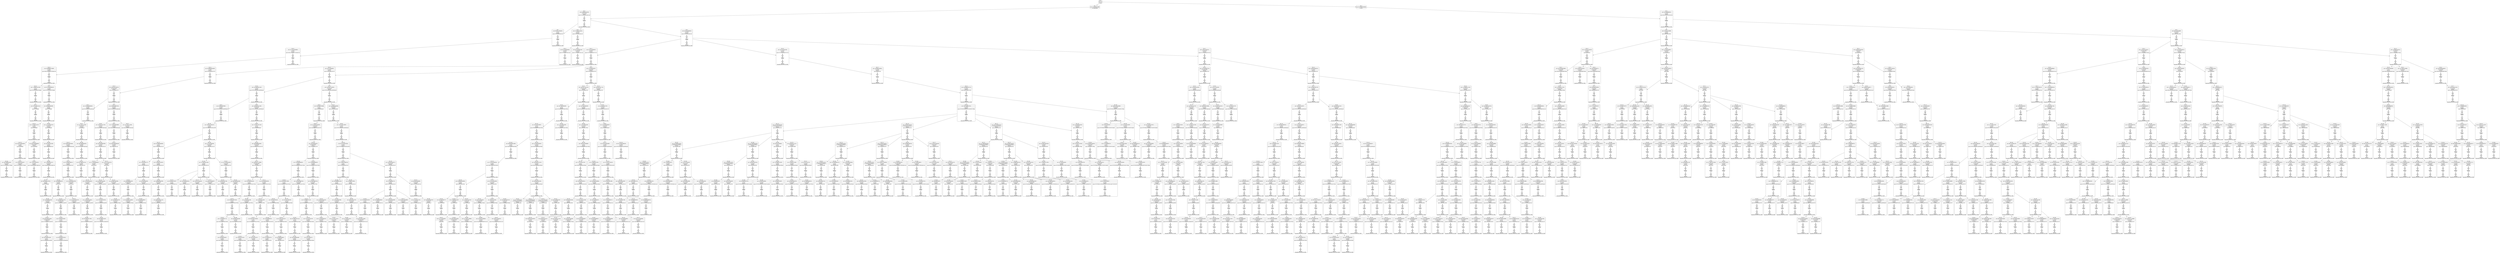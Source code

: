 digraph g {
node [shape = Mrecord];
nodo0[label="{EO: 0|cost: 0.0|A: null}"]
nodo1[label="{EO: 1|cost: 31.18033988749895|A: UsarEscalera}"]
nodo3[label="{EO: 3|cost: 63.38689550323265|A: IrSuroeste|Posicion\nagente:ESCALERACERCAAULA20\n\nEn\nel\npunto:\n113\n60\n1
Destino:\nCIDISI\n\nEn\nel\npunto:\n124\n60\n3
Energia\ndisponible:269.5947240115889
}"]
nodo7[label="{EO: 7|cost: 85.60315778544913|A: IrSur|Posicion\nagente:PUNTOCERCAAULA20\n\nEn\nel\npunto:\n112\n61\n1
Destino:\nCIDISI\n\nEn\nel\npunto:\n124\n60\n3
Energia\ndisponible:269.5947240115889
}"]
nodo18[label="{EO: 18|cost: 107.18155361669608|A: IrEste|Posicion\nagente:PASILLOSALAESTUDIOBASICAS\n\nEn\nel\npunto:\n107\n60\n1
Destino:\nCIDISI\n\nEn\nel\npunto:\n124\n60\n3
Energia\ndisponible:269.5947240115889
}"]
nodo29[label="{EO: 29|cost: 136.08609857706296|A: IrEste|Posicion\nagente:PASILLOSALAESTUDIOBASICAS\n\nEn\nel\npunto:\n107\n56\n1
Destino:\nCIDISI\n\nEn\nel\npunto:\n124\n60\n3
Energia\ndisponible:269.5947240115889
}"]
nodo54[label="{EO: 54|cost: 171.88897612597864|A: IrSur|Posicion\nagente:PUNTOCERCATOTORIAB3\n\nEn\nel\npunto:\n107\n48\n1
Destino:\nCIDISI\n\nEn\nel\npunto:\n124\n60\n3
Energia\ndisponible:269.5947240115889
}"]
nodo117[label="{EO: 117|cost: 207.33734651301143|A: IrSur|Posicion\nagente:TUTORIAB4\n\nEn\nel\npunto:\n99\n48\n1
Destino:\nCIDISI\n\nEn\nel\npunto:\n124\n60\n3
Energia\ndisponible:269.5947240115889
}"]

nodo54 -> nodo117;

nodo29 -> nodo54;
nodo55[label="{EO: 55|cost: 162.76432826984103|A: IrEste|Posicion\nagente:PUNTOCERCATOTORIAB3\n\nEn\nel\npunto:\n107\n48\n1
Destino:\nCIDISI\n\nEn\nel\npunto:\n124\n60\n3
Energia\ndisponible:269.5947240115889
}"]
nodo99[label="{EO: 99|cost: 189.6038129665895|A: IrEste|Posicion\nagente:TUTORIAB3\n\nEn\nel\npunto:\n106\n45\n1
Destino:\nCIDISI\n\nEn\nel\npunto:\n124\n60\n3
Energia\ndisponible:269.5947240115889
}"]
nodo162[label="{EO: 162|cost: 221.3346622143136|A: IrEste|Posicion\nagente:TUTORIAB2\n\nEn\nel\npunto:\n106\n43\n1
Destino:\nCIDISI\n\nEn\nel\npunto:\n124\n60\n3
Energia\ndisponible:269.5947240115889
}"]
nodo278[label="{EO: 278|cost: 253.97574582044933|A: IrEste|Posicion\nagente:TUTORIAB1\n\nEn\nel\npunto:\n106\n39\n1
Destino:\nCIDISI\n\nEn\nel\npunto:\n124\n60\n3
Energia\ndisponible:269.5947240115889
}"]
nodo450[label="{EO: 450|cost: 296.7948899234843|A: IrSureste|Posicion\nagente:PUNTOCERCATUTORIAB1\n\nEn\nel\npunto:\n107\n36\n1
Destino:\nCIDISI\n\nEn\nel\npunto:\n124\n60\n3
Energia\ndisponible:269.5947240115889
}"]

nodo278 -> nodo450;
nodo451[label="{EO: 451|cost: 293.8501976565027|A: IrNoreste|Posicion\nagente:PUNTOCERCATUTORIAB1\n\nEn\nel\npunto:\n107\n36\n1
Destino:\nCIDISI\n\nEn\nel\npunto:\n124\n60\n3
Energia\ndisponible:269.5947240115889
}"]

nodo278 -> nodo451;

nodo162 -> nodo278;
nodo279[label="{EO: 279|cost: 249.07376893886305|A: IrSuroeste|Posicion\nagente:TUTORIAB1\n\nEn\nel\npunto:\n106\n39\n1
Destino:\nCIDISI\n\nEn\nel\npunto:\n124\n60\n3
Energia\ndisponible:269.5947240115889
}"]
nodo402[label="{EO: 402|cost: 275.6471926439519|A: IrOeste|Posicion\nagente:SALAINFORMATICABASICAS\n\nEn\nel\npunto:\n107\n40\n1
Destino:\nCIDISI\n\nEn\nel\npunto:\n124\n60\n3
Energia\ndisponible:269.5947240115889
}"]

nodo279 -> nodo402;

nodo162 -> nodo279;

nodo99 -> nodo162;
nodo163[label="{EO: 163|cost: 217.41330464917814|A: IrNoreste|Posicion\nagente:TUTORIAB2\n\nEn\nel\npunto:\n106\n43\n1
Destino:\nCIDISI\n\nEn\nel\npunto:\n124\n60\n3
Energia\ndisponible:269.5947240115889
}"]
nodo248[label="{EO: 248|cost: 244.7381978113545|A: IrEste|Posicion\nagente:MATERIASBASICAS\n\nEn\nel\npunto:\n107\n41\n1
Destino:\nCIDISI\n\nEn\nel\npunto:\n124\n60\n3
Energia\ndisponible:269.5947240115889
}"]
nodo363[label="{EO: 363|cost: 273.8832606214517|A: IrNoreste|Posicion\nagente:SALAINFORMATICABASICAS\n\nEn\nel\npunto:\n107\n40\n1
Destino:\nCIDISI\n\nEn\nel\npunto:\n124\n60\n3
Energia\ndisponible:269.5947240115889
}"]
nodo573[label="{EO: 573|cost: 306.52434422758745|A: IrEste|Posicion\nagente:TUTORIAB1\n\nEn\nel\npunto:\n106\n39\n1
Destino:\nCIDISI\n\nEn\nel\npunto:\n124\n60\n3
Energia\ndisponible:269.5947240115889
}"]

nodo363 -> nodo573;

nodo248 -> nodo363;

nodo163 -> nodo248;

nodo99 -> nodo163;

nodo55 -> nodo99;

nodo29 -> nodo55;

nodo18 -> nodo29;

nodo7 -> nodo18;

nodo3 -> nodo7;
nodo8[label="{EO: 8|cost: 75.73536473158218|A: IrNorte|Posicion\nagente:PUNTOCERCAAULA20\n\nEn\nel\npunto:\n112\n61\n1
Destino:\nCIDISI\n\nEn\nel\npunto:\n124\n60\n3
Energia\ndisponible:269.5947240115889
}"]
nodo10[label="{EO: 10|cost: 83.21259030663384|A: IrNorte|Posicion\nagente:PUNTOFRENTEAULA20\n\nEn\nel\npunto:\n117\n61\n1
Destino:\nCIDISI\n\nEn\nel\npunto:\n124\n60\n3
Energia\ndisponible:269.5947240115889
}"]

nodo8 -> nodo10;
nodo11[label="{EO: 11|cost: 84.37455694651482|A: IrNoreste|Posicion\nagente:PUNTOFRENTEAULA20\n\nEn\nel\npunto:\n117\n61\n1
Destino:\nCIDISI\n\nEn\nel\npunto:\n124\n60\n3
Energia\ndisponible:269.5947240115889
}"]

nodo8 -> nodo11;

nodo3 -> nodo8;
nodo9[label="{EO: 9|cost: 81.95155546948318|A: IrOeste|Posicion\nagente:PUNTOCERCAAULA20\n\nEn\nel\npunto:\n112\n61\n1
Destino:\nCIDISI\n\nEn\nel\npunto:\n124\n60\n3
Energia\ndisponible:269.5947240115889
}"]
nodo15[label="{EO: 15|cost: 97.95155546948318|A: IrNorte|Posicion\nagente:PUNTOCERCADEPTOCIVIL\n\nEn\nel\npunto:\n112\n66\n1
Destino:\nCIDISI\n\nEn\nel\npunto:\n124\n60\n3
Energia\ndisponible:269.5947240115889
}"]
nodo24[label="{EO: 24|cost: 105.08660293254933|A: IrEste|Posicion\nagente:PUNTOCERCACECOVI\n\nEn\nel\npunto:\n121\n66\n1
Destino:\nCIDISI\n\nEn\nel\npunto:\n124\n60\n3
Energia\ndisponible:269.5947240115889
}"]
nodo28[label="{EO: 28|cost: 130.83116557908735|A: UsarEscalera|Posicion\nagente:ESCALERACECOVI\n\nEn\nel\npunto:\n122\n64\n1
Destino:\nCIDISI\n\nEn\nel\npunto:\n124\n60\n3
Energia\ndisponible:269.5947240115889
}"]
nodo51[label="{EO: 51|cost: 155.93018509268015|A: IrEste|Posicion\nagente:ESCALERACERCAJAVALAB\n\nEn\nel\npunto:\n128\n64\n2
Destino:\nCIDISI\n\nEn\nel\npunto:\n124\n60\n3
Energia\ndisponible:269.5947240115889
}"]
nodo87[label="{EO: 87|cost: 167.2165011574845|A: IrNoroeste|Posicion\nagente:JAVALAB\n\nEn\nel\npunto:\n128\n63\n2
Destino:\nCIDISI\n\nEn\nel\npunto:\n124\n60\n3
Energia\ndisponible:269.5947240115889
}"]
nodo107[label="{EO: 107|cost: 184.90507869793402|A: IrNorte|Posicion\nagente:PASILLOFRENTEJAVALAB\n\nEn\nel\npunto:\n131\n64\n2
Destino:\nCIDISI\n\nEn\nel\npunto:\n124\n60\n3
Energia\ndisponible:269.5947240115889
}"]
nodo153[label="{EO: 153|cost: 201.49384676984113|A: IrNorte|Posicion\nagente:PUNTOCERCAAULA22\n\nEn\nel\npunto:\n136\n64\n2
Destino:\nCIDISI\n\nEn\nel\npunto:\n124\n60\n3
Energia\ndisponible:269.5947240115889
}"]
nodo190[label="{EO: 190|cost: 220.4156009824075|A: IrOeste|Posicion\nagente:AULA22\n\nEn\nel\npunto:\n138\n63\n2
Destino:\nCIDISI\n\nEn\nel\npunto:\n124\n60\n3
Energia\ndisponible:269.5947240115889
}"]
nodo265[label="{EO: 265|cost: 235.28343859185432|A: IrSureste|Posicion\nagente:ANEXOISI\n\nEn\nel\npunto:\n137\n67\n2
Destino:\nCIDISI\n\nEn\nel\npunto:\n124\n60\n3
Energia\ndisponible:269.5947240115889
}"]
nodo322[label="{EO: 322|cost: 266.1000924182463|A: UsarEscalera|Posicion\nagente:ESCALERACERCAANEXO\n\nEn\nel\npunto:\n136\n66\n2
Destino:\nCIDISI\n\nEn\nel\npunto:\n124\n60\n3
Energia\ndisponible:269.5947240115889
}"]
nodo523[label="{EO: 523|cost: 295.3196368755392|A: IrSur|Posicion\nagente:ESCALERACERCAANEXO\n\nEn\nel\npunto:\n133\n66\n3
Destino:\nCIDISI\n\nEn\nel\npunto:\n124\n60\n3
Energia\ndisponible:269.5947240115889
}"]

nodo322 -> nodo523;

nodo265 -> nodo322;

nodo190 -> nodo265;

nodo153 -> nodo190;
nodo191[label="{EO: 191|cost: 218.55302209237882|A: IrSuroeste|Posicion\nagente:AULA22\n\nEn\nel\npunto:\n138\n63\n2
Destino:\nCIDISI\n\nEn\nel\npunto:\n124\n60\n3
Energia\ndisponible:269.5947240115889
}"]
nodo253[label="{EO: 253|cost: 249.36967591877078|A: UsarEscalera|Posicion\nagente:ESCALERACERCAANEXO\n\nEn\nel\npunto:\n136\n66\n2
Destino:\nCIDISI\n\nEn\nel\npunto:\n124\n60\n3
Energia\ndisponible:269.5947240115889
}"]
nodo405[label="{EO: 405|cost: 278.5892203760637|A: IrSur|Posicion\nagente:ESCALERACERCAANEXO\n\nEn\nel\npunto:\n133\n66\n3
Destino:\nCIDISI\n\nEn\nel\npunto:\n124\n60\n3
Energia\ndisponible:269.5947240115889
}"]
nodo641[label="{EO: 641|cost: 290.66028818792915|A: IrEste|Posicion\nagente:PUNTOCERCAESCALERAANEXO\n\nEn\nel\npunto:\n131\n66\n3
Destino:\nCIDISI\n\nEn\nel\npunto:\n124\n60\n3
Energia\ndisponible:269.5947240115889
}"]

nodo405 -> nodo641;

nodo253 -> nodo405;

nodo191 -> nodo253;
nodo254[label="{EO: 254|cost: 253.35167067932755|A: IrNoroeste|Posicion\nagente:ESCALERACERCAANEXO\n\nEn\nel\npunto:\n136\n66\n2
Destino:\nCIDISI\n\nEn\nel\npunto:\n124\n60\n3
Energia\ndisponible:269.5947240115889
}"]

nodo191 -> nodo254;

nodo153 -> nodo191;

nodo107 -> nodo153;

nodo87 -> nodo107;
nodo108[label="{EO: 108|cost: 186.14449626644785|A: IrOeste|Posicion\nagente:PASILLOFRENTEJAVALAB\n\nEn\nel\npunto:\n131\n64\n2
Destino:\nCIDISI\n\nEn\nel\npunto:\n124\n60\n3
Energia\ndisponible:269.5947240115889
}"]
nodo159[label="{EO: 159|cost: 208.17388263237424|A: IrOeste|Posicion\nagente:PASILLOAULA21\n\nEn\nel\npunto:\n132\n70\n2
Destino:\nCIDISI\n\nEn\nel\npunto:\n124\n60\n3
Energia\ndisponible:269.5947240115889
}"]

nodo108 -> nodo159;

nodo87 -> nodo108;

nodo51 -> nodo87;

nodo28 -> nodo51;
nodo52[label="{EO: 52|cost: 158.95520398372332|A: IrNorte|Posicion\nagente:ESCALERACERCAJAVALAB\n\nEn\nel\npunto:\n128\n64\n2
Destino:\nCIDISI\n\nEn\nel\npunto:\n124\n60\n3
Energia\ndisponible:269.5947240115889
}"]
nodo90[label="{EO: 90|cost: 176.64378152417285|A: IrNorte|Posicion\nagente:PASILLOFRENTEJAVALAB\n\nEn\nel\npunto:\n131\n64\n2
Destino:\nCIDISI\n\nEn\nel\npunto:\n124\n60\n3
Energia\ndisponible:269.5947240115889
}"]
nodo129[label="{EO: 129|cost: 193.23254959607996|A: IrNorte|Posicion\nagente:PUNTOCERCAAULA22\n\nEn\nel\npunto:\n136\n64\n2
Destino:\nCIDISI\n\nEn\nel\npunto:\n124\n60\n3
Energia\ndisponible:269.5947240115889
}"]
nodo170[label="{EO: 170|cost: 212.15430380864635|A: IrOeste|Posicion\nagente:AULA22\n\nEn\nel\npunto:\n138\n63\n2
Destino:\nCIDISI\n\nEn\nel\npunto:\n124\n60\n3
Energia\ndisponible:269.5947240115889
}"]
nodo228[label="{EO: 228|cost: 227.02214141809316|A: IrSureste|Posicion\nagente:ANEXOISI\n\nEn\nel\npunto:\n137\n67\n2
Destino:\nCIDISI\n\nEn\nel\npunto:\n124\n60\n3
Energia\ndisponible:269.5947240115889
}"]
nodo295[label="{EO: 295|cost: 257.83879524448514|A: UsarEscalera|Posicion\nagente:ESCALERACERCAANEXO\n\nEn\nel\npunto:\n136\n66\n2
Destino:\nCIDISI\n\nEn\nel\npunto:\n124\n60\n3
Energia\ndisponible:269.5947240115889
}"]
nodo482[label="{EO: 482|cost: 287.05833970177804|A: IrSur|Posicion\nagente:ESCALERACERCAANEXO\n\nEn\nel\npunto:\n133\n66\n3
Destino:\nCIDISI\n\nEn\nel\npunto:\n124\n60\n3
Energia\ndisponible:269.5947240115889
}"]

nodo295 -> nodo482;

nodo228 -> nodo295;

nodo170 -> nodo228;

nodo129 -> nodo170;
nodo171[label="{EO: 171|cost: 210.29172491861766|A: IrSuroeste|Posicion\nagente:AULA22\n\nEn\nel\npunto:\n138\n63\n2
Destino:\nCIDISI\n\nEn\nel\npunto:\n124\n60\n3
Energia\ndisponible:269.5947240115889
}"]
nodo214[label="{EO: 214|cost: 241.10837874500962|A: UsarEscalera|Posicion\nagente:ESCALERACERCAANEXO\n\nEn\nel\npunto:\n136\n66\n2
Destino:\nCIDISI\n\nEn\nel\npunto:\n124\n60\n3
Energia\ndisponible:269.5947240115889
}"]
nodo339[label="{EO: 339|cost: 270.32792320230254|A: IrSur|Posicion\nagente:ESCALERACERCAANEXO\n\nEn\nel\npunto:\n133\n66\n3
Destino:\nCIDISI\n\nEn\nel\npunto:\n124\n60\n3
Energia\ndisponible:269.5947240115889
}"]
nodo544[label="{EO: 544|cost: 282.398991014168|A: IrEste|Posicion\nagente:PUNTOCERCAESCALERAANEXO\n\nEn\nel\npunto:\n131\n66\n3
Destino:\nCIDISI\n\nEn\nel\npunto:\n124\n60\n3
Energia\ndisponible:269.5947240115889
}"]

nodo339 -> nodo544;

nodo214 -> nodo339;

nodo171 -> nodo214;
nodo215[label="{EO: 215|cost: 245.0903735055664|A: IrNoroeste|Posicion\nagente:ESCALERACERCAANEXO\n\nEn\nel\npunto:\n136\n66\n2
Destino:\nCIDISI\n\nEn\nel\npunto:\n124\n60\n3
Energia\ndisponible:269.5947240115889
}"]

nodo171 -> nodo215;

nodo129 -> nodo171;

nodo90 -> nodo129;

nodo52 -> nodo90;
nodo91[label="{EO: 91|cost: 177.88319909268668|A: IrOeste|Posicion\nagente:PASILLOFRENTEJAVALAB\n\nEn\nel\npunto:\n131\n64\n2
Destino:\nCIDISI\n\nEn\nel\npunto:\n124\n60\n3
Energia\ndisponible:269.5947240115889
}"]
nodo131[label="{EO: 131|cost: 199.91258545861308|A: IrOeste|Posicion\nagente:PASILLOAULA21\n\nEn\nel\npunto:\n132\n70\n2
Destino:\nCIDISI\n\nEn\nel\npunto:\n124\n60\n3
Energia\ndisponible:269.5947240115889
}"]

nodo91 -> nodo131;

nodo52 -> nodo91;
nodo92[label="{EO: 92|cost: 167.2165011574845|A: IrSureste|Posicion\nagente:PASILLOFRENTEJAVALAB\n\nEn\nel\npunto:\n131\n64\n2
Destino:\nCIDISI\n\nEn\nel\npunto:\n124\n60\n3
Energia\ndisponible:269.5947240115889
}"]

nodo52 -> nodo92;

nodo28 -> nodo52;

nodo24 -> nodo28;

nodo15 -> nodo24;
nodo25[label="{EO: 25|cost: 126.137798285822|A: IrNorte|Posicion\nagente:PUNTOCERCACECOVI\n\nEn\nel\npunto:\n121\n66\n1
Destino:\nCIDISI\n\nEn\nel\npunto:\n124\n60\n3
Energia\ndisponible:269.5947240115889
}"]
nodo49[label="{EO: 49|cost: 142.34435390155568|A: IrEste|Posicion\nagente:PUNTOCERCAAULAMATERIALES\n\nEn\nel\npunto:\n136\n65\n1
Destino:\nCIDISI\n\nEn\nel\npunto:\n124\n60\n3
Energia\ndisponible:269.5947240115889
}"]
nodo62[label="{EO: 62|cost: 162.9090138678062|A: IrEste|Posicion\nagente:PUNTOCERCAAULAMATERIALES\n\nEn\nel\npunto:\n136\n61\n1
Destino:\nCIDISI\n\nEn\nel\npunto:\n124\n60\n3
Energia\ndisponible:269.5947240115889
}"]
nodo100[label="{EO: 100|cost: 185.99702135844126|A: IrEste|Posicion\nagente:PUNTOPASILLOCERCAGIMNI\n\nEn\nel\npunto:\n136\n54\n1
Destino:\nCIDISI\n\nEn\nel\npunto:\n124\n60\n3
Energia\ndisponible:269.5947240115889
}"]
nodo157[label="{EO: 157|cost: 207.52698544458292|A: IrSur|Posicion\nagente:PUNTOCERCAAULA19\n\nEn\nel\npunto:\n136\n48\n1
Destino:\nCIDISI\n\nEn\nel\npunto:\n124\n60\n3
Energia\ndisponible:269.5947240115889
}"]
nodo204[label="{EO: 204|cost: 223.8422095427172|A: IrSur|Posicion\nagente:PUNTOCERCAAULA19\n\nEn\nel\npunto:\n127\n48\n1
Destino:\nCIDISI\n\nEn\nel\npunto:\n124\n60\n3
Energia\ndisponible:269.5947240115889
}"]
nodo290[label="{EO: 290|cost: 259.9356864821483|A: UsarEscalera|Posicion\nagente:ESCALERASANITARIOSAULA19\n\nEn\nel\npunto:\n124\n47\n1
Destino:\nCIDISI\n\nEn\nel\npunto:\n124\n60\n3
Energia\ndisponible:269.5947240115889
}"]
nodo498[label="{EO: 498|cost: 301.4065970357322|A: IrSureste|Posicion\nagente:ESCALERABANOSHALL\n\nEn\nel\npunto:\n115\n47\n0
Destino:\nCIDISI\n\nEn\nel\npunto:\n124\n60\n3
Energia\ndisponible:269.5947240115889
}"]

nodo290 -> nodo498;
nodo499[label="{EO: 499|cost: 295.45986117840835|A: IrSuroeste|Posicion\nagente:ESCALERABANOSHALL\n\nEn\nel\npunto:\n115\n47\n0
Destino:\nCIDISI\n\nEn\nel\npunto:\n124\n60\n3
Energia\ndisponible:269.5947240115889
}"]

nodo290 -> nodo499;
nodo500[label="{EO: 500|cost: 295.26539619890417|A: IrNoreste|Posicion\nagente:ESCALERABANOSHALL\n\nEn\nel\npunto:\n115\n47\n0
Destino:\nCIDISI\n\nEn\nel\npunto:\n124\n60\n3
Energia\ndisponible:269.5947240115889
}"]

nodo290 -> nodo500;

nodo204 -> nodo290;
nodo291[label="{EO: 291|cost: 262.199769293403|A: IrNoreste|Posicion\nagente:ESCALERASANITARIOSAULA19\n\nEn\nel\npunto:\n124\n47\n1
Destino:\nCIDISI\n\nEn\nel\npunto:\n124\n60\n3
Energia\ndisponible:269.5947240115889
}"]

nodo204 -> nodo291;

nodo157 -> nodo204;
nodo205[label="{EO: 205|cost: 231.88454519526874|A: IrEste|Posicion\nagente:PUNTOCERCAAULA19\n\nEn\nel\npunto:\n127\n48\n1
Destino:\nCIDISI\n\nEn\nel\npunto:\n124\n60\n3
Energia\ndisponible:269.5947240115889
}"]
nodo308[label="{EO: 308|cost: 250.86844352807995|A: IrSuroeste|Posicion\nagente:SANITARIOSCERCAAULA19\n\nEn\nel\npunto:\n127\n42\n1
Destino:\nCIDISI\n\nEn\nel\npunto:\n124\n60\n3
Energia\ndisponible:269.5947240115889
}"]
nodo425[label="{EO: 425|cost: 286.96192046751105|A: UsarEscalera|Posicion\nagente:ESCALERASANITARIOSAULA19\n\nEn\nel\npunto:\n124\n47\n1
Destino:\nCIDISI\n\nEn\nel\npunto:\n124\n60\n3
Energia\ndisponible:269.5947240115889
}"]

nodo308 -> nodo425;

nodo205 -> nodo308;

nodo157 -> nodo205;

nodo100 -> nodo157;
nodo158[label="{EO: 158|cost: 217.3742158565584|A: IrNoroeste|Posicion\nagente:PUNTOCERCAAULA19\n\nEn\nel\npunto:\n136\n48\n1
Destino:\nCIDISI\n\nEn\nel\npunto:\n124\n60\n3
Energia\ndisponible:269.5947240115889
}"]
nodo246[label="{EO: 246|cost: 257.24491393742466|A: IrEste|Posicion\nagente:PUNTOCERCAAULA19\n\nEn\nel\npunto:\n142\n44\n1
Destino:\nCIDISI\n\nEn\nel\npunto:\n124\n60\n3
Energia\ndisponible:269.5947240115889
}"]
nodo472[label="{EO: 472|cost: 294.2833470700077|A: IrSur|Posicion\nagente:PUNTOCERCAAULA14\n\nEn\nel\npunto:\n142\n35\n1
Destino:\nCIDISI\n\nEn\nel\npunto:\n124\n60\n3
Energia\ndisponible:269.5947240115889
}"]

nodo246 -> nodo472;
nodo473[label="{EO: 473|cost: 316.12470405056314|A: IrNorte|Posicion\nagente:PUNTOCERCAAULA14\n\nEn\nel\npunto:\n142\n35\n1
Destino:\nCIDISI\n\nEn\nel\npunto:\n124\n60\n3
Energia\ndisponible:269.5947240115889
}"]

nodo246 -> nodo473;
nodo474[label="{EO: 474|cost: 291.5217114492036|A: IrSureste|Posicion\nagente:PUNTOCERCAAULA14\n\nEn\nel\npunto:\n142\n35\n1
Destino:\nCIDISI\n\nEn\nel\npunto:\n124\n60\n3
Energia\ndisponible:269.5947240115889
}"]

nodo246 -> nodo474;
nodo475[label="{EO: 475|cost: 288.1515242885873|A: IrSuroeste|Posicion\nagente:PUNTOCERCAAULA14\n\nEn\nel\npunto:\n142\n35\n1
Destino:\nCIDISI\n\nEn\nel\npunto:\n124\n60\n3
Energia\ndisponible:269.5947240115889
}"]

nodo246 -> nodo475;
nodo476[label="{EO: 476|cost: 296.6025769774491|A: IrNoreste|Posicion\nagente:PUNTOCERCAAULA14\n\nEn\nel\npunto:\n142\n35\n1
Destino:\nCIDISI\n\nEn\nel\npunto:\n124\n60\n3
Energia\ndisponible:269.5947240115889
}"]

nodo246 -> nodo476;

nodo158 -> nodo246;
nodo247[label="{EO: 247|cost: 253.11582604208678|A: IrSureste|Posicion\nagente:PUNTOCERCAAULA19\n\nEn\nel\npunto:\n142\n44\n1
Destino:\nCIDISI\n\nEn\nel\npunto:\n124\n60\n3
Energia\ndisponible:269.5947240115889
}"]
nodo444[label="{EO: 444|cost: 286.22259210045286|A: IrNoreste|Posicion\nagente:AULA19\n\nEn\nel\npunto:\n141\n37\n1
Destino:\nCIDISI\n\nEn\nel\npunto:\n124\n60\n3
Energia\ndisponible:269.5947240115889
}"]

nodo247 -> nodo444;

nodo158 -> nodo247;

nodo100 -> nodo158;

nodo62 -> nodo100;

nodo49 -> nodo62;
nodo63[label="{EO: 63|cost: 159.62961332110282|A: IrNoroeste|Posicion\nagente:PUNTOCERCAAULAMATERIALES\n\nEn\nel\npunto:\n136\n61\n1
Destino:\nCIDISI\n\nEn\nel\npunto:\n124\n60\n3
Energia\ndisponible:269.5947240115889
}"]
nodo95[label="{EO: 95|cost: 174.50362119511465|A: IrSur|Posicion\nagente:AULAMATERIALES\n\nEn\nel\npunto:\n138\n63\n1
Destino:\nCIDISI\n\nEn\nel\npunto:\n124\n60\n3
Energia\ndisponible:269.5947240115889
}"]
nodo122[label="{EO: 122|cost: 183.66589885528302|A: IrSuroeste|Posicion\nagente:SANITARIOSCERCACECOVI\n\nEn\nel\npunto:\n131\n63\n1
Destino:\nCIDISI\n\nEn\nel\npunto:\n124\n60\n3
Energia\ndisponible:269.5947240115889
}"]
nodo147[label="{EO: 147|cost: 208.86205127798965|A: UsarEscalera|Posicion\nagente:ESCALERACECOVI\n\nEn\nel\npunto:\n128\n64\n1
Destino:\nCIDISI\n\nEn\nel\npunto:\n124\n60\n3
Energia\ndisponible:269.5947240115889
}"]
nodo211[label="{EO: 211|cost: 236.21052050633918|A: IrSur|Posicion\nagente:ESCALERADEPTOELECTRICA\n\nEn\nel\npunto:\n121\n63\n0
Destino:\nCIDISI\n\nEn\nel\npunto:\n124\n60\n3
Energia\ndisponible:269.5947240115889
}"]
nodo325[label="{EO: 325|cost: 256.88531483751655|A: IrSur|Posicion\nagente:ENTRADADEPTOELECTRICA\n\nEn\nel\npunto:\n118\n63\n0
Destino:\nCIDISI\n\nEn\nel\npunto:\n124\n60\n3
Energia\ndisponible:269.5947240115889
}"]
nodo465[label="{EO: 465|cost: 272.2644029977762|A: IrSur|Posicion\nagente:PASILLOPATIOPALMERAS\n\nEn\nel\npunto:\n111\n63\n0
Destino:\nCIDISI\n\nEn\nel\npunto:\n124\n60\n3
Energia\ndisponible:269.5947240115889
}"]
nodo551[label="{EO: 551|cost: 294.8596455059017|A: IrEste|Posicion\nagente:PASILLODEPTOMECANICA\n\nEn\nel\npunto:\n111\n61\n0
Destino:\nCIDISI\n\nEn\nel\npunto:\n124\n60\n3
Energia\ndisponible:269.5947240115889
}"]

nodo465 -> nodo551;

nodo325 -> nodo465;
nodo466[label="{EO: 466|cost: 283.8296732824429|A: IrOeste|Posicion\nagente:PASILLOPATIOPALMERAS\n\nEn\nel\npunto:\n111\n63\n0
Destino:\nCIDISI\n\nEn\nel\npunto:\n124\n60\n3
Energia\ndisponible:269.5947240115889
}"]

nodo325 -> nodo466;

nodo211 -> nodo325;
nodo326[label="{EO: 326|cost: 247.801630421808|A: IrNoroeste|Posicion\nagente:ENTRADADEPTOELECTRICA\n\nEn\nel\npunto:\n118\n63\n0
Destino:\nCIDISI\n\nEn\nel\npunto:\n124\n60\n3
Energia\ndisponible:269.5947240115889
}"]

nodo211 -> nodo326;

nodo147 -> nodo211;
nodo212[label="{EO: 212|cost: 236.21052050633918|A: IrOeste|Posicion\nagente:ESCALERADEPTOELECTRICA\n\nEn\nel\npunto:\n121\n63\n0
Destino:\nCIDISI\n\nEn\nel\npunto:\n124\n60\n3
Energia\ndisponible:269.5947240115889
}"]
nodo327[label="{EO: 327|cost: 247.801630421808|A: IrSureste|Posicion\nagente:DEPTOELECTRICA\n\nEn\nel\npunto:\n121\n66\n0
Destino:\nCIDISI\n\nEn\nel\npunto:\n124\n60\n3
Energia\ndisponible:269.5947240115889
}"]
nodo387[label="{EO: 387|cost: 268.47642475298534|A: IrSur|Posicion\nagente:ENTRADADEPTOELECTRICA\n\nEn\nel\npunto:\n118\n63\n0
Destino:\nCIDISI\n\nEn\nel\npunto:\n124\n60\n3
Energia\ndisponible:269.5947240115889
}"]
nodo538[label="{EO: 538|cost: 283.855512913245|A: IrSur|Posicion\nagente:PASILLOPATIOPALMERAS\n\nEn\nel\npunto:\n111\n63\n0
Destino:\nCIDISI\n\nEn\nel\npunto:\n124\n60\n3
Energia\ndisponible:269.5947240115889
}"]

nodo387 -> nodo538;
nodo539[label="{EO: 539|cost: 295.4207831979117|A: IrOeste|Posicion\nagente:PASILLOPATIOPALMERAS\n\nEn\nel\npunto:\n111\n63\n0
Destino:\nCIDISI\n\nEn\nel\npunto:\n124\n60\n3
Energia\ndisponible:269.5947240115889
}"]

nodo387 -> nodo539;

nodo327 -> nodo387;

nodo212 -> nodo327;

nodo147 -> nodo212;

nodo122 -> nodo147;

nodo95 -> nodo122;

nodo63 -> nodo95;

nodo49 -> nodo63;

nodo25 -> nodo49;
nodo50[label="{EO: 50|cost: 143.42305770536916|A: IrNoroeste|Posicion\nagente:PUNTOCERCAAULAMATERIALES\n\nEn\nel\npunto:\n136\n65\n1
Destino:\nCIDISI\n\nEn\nel\npunto:\n124\n60\n3
Energia\ndisponible:269.5947240115889
}"]
nodo66[label="{EO: 66|cost: 158.29706557938098|A: IrSur|Posicion\nagente:AULAMATERIALES\n\nEn\nel\npunto:\n138\n63\n1
Destino:\nCIDISI\n\nEn\nel\npunto:\n124\n60\n3
Energia\ndisponible:269.5947240115889
}"]
nodo88[label="{EO: 88|cost: 167.45934323954936|A: IrSuroeste|Posicion\nagente:SANITARIOSCERCACECOVI\n\nEn\nel\npunto:\n131\n63\n1
Destino:\nCIDISI\n\nEn\nel\npunto:\n124\n60\n3
Energia\ndisponible:269.5947240115889
}"]
nodo109[label="{EO: 109|cost: 192.655495662256|A: UsarEscalera|Posicion\nagente:ESCALERACECOVI\n\nEn\nel\npunto:\n128\n64\n1
Destino:\nCIDISI\n\nEn\nel\npunto:\n124\n60\n3
Energia\ndisponible:269.5947240115889
}"]
nodo168[label="{EO: 168|cost: 220.00396489060552|A: IrSur|Posicion\nagente:ESCALERADEPTOELECTRICA\n\nEn\nel\npunto:\n121\n63\n0
Destino:\nCIDISI\n\nEn\nel\npunto:\n124\n60\n3
Energia\ndisponible:269.5947240115889
}"]
nodo260[label="{EO: 260|cost: 240.67875922178285|A: IrSur|Posicion\nagente:ENTRADADEPTOELECTRICA\n\nEn\nel\npunto:\n118\n63\n0
Destino:\nCIDISI\n\nEn\nel\npunto:\n124\n60\n3
Energia\ndisponible:269.5947240115889
}"]
nodo335[label="{EO: 335|cost: 256.0578473820425|A: IrSur|Posicion\nagente:PASILLOPATIOPALMERAS\n\nEn\nel\npunto:\n111\n63\n0
Destino:\nCIDISI\n\nEn\nel\npunto:\n124\n60\n3
Energia\ndisponible:269.5947240115889
}"]
nodo458[label="{EO: 458|cost: 278.653089890168|A: IrEste|Posicion\nagente:PASILLODEPTOMECANICA\n\nEn\nel\npunto:\n111\n61\n0
Destino:\nCIDISI\n\nEn\nel\npunto:\n124\n60\n3
Energia\ndisponible:269.5947240115889
}"]
nodo642[label="{EO: 642|cost: 310.1240004437519|A: IrEste|Posicion\nagente:DEPTOMECANICA\n\nEn\nel\npunto:\n110\n54\n0
Destino:\nCIDISI\n\nEn\nel\npunto:\n124\n60\n3
Energia\ndisponible:269.5947240115889
}"]

nodo458 -> nodo642;
nodo643[label="{EO: 643|cost: 303.3488920966417|A: IrNoreste|Posicion\nagente:DEPTOMECANICA\n\nEn\nel\npunto:\n110\n54\n0
Destino:\nCIDISI\n\nEn\nel\npunto:\n124\n60\n3
Energia\ndisponible:269.5947240115889
}"]

nodo458 -> nodo643;

nodo335 -> nodo458;

nodo260 -> nodo335;
nodo336[label="{EO: 336|cost: 267.6231176667092|A: IrOeste|Posicion\nagente:PASILLOPATIOPALMERAS\n\nEn\nel\npunto:\n111\n63\n0
Destino:\nCIDISI\n\nEn\nel\npunto:\n124\n60\n3
Energia\ndisponible:269.5947240115889
}"]
nodo529[label="{EO: 529|cost: 307.08217810220117|A: IrOeste|Posicion\nagente:PASILLOPATIOPALMERAS1\n\nEn\nel\npunto:\n111\n72\n0
Destino:\nCIDISI\n\nEn\nel\npunto:\n124\n60\n3
Energia\ndisponible:269.5947240115889
}"]

nodo336 -> nodo529;

nodo260 -> nodo336;

nodo168 -> nodo260;
nodo261[label="{EO: 261|cost: 231.59507480607434|A: IrNoroeste|Posicion\nagente:ENTRADADEPTOELECTRICA\n\nEn\nel\npunto:\n118\n63\n0
Destino:\nCIDISI\n\nEn\nel\npunto:\n124\n60\n3
Energia\ndisponible:269.5947240115889
}"]

nodo168 -> nodo261;

nodo109 -> nodo168;
nodo169[label="{EO: 169|cost: 220.00396489060552|A: IrOeste|Posicion\nagente:ESCALERADEPTOELECTRICA\n\nEn\nel\npunto:\n121\n63\n0
Destino:\nCIDISI\n\nEn\nel\npunto:\n124\n60\n3
Energia\ndisponible:269.5947240115889
}"]
nodo262[label="{EO: 262|cost: 231.59507480607434|A: IrSureste|Posicion\nagente:DEPTOELECTRICA\n\nEn\nel\npunto:\n121\n66\n0
Destino:\nCIDISI\n\nEn\nel\npunto:\n124\n60\n3
Energia\ndisponible:269.5947240115889
}"]
nodo305[label="{EO: 305|cost: 252.26986913725167|A: IrSur|Posicion\nagente:ENTRADADEPTOELECTRICA\n\nEn\nel\npunto:\n118\n63\n0
Destino:\nCIDISI\n\nEn\nel\npunto:\n124\n60\n3
Energia\ndisponible:269.5947240115889
}"]
nodo433[label="{EO: 433|cost: 267.64895729751134|A: IrSur|Posicion\nagente:PASILLOPATIOPALMERAS\n\nEn\nel\npunto:\n111\n63\n0
Destino:\nCIDISI\n\nEn\nel\npunto:\n124\n60\n3
Energia\ndisponible:269.5947240115889
}"]
nodo530[label="{EO: 530|cost: 290.24419980563687|A: IrEste|Posicion\nagente:PASILLODEPTOMECANICA\n\nEn\nel\npunto:\n111\n61\n0
Destino:\nCIDISI\n\nEn\nel\npunto:\n124\n60\n3
Energia\ndisponible:269.5947240115889
}"]

nodo433 -> nodo530;

nodo305 -> nodo433;
nodo434[label="{EO: 434|cost: 279.21422758217807|A: IrOeste|Posicion\nagente:PASILLOPATIOPALMERAS\n\nEn\nel\npunto:\n111\n63\n0
Destino:\nCIDISI\n\nEn\nel\npunto:\n124\n60\n3
Energia\ndisponible:269.5947240115889
}"]
nodo653[label="{EO: 653|cost: 318.67328801767|A: IrOeste|Posicion\nagente:PASILLOPATIOPALMERAS1\n\nEn\nel\npunto:\n111\n72\n0
Destino:\nCIDISI\n\nEn\nel\npunto:\n124\n60\n3
Energia\ndisponible:269.5947240115889
}"]

nodo434 -> nodo653;

nodo305 -> nodo434;

nodo262 -> nodo305;

nodo169 -> nodo262;

nodo109 -> nodo169;

nodo88 -> nodo109;

nodo66 -> nodo88;

nodo50 -> nodo66;
nodo67[label="{EO: 67|cost: 158.45804044584904|A: IrSureste|Posicion\nagente:AULAMATERIALES\n\nEn\nel\npunto:\n138\n63\n1
Destino:\nCIDISI\n\nEn\nel\npunto:\n124\n60\n3
Energia\ndisponible:269.5947240115889
}"]
nodo89[label="{EO: 89|cost: 179.02270041209957|A: IrEste|Posicion\nagente:PUNTOCERCAAULAMATERIALES\n\nEn\nel\npunto:\n136\n61\n1
Destino:\nCIDISI\n\nEn\nel\npunto:\n124\n60\n3
Energia\ndisponible:269.5947240115889
}"]
nodo138[label="{EO: 138|cost: 202.11070790273462|A: IrEste|Posicion\nagente:PUNTOPASILLOCERCAGIMNI\n\nEn\nel\npunto:\n136\n54\n1
Destino:\nCIDISI\n\nEn\nel\npunto:\n124\n60\n3
Energia\ndisponible:269.5947240115889
}"]
nodo194[label="{EO: 194|cost: 223.64067198887628|A: IrSur|Posicion\nagente:PUNTOCERCAAULA19\n\nEn\nel\npunto:\n136\n48\n1
Destino:\nCIDISI\n\nEn\nel\npunto:\n124\n60\n3
Energia\ndisponible:269.5947240115889
}"]
nodo288[label="{EO: 288|cost: 239.95589608701056|A: IrSur|Posicion\nagente:PUNTOCERCAAULA19\n\nEn\nel\npunto:\n127\n48\n1
Destino:\nCIDISI\n\nEn\nel\npunto:\n124\n60\n3
Energia\ndisponible:269.5947240115889
}"]
nodo333[label="{EO: 333|cost: 276.04937302644163|A: UsarEscalera|Posicion\nagente:ESCALERASANITARIOSAULA19\n\nEn\nel\npunto:\n124\n47\n1
Destino:\nCIDISI\n\nEn\nel\npunto:\n124\n60\n3
Energia\ndisponible:269.5947240115889
}"]
nodo601[label="{EO: 601|cost: 317.52028358002553|A: IrSureste|Posicion\nagente:ESCALERABANOSHALL\n\nEn\nel\npunto:\n115\n47\n0
Destino:\nCIDISI\n\nEn\nel\npunto:\n124\n60\n3
Energia\ndisponible:269.5947240115889
}"]

nodo333 -> nodo601;
nodo602[label="{EO: 602|cost: 311.5735477227017|A: IrSuroeste|Posicion\nagente:ESCALERABANOSHALL\n\nEn\nel\npunto:\n115\n47\n0
Destino:\nCIDISI\n\nEn\nel\npunto:\n124\n60\n3
Energia\ndisponible:269.5947240115889
}"]

nodo333 -> nodo602;
nodo603[label="{EO: 603|cost: 311.3790827431975|A: IrNoreste|Posicion\nagente:ESCALERABANOSHALL\n\nEn\nel\npunto:\n115\n47\n0
Destino:\nCIDISI\n\nEn\nel\npunto:\n124\n60\n3
Energia\ndisponible:269.5947240115889
}"]

nodo333 -> nodo603;

nodo288 -> nodo333;
nodo334[label="{EO: 334|cost: 278.3134558376964|A: IrNoreste|Posicion\nagente:ESCALERASANITARIOSAULA19\n\nEn\nel\npunto:\n124\n47\n1
Destino:\nCIDISI\n\nEn\nel\npunto:\n124\n60\n3
Energia\ndisponible:269.5947240115889
}"]

nodo288 -> nodo334;

nodo194 -> nodo288;
nodo289[label="{EO: 289|cost: 247.9982317395621|A: IrEste|Posicion\nagente:PUNTOCERCAAULA19\n\nEn\nel\npunto:\n127\n48\n1
Destino:\nCIDISI\n\nEn\nel\npunto:\n124\n60\n3
Energia\ndisponible:269.5947240115889
}"]
nodo399[label="{EO: 399|cost: 266.9821300723733|A: IrSuroeste|Posicion\nagente:SANITARIOSCERCAAULA19\n\nEn\nel\npunto:\n127\n42\n1
Destino:\nCIDISI\n\nEn\nel\npunto:\n124\n60\n3
Energia\ndisponible:269.5947240115889
}"]
nodo528[label="{EO: 528|cost: 303.0756070118044|A: UsarEscalera|Posicion\nagente:ESCALERASANITARIOSAULA19\n\nEn\nel\npunto:\n124\n47\n1
Destino:\nCIDISI\n\nEn\nel\npunto:\n124\n60\n3
Energia\ndisponible:269.5947240115889
}"]

nodo399 -> nodo528;

nodo289 -> nodo399;

nodo194 -> nodo289;

nodo138 -> nodo194;
nodo195[label="{EO: 195|cost: 233.48790240085174|A: IrNoroeste|Posicion\nagente:PUNTOCERCAAULA19\n\nEn\nel\npunto:\n136\n48\n1
Destino:\nCIDISI\n\nEn\nel\npunto:\n124\n60\n3
Energia\ndisponible:269.5947240115889
}"]
nodo314[label="{EO: 314|cost: 273.358600481718|A: IrEste|Posicion\nagente:PUNTOCERCAAULA19\n\nEn\nel\npunto:\n142\n44\n1
Destino:\nCIDISI\n\nEn\nel\npunto:\n124\n60\n3
Energia\ndisponible:269.5947240115889
}"]
nodo568[label="{EO: 568|cost: 310.39703361430105|A: IrSur|Posicion\nagente:PUNTOCERCAAULA14\n\nEn\nel\npunto:\n142\n35\n1
Destino:\nCIDISI\n\nEn\nel\npunto:\n124\n60\n3
Energia\ndisponible:269.5947240115889
}"]

nodo314 -> nodo568;
nodo569[label="{EO: 569|cost: 332.23839059485647|A: IrNorte|Posicion\nagente:PUNTOCERCAAULA14\n\nEn\nel\npunto:\n142\n35\n1
Destino:\nCIDISI\n\nEn\nel\npunto:\n124\n60\n3
Energia\ndisponible:269.5947240115889
}"]

nodo314 -> nodo569;
nodo570[label="{EO: 570|cost: 307.63539799349695|A: IrSureste|Posicion\nagente:PUNTOCERCAAULA14\n\nEn\nel\npunto:\n142\n35\n1
Destino:\nCIDISI\n\nEn\nel\npunto:\n124\n60\n3
Energia\ndisponible:269.5947240115889
}"]

nodo314 -> nodo570;
nodo571[label="{EO: 571|cost: 304.26521083288065|A: IrSuroeste|Posicion\nagente:PUNTOCERCAAULA14\n\nEn\nel\npunto:\n142\n35\n1
Destino:\nCIDISI\n\nEn\nel\npunto:\n124\n60\n3
Energia\ndisponible:269.5947240115889
}"]

nodo314 -> nodo571;
nodo572[label="{EO: 572|cost: 312.7162635217424|A: IrNoreste|Posicion\nagente:PUNTOCERCAAULA14\n\nEn\nel\npunto:\n142\n35\n1
Destino:\nCIDISI\n\nEn\nel\npunto:\n124\n60\n3
Energia\ndisponible:269.5947240115889
}"]

nodo314 -> nodo572;

nodo195 -> nodo314;
nodo315[label="{EO: 315|cost: 269.2295125863801|A: IrSureste|Posicion\nagente:PUNTOCERCAAULA19\n\nEn\nel\npunto:\n142\n44\n1
Destino:\nCIDISI\n\nEn\nel\npunto:\n124\n60\n3
Energia\ndisponible:269.5947240115889
}"]
nodo540[label="{EO: 540|cost: 302.33627864474613|A: IrNoreste|Posicion\nagente:AULA19\n\nEn\nel\npunto:\n141\n37\n1
Destino:\nCIDISI\n\nEn\nel\npunto:\n124\n60\n3
Energia\ndisponible:269.5947240115889
}"]

nodo315 -> nodo540;

nodo195 -> nodo315;

nodo138 -> nodo195;

nodo89 -> nodo138;

nodo67 -> nodo89;

nodo50 -> nodo67;

nodo25 -> nodo50;

nodo15 -> nodo25;
nodo26[label="{EO: 26|cost: 111.2316653587637|A: IrNoreste|Posicion\nagente:PUNTOCERCACECOVI\n\nEn\nel\npunto:\n121\n66\n1
Destino:\nCIDISI\n\nEn\nel\npunto:\n124\n60\n3
Energia\ndisponible:269.5947240115889
}"]
nodo32[label="{EO: 32|cost: 136.42781778147034|A: UsarEscalera|Posicion\nagente:ESCALERACECOVI\n\nEn\nel\npunto:\n128\n64\n1
Destino:\nCIDISI\n\nEn\nel\npunto:\n124\n60\n3
Energia\ndisponible:269.5947240115889
}"]
nodo56[label="{EO: 56|cost: 163.77628700981987|A: IrSur|Posicion\nagente:ESCALERADEPTOELECTRICA\n\nEn\nel\npunto:\n121\n63\n0
Destino:\nCIDISI\n\nEn\nel\npunto:\n124\n60\n3
Energia\ndisponible:269.5947240115889
}"]
nodo101[label="{EO: 101|cost: 184.4510813409972|A: IrSur|Posicion\nagente:ENTRADADEPTOELECTRICA\n\nEn\nel\npunto:\n118\n63\n0
Destino:\nCIDISI\n\nEn\nel\npunto:\n124\n60\n3
Energia\ndisponible:269.5947240115889
}"]
nodo149[label="{EO: 149|cost: 199.83016950125685|A: IrSur|Posicion\nagente:PASILLOPATIOPALMERAS\n\nEn\nel\npunto:\n111\n63\n0
Destino:\nCIDISI\n\nEn\nel\npunto:\n124\n60\n3
Energia\ndisponible:269.5947240115889
}"]
nodo185[label="{EO: 185|cost: 222.42541200938234|A: IrEste|Posicion\nagente:PASILLODEPTOMECANICA\n\nEn\nel\npunto:\n111\n61\n0
Destino:\nCIDISI\n\nEn\nel\npunto:\n124\n60\n3
Energia\ndisponible:269.5947240115889
}"]
nodo283[label="{EO: 283|cost: 253.89632256296622|A: IrEste|Posicion\nagente:DEPTOMECANICA\n\nEn\nel\npunto:\n110\n54\n0
Destino:\nCIDISI\n\nEn\nel\npunto:\n124\n60\n3
Energia\ndisponible:269.5947240115889
}"]
nodo445[label="{EO: 445|cost: 282.2644370901274|A: IrNorte|Posicion\nagente:INFORMES\n\nEn\nel\npunto:\n110\n44\n0
Destino:\nCIDISI\n\nEn\nel\npunto:\n124\n60\n3
Energia\ndisponible:269.5947240115889
}"]

nodo283 -> nodo445;
nodo446[label="{EO: 446|cost: 277.9693655318439|A: IrNoreste|Posicion\nagente:INFORMES\n\nEn\nel\npunto:\n110\n44\n0
Destino:\nCIDISI\n\nEn\nel\npunto:\n124\n60\n3
Energia\ndisponible:269.5947240115889
}"]
nodo627[label="{EO: 627|cost: 311.7511285939447|A: IrSureste|Posicion\nagente:GIEDI\n\nEn\nel\npunto:\n114\n43\n0
Destino:\nCIDISI\n\nEn\nel\npunto:\n124\n60\n3
Energia\ndisponible:269.5947240115889
}"]

nodo446 -> nodo627;

nodo283 -> nodo446;
nodo447[label="{EO: 447|cost: 275.8207513972426|A: IrNoroeste|Posicion\nagente:INFORMES\n\nEn\nel\npunto:\n110\n44\n0
Destino:\nCIDISI\n\nEn\nel\npunto:\n124\n60\n3
Energia\ndisponible:269.5947240115889
}"]
nodo598[label="{EO: 598|cost: 308.9736978352085|A: UsarEscalera|Posicion\nagente:ESCALERABANOSHALL\n\nEn\nel\npunto:\n115\n47\n0
Destino:\nCIDISI\n\nEn\nel\npunto:\n124\n60\n3
Energia\ndisponible:269.5947240115889
}"]

nodo447 -> nodo598;
nodo599[label="{EO: 599|cost: 311.15046111399846|A: IrNoreste|Posicion\nagente:ESCALERABANOSHALL\n\nEn\nel\npunto:\n115\n47\n0
Destino:\nCIDISI\n\nEn\nel\npunto:\n124\n60\n3
Energia\ndisponible:269.5947240115889
}"]

nodo447 -> nodo599;

nodo283 -> nodo447;

nodo185 -> nodo283;
nodo284[label="{EO: 284|cost: 247.12121421585604|A: IrNoreste|Posicion\nagente:DEPTOMECANICA\n\nEn\nel\npunto:\n110\n54\n0
Destino:\nCIDISI\n\nEn\nel\npunto:\n124\n60\n3
Energia\ndisponible:269.5947240115889
}"]
nodo379[label="{EO: 379|cost: 280.274160653822|A: UsarEscalera|Posicion\nagente:ESCALERABANOSHALL\n\nEn\nel\npunto:\n115\n47\n0
Destino:\nCIDISI\n\nEn\nel\npunto:\n124\n60\n3
Energia\ndisponible:269.5947240115889
}"]
nodo666[label="{EO: 666|cost: 312.80412473996364|A: IrNorte|Posicion\nagente:ESCALERASANITARIOSAULA19\n\nEn\nel\npunto:\n124\n47\n1
Destino:\nCIDISI\n\nEn\nel\npunto:\n124\n60\n3
Energia\ndisponible:269.5947240115889
}"]

nodo379 -> nodo666;
nodo667[label="{EO: 667|cost: 318.6317204045078|A: IrNoreste|Posicion\nagente:ESCALERASANITARIOSAULA19\n\nEn\nel\npunto:\n124\n47\n1
Destino:\nCIDISI\n\nEn\nel\npunto:\n124\n60\n3
Energia\ndisponible:269.5947240115889
}"]

nodo379 -> nodo667;

nodo284 -> nodo379;
nodo380[label="{EO: 380|cost: 288.59212476944|A: IrSureste|Posicion\nagente:ESCALERABANOSHALL\n\nEn\nel\npunto:\n115\n47\n0
Destino:\nCIDISI\n\nEn\nel\npunto:\n124\n60\n3
Energia\ndisponible:269.5947240115889
}"]

nodo284 -> nodo380;
nodo381[label="{EO: 381|cost: 282.45092393261194|A: IrNoreste|Posicion\nagente:ESCALERABANOSHALL\n\nEn\nel\npunto:\n115\n47\n0
Destino:\nCIDISI\n\nEn\nel\npunto:\n124\n60\n3
Energia\ndisponible:269.5947240115889
}"]

nodo284 -> nodo381;

nodo185 -> nodo284;

nodo149 -> nodo185;

nodo101 -> nodo149;
nodo150[label="{EO: 150|cost: 211.39543978592357|A: IrOeste|Posicion\nagente:PASILLOPATIOPALMERAS\n\nEn\nel\npunto:\n111\n63\n0
Destino:\nCIDISI\n\nEn\nel\npunto:\n124\n60\n3
Energia\ndisponible:269.5947240115889
}"]
nodo222[label="{EO: 222|cost: 250.85450022141555|A: IrOeste|Posicion\nagente:PASILLOPATIOPALMERAS1\n\nEn\nel\npunto:\n111\n72\n0
Destino:\nCIDISI\n\nEn\nel\npunto:\n124\n60\n3
Energia\ndisponible:269.5947240115889
}"]
nodo424[label="{EO: 424|cost: 280.6614760225434|A: IrNorte|Posicion\nagente:PASILLOPATIOPALMERAS2\n\nEn\nel\npunto:\n111\n84\n0
Destino:\nCIDISI\n\nEn\nel\npunto:\n124\n60\n3
Energia\ndisponible:269.5947240115889
}"]
nodo670[label="{EO: 670|cost: 307.738285643354|A: UtilizarAscensorAPiso1|Posicion\nagente:ASCENSORPB\n\nEn\nel\npunto:\n115\n84\n0
Destino:\nCIDISI\n\nEn\nel\npunto:\n124\n60\n3
Energia\ndisponible:269.5947240115889
}"]

nodo424 -> nodo670;
nodo671[label="{EO: 671|cost: 307.6806996850588|A: UtilizarAscensorAPiso2|Posicion\nagente:ASCENSORPB\n\nEn\nel\npunto:\n115\n84\n0
Destino:\nCIDISI\n\nEn\nel\npunto:\n124\n60\n3
Energia\ndisponible:269.5947240115889
}"]

nodo424 -> nodo671;
nodo672[label="{EO: 672|cost: 307.6614760225434|A: UtilizarAscensorAPiso3|Posicion\nagente:ASCENSORPB\n\nEn\nel\npunto:\n115\n84\n0
Destino:\nCIDISI\n\nEn\nel\npunto:\n124\n60\n3
Energia\ndisponible:269.5947240115889
}"]

nodo424 -> nodo672;
nodo673[label="{EO: 673|cost: 309.7149963007545|A: IrNoroeste|Posicion\nagente:ASCENSORPB\n\nEn\nel\npunto:\n115\n84\n0
Destino:\nCIDISI\n\nEn\nel\npunto:\n124\n60\n3
Energia\ndisponible:269.5947240115889
}"]

nodo424 -> nodo673;

nodo222 -> nodo424;

nodo150 -> nodo222;

nodo101 -> nodo150;

nodo56 -> nodo101;
nodo102[label="{EO: 102|cost: 175.3673969252887|A: IrNoroeste|Posicion\nagente:ENTRADADEPTOELECTRICA\n\nEn\nel\npunto:\n118\n63\n0
Destino:\nCIDISI\n\nEn\nel\npunto:\n124\n60\n3
Energia\ndisponible:269.5947240115889
}"]

nodo56 -> nodo102;

nodo32 -> nodo56;
nodo57[label="{EO: 57|cost: 163.77628700981987|A: IrOeste|Posicion\nagente:ESCALERADEPTOELECTRICA\n\nEn\nel\npunto:\n121\n63\n0
Destino:\nCIDISI\n\nEn\nel\npunto:\n124\n60\n3
Energia\ndisponible:269.5947240115889
}"]
nodo103[label="{EO: 103|cost: 175.3673969252887|A: IrSureste|Posicion\nagente:DEPTOELECTRICA\n\nEn\nel\npunto:\n121\n66\n0
Destino:\nCIDISI\n\nEn\nel\npunto:\n124\n60\n3
Energia\ndisponible:269.5947240115889
}"]
nodo126[label="{EO: 126|cost: 196.04219125646603|A: IrSur|Posicion\nagente:ENTRADADEPTOELECTRICA\n\nEn\nel\npunto:\n118\n63\n0
Destino:\nCIDISI\n\nEn\nel\npunto:\n124\n60\n3
Energia\ndisponible:269.5947240115889
}"]
nodo179[label="{EO: 179|cost: 211.42127941672567|A: IrSur|Posicion\nagente:PASILLOPATIOPALMERAS\n\nEn\nel\npunto:\n111\n63\n0
Destino:\nCIDISI\n\nEn\nel\npunto:\n124\n60\n3
Energia\ndisponible:269.5947240115889
}"]
nodo223[label="{EO: 223|cost: 234.01652192485116|A: IrEste|Posicion\nagente:PASILLODEPTOMECANICA\n\nEn\nel\npunto:\n111\n61\n0
Destino:\nCIDISI\n\nEn\nel\npunto:\n124\n60\n3
Energia\ndisponible:269.5947240115889
}"]
nodo318[label="{EO: 318|cost: 265.48743247843504|A: IrEste|Posicion\nagente:DEPTOMECANICA\n\nEn\nel\npunto:\n110\n54\n0
Destino:\nCIDISI\n\nEn\nel\npunto:\n124\n60\n3
Energia\ndisponible:269.5947240115889
}"]
nodo518[label="{EO: 518|cost: 293.85554700559624|A: IrNorte|Posicion\nagente:INFORMES\n\nEn\nel\npunto:\n110\n44\n0
Destino:\nCIDISI\n\nEn\nel\npunto:\n124\n60\n3
Energia\ndisponible:269.5947240115889
}"]

nodo318 -> nodo518;
nodo519[label="{EO: 519|cost: 289.5604754473127|A: IrNoreste|Posicion\nagente:INFORMES\n\nEn\nel\npunto:\n110\n44\n0
Destino:\nCIDISI\n\nEn\nel\npunto:\n124\n60\n3
Energia\ndisponible:269.5947240115889
}"]

nodo318 -> nodo519;
nodo520[label="{EO: 520|cost: 287.41186131271144|A: IrNoroeste|Posicion\nagente:INFORMES\n\nEn\nel\npunto:\n110\n44\n0
Destino:\nCIDISI\n\nEn\nel\npunto:\n124\n60\n3
Energia\ndisponible:269.5947240115889
}"]

nodo318 -> nodo520;

nodo223 -> nodo318;
nodo319[label="{EO: 319|cost: 258.71232413132486|A: IrNoreste|Posicion\nagente:DEPTOMECANICA\n\nEn\nel\npunto:\n110\n54\n0
Destino:\nCIDISI\n\nEn\nel\npunto:\n124\n60\n3
Energia\ndisponible:269.5947240115889
}"]
nodo490[label="{EO: 490|cost: 291.8652705692908|A: UsarEscalera|Posicion\nagente:ESCALERABANOSHALL\n\nEn\nel\npunto:\n115\n47\n0
Destino:\nCIDISI\n\nEn\nel\npunto:\n124\n60\n3
Energia\ndisponible:269.5947240115889
}"]

nodo319 -> nodo490;
nodo491[label="{EO: 491|cost: 300.18323468490877|A: IrSureste|Posicion\nagente:ESCALERABANOSHALL\n\nEn\nel\npunto:\n115\n47\n0
Destino:\nCIDISI\n\nEn\nel\npunto:\n124\n60\n3
Energia\ndisponible:269.5947240115889
}"]

nodo319 -> nodo491;
nodo492[label="{EO: 492|cost: 294.04203384808073|A: IrNoreste|Posicion\nagente:ESCALERABANOSHALL\n\nEn\nel\npunto:\n115\n47\n0
Destino:\nCIDISI\n\nEn\nel\npunto:\n124\n60\n3
Energia\ndisponible:269.5947240115889
}"]

nodo319 -> nodo492;

nodo223 -> nodo319;

nodo179 -> nodo223;

nodo126 -> nodo179;
nodo180[label="{EO: 180|cost: 222.9865497013924|A: IrOeste|Posicion\nagente:PASILLOPATIOPALMERAS\n\nEn\nel\npunto:\n111\n63\n0
Destino:\nCIDISI\n\nEn\nel\npunto:\n124\n60\n3
Energia\ndisponible:269.5947240115889
}"]
nodo287[label="{EO: 287|cost: 262.44561013688434|A: IrOeste|Posicion\nagente:PASILLOPATIOPALMERAS1\n\nEn\nel\npunto:\n111\n72\n0
Destino:\nCIDISI\n\nEn\nel\npunto:\n124\n60\n3
Energia\ndisponible:269.5947240115889
}"]
nodo508[label="{EO: 508|cost: 292.2525859380122|A: IrNorte|Posicion\nagente:PASILLOPATIOPALMERAS2\n\nEn\nel\npunto:\n111\n84\n0
Destino:\nCIDISI\n\nEn\nel\npunto:\n124\n60\n3
Energia\ndisponible:269.5947240115889
}"]

nodo287 -> nodo508;

nodo180 -> nodo287;

nodo126 -> nodo180;

nodo103 -> nodo126;

nodo57 -> nodo103;

nodo32 -> nodo57;

nodo26 -> nodo32;
nodo33[label="{EO: 33|cost: 139.10567323277553|A: IrNoreste|Posicion\nagente:ESCALERACECOVI\n\nEn\nel\npunto:\n128\n64\n1
Destino:\nCIDISI\n\nEn\nel\npunto:\n124\n60\n3
Energia\ndisponible:269.5947240115889
}"]
nodo60[label="{EO: 60|cost: 160.5625055275765|A: IrNorte|Posicion\nagente:SANITARIOSCERCACECOVI\n\nEn\nel\npunto:\n131\n63\n1
Destino:\nCIDISI\n\nEn\nel\npunto:\n124\n60\n3
Energia\ndisponible:269.5947240115889
}"]
nodo96[label="{EO: 96|cost: 175.59748826805637|A: IrSureste|Posicion\nagente:AULAMATERIALES\n\nEn\nel\npunto:\n138\n63\n1
Destino:\nCIDISI\n\nEn\nel\npunto:\n124\n60\n3
Energia\ndisponible:269.5947240115889
}"]
nodo127[label="{EO: 127|cost: 196.1621482343069|A: IrEste|Posicion\nagente:PUNTOCERCAAULAMATERIALES\n\nEn\nel\npunto:\n136\n61\n1
Destino:\nCIDISI\n\nEn\nel\npunto:\n124\n60\n3
Energia\ndisponible:269.5947240115889
}"]
nodo181[label="{EO: 181|cost: 219.25015572494195|A: IrEste|Posicion\nagente:PUNTOPASILLOCERCAGIMNI\n\nEn\nel\npunto:\n136\n54\n1
Destino:\nCIDISI\n\nEn\nel\npunto:\n124\n60\n3
Energia\ndisponible:269.5947240115889
}"]
nodo258[label="{EO: 258|cost: 240.7801198110836|A: IrSur|Posicion\nagente:PUNTOCERCAAULA19\n\nEn\nel\npunto:\n136\n48\n1
Destino:\nCIDISI\n\nEn\nel\npunto:\n124\n60\n3
Energia\ndisponible:269.5947240115889
}"]
nodo337[label="{EO: 337|cost: 257.0953439092179|A: IrSur|Posicion\nagente:PUNTOCERCAAULA19\n\nEn\nel\npunto:\n127\n48\n1
Destino:\nCIDISI\n\nEn\nel\npunto:\n124\n60\n3
Energia\ndisponible:269.5947240115889
}"]
nodo469[label="{EO: 469|cost: 293.18882084864896|A: UsarEscalera|Posicion\nagente:ESCALERASANITARIOSAULA19\n\nEn\nel\npunto:\n124\n47\n1
Destino:\nCIDISI\n\nEn\nel\npunto:\n124\n60\n3
Energia\ndisponible:269.5947240115889
}"]

nodo337 -> nodo469;
nodo470[label="{EO: 470|cost: 295.4529036599037|A: IrNoreste|Posicion\nagente:ESCALERASANITARIOSAULA19\n\nEn\nel\npunto:\n124\n47\n1
Destino:\nCIDISI\n\nEn\nel\npunto:\n124\n60\n3
Energia\ndisponible:269.5947240115889
}"]

nodo337 -> nodo470;

nodo258 -> nodo337;
nodo338[label="{EO: 338|cost: 265.1376795617694|A: IrEste|Posicion\nagente:PUNTOCERCAAULA19\n\nEn\nel\npunto:\n127\n48\n1
Destino:\nCIDISI\n\nEn\nel\npunto:\n124\n60\n3
Energia\ndisponible:269.5947240115889
}"]
nodo517[label="{EO: 517|cost: 284.12157789458064|A: IrSuroeste|Posicion\nagente:SANITARIOSCERCAAULA19\n\nEn\nel\npunto:\n127\n42\n1
Destino:\nCIDISI\n\nEn\nel\npunto:\n124\n60\n3
Energia\ndisponible:269.5947240115889
}"]

nodo338 -> nodo517;

nodo258 -> nodo338;

nodo181 -> nodo258;
nodo259[label="{EO: 259|cost: 250.62735022305907|A: IrNoroeste|Posicion\nagente:PUNTOCERCAAULA19\n\nEn\nel\npunto:\n136\n48\n1
Destino:\nCIDISI\n\nEn\nel\npunto:\n124\n60\n3
Energia\ndisponible:269.5947240115889
}"]
nodo420[label="{EO: 420|cost: 290.4980483039253|A: IrEste|Posicion\nagente:PUNTOCERCAAULA19\n\nEn\nel\npunto:\n142\n44\n1
Destino:\nCIDISI\n\nEn\nel\npunto:\n124\n60\n3
Energia\ndisponible:269.5947240115889
}"]

nodo259 -> nodo420;
nodo421[label="{EO: 421|cost: 286.36896040858744|A: IrSureste|Posicion\nagente:PUNTOCERCAAULA19\n\nEn\nel\npunto:\n142\n44\n1
Destino:\nCIDISI\n\nEn\nel\npunto:\n124\n60\n3
Energia\ndisponible:269.5947240115889
}"]

nodo259 -> nodo421;

nodo181 -> nodo259;

nodo127 -> nodo181;

nodo96 -> nodo127;
nodo128[label="{EO: 128|cost: 192.75043470602228|A: IrOeste|Posicion\nagente:PUNTOCERCAAULAMATERIALES\n\nEn\nel\npunto:\n136\n61\n1
Destino:\nCIDISI\n\nEn\nel\npunto:\n124\n60\n3
Energia\ndisponible:269.5947240115889
}"]

nodo96 -> nodo128;

nodo60 -> nodo96;

nodo33 -> nodo60;

nodo26 -> nodo33;

nodo15 -> nodo26;

nodo9 -> nodo15;
nodo16[label="{EO: 16|cost: 104.1970031825582|A: IrOeste|Posicion\nagente:PUNTOCERCADEPTOCIVIL\n\nEn\nel\npunto:\n112\n66\n1
Destino:\nCIDISI\n\nEn\nel\npunto:\n124\n60\n3
Energia\ndisponible:269.5947240115889
}"]
nodo27[label="{EO: 27|cost: 132.9936319768241|A: IrOeste|Posicion\nagente:DEPTOCIVIL\n\nEn\nel\npunto:\n111\n71\n1
Destino:\nCIDISI\n\nEn\nel\npunto:\n124\n60\n3
Energia\ndisponible:269.5947240115889
}"]
nodo53[label="{EO: 53|cost: 165.90088007097154|A: IrOeste|Posicion\nagente:PASILLODEPTOCIVIL\n\nEn\nel\npunto:\n112\n78\n1
Destino:\nCIDISI\n\nEn\nel\npunto:\n124\n60\n3
Energia\ndisponible:269.5947240115889
}"]
nodo105[label="{EO: 105|cost: 193.97768969178213|A: IrNorte|Posicion\nagente:PUNTOENTREDEPTOCIVILEINDUSTRIAL\n\nEn\nel\npunto:\n112\n84\n1
Destino:\nCIDISI\n\nEn\nel\npunto:\n124\n60\n3
Energia\ndisponible:269.5947240115889
}"]
nodo175[label="{EO: 175|cost: 220.78466549291002|A: UtilizarAscensorAPiso2|Posicion\nagente:ASCENSOR1PISO\n\nEn\nel\npunto:\n114\n84\n1
Destino:\nCIDISI\n\nEn\nel\npunto:\n124\n60\n3
Energia\ndisponible:269.5947240115889
}"]
nodo267[label="{EO: 267|cost: 247.8038891554254|A: UtilizarAscensorAPiso2|Posicion\nagente:ASCENSORPB\n\nEn\nel\npunto:\n115\n84\n0
Destino:\nCIDISI\n\nEn\nel\npunto:\n124\n60\n3
Energia\ndisponible:269.5947240115889
}"]
nodo388[label="{EO: 388|cost: 274.8038891554254|A: UtilizarAscensorAPiso3|Posicion\nagente:ASCENSOR2PISO\n\nEn\nel\npunto:\n114\n84\n2
Destino:\nCIDISI\n\nEn\nel\npunto:\n124\n60\n3
Energia\ndisponible:269.5947240115889
}"]
nodo590[label="{EO: 590|cost: 285.6527469572215|A: IrOeste|Posicion\nagente:ASCENSOR3PISO\n\nEn\nel\npunto:\n114\n84\n3
Destino:\nCIDISI\n\nEn\nel\npunto:\n124\n60\n3
Energia\ndisponible:269.5947240115889
}"]

nodo388 -> nodo590;

nodo267 -> nodo388;
nodo389[label="{EO: 389|cost: 279.495907661871|A: IrOeste|Posicion\nagente:ASCENSOR2PISO\n\nEn\nel\npunto:\n114\n84\n2
Destino:\nCIDISI\n\nEn\nel\npunto:\n124\n60\n3
Energia\ndisponible:269.5947240115889
}"]
nodo654[label="{EO: 654|cost: 329.3957404373231|A: UsarEscalera|Posicion\nagente:ESCALERAENTRADAPOSTERIORAULA21\n\nEn\nel\npunto:\n114\n89\n2
Destino:\nCIDISI\n\nEn\nel\npunto:\n124\n60\n3
Energia\ndisponible:269.5947240115889
}"]

nodo389 -> nodo654;
nodo655[label="{EO: 655|cost: 328.9237856009953|A: IrNoreste|Posicion\nagente:ESCALERAENTRADAPOSTERIORAULA21\n\nEn\nel\npunto:\n114\n89\n2
Destino:\nCIDISI\n\nEn\nel\npunto:\n124\n60\n3
Energia\ndisponible:269.5947240115889
}"]

nodo389 -> nodo655;

nodo267 -> nodo389;
nodo390[label="{EO: 390|cost: 278.2317670945497|A: IrNoroeste|Posicion\nagente:ASCENSOR2PISO\n\nEn\nel\npunto:\n114\n84\n2
Destino:\nCIDISI\n\nEn\nel\npunto:\n124\n60\n3
Energia\ndisponible:269.5947240115889
}"]
nodo628[label="{EO: 628|cost: 310.3379991633684|A: IrSuroeste|Posicion\nagente:PUNTOENTREESCALERASPISO2\n\nEn\nel\npunto:\n115\n88\n2
Destino:\nCIDISI\n\nEn\nel\npunto:\n124\n60\n3
Energia\ndisponible:269.5947240115889
}"]

nodo390 -> nodo628;
nodo629[label="{EO: 629|cost: 310.3174581852481|A: IrNoroeste|Posicion\nagente:PUNTOENTREESCALERASPISO2\n\nEn\nel\npunto:\n115\n88\n2
Destino:\nCIDISI\n\nEn\nel\npunto:\n124\n60\n3
Energia\ndisponible:269.5947240115889
}"]

nodo390 -> nodo629;

nodo267 -> nodo390;

nodo175 -> nodo267;
nodo268[label="{EO: 268|cost: 247.78466549291002|A: UtilizarAscensorAPiso3|Posicion\nagente:ASCENSORPB\n\nEn\nel\npunto:\n115\n84\n0
Destino:\nCIDISI\n\nEn\nel\npunto:\n124\n60\n3
Energia\ndisponible:269.5947240115889
}"]
nodo382[label="{EO: 382|cost: 274.8038891554254|A: UtilizarAscensorAPiso2|Posicion\nagente:ASCENSOR3PISO\n\nEn\nel\npunto:\n114\n84\n3
Destino:\nCIDISI\n\nEn\nel\npunto:\n124\n60\n3
Energia\ndisponible:269.5947240115889
}"]
nodo586[label="{EO: 586|cost: 306.495907661871|A: IrOeste|Posicion\nagente:ASCENSOR2PISO\n\nEn\nel\npunto:\n114\n84\n2
Destino:\nCIDISI\n\nEn\nel\npunto:\n124\n60\n3
Energia\ndisponible:269.5947240115889
}"]

nodo382 -> nodo586;
nodo587[label="{EO: 587|cost: 305.2317670945497|A: IrNoroeste|Posicion\nagente:ASCENSOR2PISO\n\nEn\nel\npunto:\n114\n84\n2
Destino:\nCIDISI\n\nEn\nel\npunto:\n124\n60\n3
Energia\ndisponible:269.5947240115889
}"]

nodo382 -> nodo587;

nodo268 -> nodo382;
nodo383[label="{EO: 383|cost: 258.63352329470615|A: IrOeste|Posicion\nagente:ASCENSOR3PISO\n\nEn\nel\npunto:\n114\n84\n3
Destino:\nCIDISI\n\nEn\nel\npunto:\n124\n60\n3
Energia\ndisponible:269.5947240115889
}"]
nodo488[label="{EO: 488|cost: 303.9063325527078|A: IrSur|Posicion\nagente:PUNTOENTREASCENSORYESCALERA\n\nEn\nel\npunto:\n115\n64\n3
Destino:\nCIDISI\n\nEn\nel\npunto:\n124\n60\n3
Energia\ndisponible:269.5947240115889
}"]

nodo383 -> nodo488;
nodo489[label="{EO: 489|cost: 313.9979761960841|A: IrOeste|Posicion\nagente:PUNTOENTREASCENSORYESCALERA\n\nEn\nel\npunto:\n115\n64\n3
Destino:\nCIDISI\n\nEn\nel\npunto:\n124\n60\n3
Energia\ndisponible:269.5947240115889
}"]

nodo383 -> nodo489;

nodo268 -> nodo383;

nodo175 -> nodo268;
nodo269[label="{EO: 269|cost: 249.243725928402|A: IrSur|Posicion\nagente:ASCENSORPB\n\nEn\nel\npunto:\n115\n84\n0
Destino:\nCIDISI\n\nEn\nel\npunto:\n124\n60\n3
Energia\ndisponible:269.5947240115889
}"]
nodo404[label="{EO: 404|cost: 279.18808437332837|A: IrEste|Posicion\nagente:PASILLOPATIOPALMERAS2\n\nEn\nel\npunto:\n111\n84\n0
Destino:\nCIDISI\n\nEn\nel\npunto:\n124\n60\n3
Energia\ndisponible:269.5947240115889
}"]
nodo651[label="{EO: 651|cost: 301.8628787045057|A: IrEste|Posicion\nagente:PASILLOPATIOPALMERAS1\n\nEn\nel\npunto:\n111\n72\n0
Destino:\nCIDISI\n\nEn\nel\npunto:\n124\n60\n3
Energia\ndisponible:269.5947240115889
}"]

nodo404 -> nodo651;

nodo269 -> nodo404;

nodo175 -> nodo269;
nodo270[label="{EO: 270|cost: 249.8381857711211|A: IrNoroeste|Posicion\nagente:ASCENSORPB\n\nEn\nel\npunto:\n115\n84\n0
Destino:\nCIDISI\n\nEn\nel\npunto:\n124\n60\n3
Energia\ndisponible:269.5947240115889
}"]
nodo410[label="{EO: 410|cost: 278.6590412576082|A: IrNorte|Posicion\nagente:PASILLOPATIOPALMERAS3\n\nEn\nel\npunto:\n117\n87\n0
Destino:\nCIDISI\n\nEn\nel\npunto:\n124\n60\n3
Energia\ndisponible:269.5947240115889
}"]
nodo644[label="{EO: 644|cost: 310.87843793623784|A: IrSuroeste|Posicion\nagente:ENTRADADEPTOELECTRICA2\n\nEn\nel\npunto:\n118\n87\n0
Destino:\nCIDISI\n\nEn\nel\npunto:\n124\n60\n3
Energia\ndisponible:269.5947240115889
}"]

nodo410 -> nodo644;
nodo645[label="{EO: 645|cost: 307.92836345663136|A: IrNoreste|Posicion\nagente:ENTRADADEPTOELECTRICA2\n\nEn\nel\npunto:\n118\n87\n0
Destino:\nCIDISI\n\nEn\nel\npunto:\n124\n60\n3
Energia\ndisponible:269.5947240115889
}"]

nodo410 -> nodo645;

nodo270 -> nodo410;
nodo411[label="{EO: 411|cost: 281.821514472251|A: IrOeste|Posicion\nagente:PASILLOPATIOPALMERAS3\n\nEn\nel\npunto:\n117\n87\n0
Destino:\nCIDISI\n\nEn\nel\npunto:\n124\n60\n3
Energia\ndisponible:269.5947240115889
}"]

nodo270 -> nodo411;

nodo175 -> nodo270;

nodo105 -> nodo175;
nodo176[label="{EO: 176|cost: 220.9969133542975|A: UtilizarAscensorAPiso2|Posicion\nagente:ASCENSOR1PISO\n\nEn\nel\npunto:\n114\n84\n1
Destino:\nCIDISI\n\nEn\nel\npunto:\n124\n60\n3
Energia\ndisponible:269.5947240115889
}"]
nodo274[label="{EO: 274|cost: 247.8038891554254|A: UtilizarAscensorAPiso2|Posicion\nagente:ASCENSOR2PISO\n\nEn\nel\npunto:\n114\n84\n2
Destino:\nCIDISI\n\nEn\nel\npunto:\n124\n60\n3
Energia\ndisponible:269.5947240115889
}"]
nodo391[label="{EO: 391|cost: 274.8038891554254|A: UtilizarAscensorAPiso3|Posicion\nagente:ASCENSORPB\n\nEn\nel\npunto:\n115\n84\n0
Destino:\nCIDISI\n\nEn\nel\npunto:\n124\n60\n3
Energia\ndisponible:269.5947240115889
}"]
nodo591[label="{EO: 591|cost: 285.6527469572215|A: IrOeste|Posicion\nagente:ASCENSOR3PISO\n\nEn\nel\npunto:\n114\n84\n3
Destino:\nCIDISI\n\nEn\nel\npunto:\n124\n60\n3
Energia\ndisponible:269.5947240115889
}"]

nodo391 -> nodo591;

nodo274 -> nodo391;
nodo392[label="{EO: 392|cost: 276.26294959091734|A: IrSur|Posicion\nagente:ASCENSORPB\n\nEn\nel\npunto:\n115\n84\n0
Destino:\nCIDISI\n\nEn\nel\npunto:\n124\n60\n3
Energia\ndisponible:269.5947240115889
}"]
nodo606[label="{EO: 606|cost: 306.2073080358437|A: IrEste|Posicion\nagente:PASILLOPATIOPALMERAS2\n\nEn\nel\npunto:\n111\n84\n0
Destino:\nCIDISI\n\nEn\nel\npunto:\n124\n60\n3
Energia\ndisponible:269.5947240115889
}"]

nodo392 -> nodo606;

nodo274 -> nodo392;
nodo393[label="{EO: 393|cost: 276.85740943363646|A: IrNoroeste|Posicion\nagente:ASCENSORPB\n\nEn\nel\npunto:\n115\n84\n0
Destino:\nCIDISI\n\nEn\nel\npunto:\n124\n60\n3
Energia\ndisponible:269.5947240115889
}"]
nodo612[label="{EO: 612|cost: 305.6782649201236|A: IrNorte|Posicion\nagente:PASILLOPATIOPALMERAS3\n\nEn\nel\npunto:\n117\n87\n0
Destino:\nCIDISI\n\nEn\nel\npunto:\n124\n60\n3
Energia\ndisponible:269.5947240115889
}"]

nodo393 -> nodo612;
nodo613[label="{EO: 613|cost: 308.84073813476635|A: IrOeste|Posicion\nagente:PASILLOPATIOPALMERAS3\n\nEn\nel\npunto:\n117\n87\n0
Destino:\nCIDISI\n\nEn\nel\npunto:\n124\n60\n3
Energia\ndisponible:269.5947240115889
}"]

nodo393 -> nodo613;

nodo274 -> nodo393;

nodo176 -> nodo274;
nodo275[label="{EO: 275|cost: 247.9969133542975|A: UtilizarAscensorAPiso3|Posicion\nagente:ASCENSOR2PISO\n\nEn\nel\npunto:\n114\n84\n2
Destino:\nCIDISI\n\nEn\nel\npunto:\n124\n60\n3
Energia\ndisponible:269.5947240115889
}"]
nodo397[label="{EO: 397|cost: 274.8038891554254|A: UtilizarAscensorAPiso2|Posicion\nagente:ASCENSOR3PISO\n\nEn\nel\npunto:\n114\n84\n3
Destino:\nCIDISI\n\nEn\nel\npunto:\n124\n60\n3
Energia\ndisponible:269.5947240115889
}"]
nodo594[label="{EO: 594|cost: 303.26294959091734|A: IrSur|Posicion\nagente:ASCENSORPB\n\nEn\nel\npunto:\n115\n84\n0
Destino:\nCIDISI\n\nEn\nel\npunto:\n124\n60\n3
Energia\ndisponible:269.5947240115889
}"]

nodo397 -> nodo594;
nodo595[label="{EO: 595|cost: 303.85740943363646|A: IrNoroeste|Posicion\nagente:ASCENSORPB\n\nEn\nel\npunto:\n115\n84\n0
Destino:\nCIDISI\n\nEn\nel\npunto:\n124\n60\n3
Energia\ndisponible:269.5947240115889
}"]

nodo397 -> nodo595;

nodo275 -> nodo397;
nodo398[label="{EO: 398|cost: 258.84577115609363|A: IrOeste|Posicion\nagente:ASCENSOR3PISO\n\nEn\nel\npunto:\n114\n84\n3
Destino:\nCIDISI\n\nEn\nel\npunto:\n124\n60\n3
Energia\ndisponible:269.5947240115889
}"]
nodo493[label="{EO: 493|cost: 304.1185804140953|A: IrSur|Posicion\nagente:PUNTOENTREASCENSORYESCALERA\n\nEn\nel\npunto:\n115\n64\n3
Destino:\nCIDISI\n\nEn\nel\npunto:\n124\n60\n3
Energia\ndisponible:269.5947240115889
}"]

nodo398 -> nodo493;
nodo494[label="{EO: 494|cost: 314.2102240574716|A: IrOeste|Posicion\nagente:PUNTOENTREASCENSORYESCALERA\n\nEn\nel\npunto:\n115\n64\n3
Destino:\nCIDISI\n\nEn\nel\npunto:\n124\n60\n3
Energia\ndisponible:269.5947240115889
}"]

nodo398 -> nodo494;

nodo275 -> nodo398;

nodo176 -> nodo275;
nodo276[label="{EO: 276|cost: 252.6889318607431|A: IrOeste|Posicion\nagente:ASCENSOR2PISO\n\nEn\nel\npunto:\n114\n84\n2
Destino:\nCIDISI\n\nEn\nel\npunto:\n124\n60\n3
Energia\ndisponible:269.5947240115889
}"]
nodo439[label="{EO: 439|cost: 302.5887646361952|A: UsarEscalera|Posicion\nagente:ESCALERAENTRADAPOSTERIORAULA21\n\nEn\nel\npunto:\n114\n89\n2
Destino:\nCIDISI\n\nEn\nel\npunto:\n124\n60\n3
Energia\ndisponible:269.5947240115889
}"]

nodo276 -> nodo439;
nodo440[label="{EO: 440|cost: 302.1168097998674|A: IrNoreste|Posicion\nagente:ESCALERAENTRADAPOSTERIORAULA21\n\nEn\nel\npunto:\n114\n89\n2
Destino:\nCIDISI\n\nEn\nel\npunto:\n124\n60\n3
Energia\ndisponible:269.5947240115889
}"]

nodo276 -> nodo440;

nodo176 -> nodo276;
nodo277[label="{EO: 277|cost: 251.42479129342183|A: IrNoroeste|Posicion\nagente:ASCENSOR2PISO\n\nEn\nel\npunto:\n114\n84\n2
Destino:\nCIDISI\n\nEn\nel\npunto:\n124\n60\n3
Energia\ndisponible:269.5947240115889
}"]
nodo426[label="{EO: 426|cost: 283.53102336224055|A: IrSuroeste|Posicion\nagente:PUNTOENTREESCALERASPISO2\n\nEn\nel\npunto:\n115\n88\n2
Destino:\nCIDISI\n\nEn\nel\npunto:\n124\n60\n3
Energia\ndisponible:269.5947240115889
}"]

nodo277 -> nodo426;
nodo427[label="{EO: 427|cost: 283.5104823841202|A: IrNoroeste|Posicion\nagente:PUNTOENTREESCALERASPISO2\n\nEn\nel\npunto:\n115\n88\n2
Destino:\nCIDISI\n\nEn\nel\npunto:\n124\n60\n3
Energia\ndisponible:269.5947240115889
}"]

nodo277 -> nodo427;

nodo176 -> nodo277;

nodo105 -> nodo176;
nodo177[label="{EO: 177|cost: 220.97768969178213|A: UtilizarAscensorAPiso3|Posicion\nagente:ASCENSOR1PISO\n\nEn\nel\npunto:\n114\n84\n1
Destino:\nCIDISI\n\nEn\nel\npunto:\n124\n60\n3
Energia\ndisponible:269.5947240115889
}"]
nodo271[label="{EO: 271|cost: 247.78466549291002|A: UtilizarAscensorAPiso2|Posicion\nagente:ASCENSOR3PISO\n\nEn\nel\npunto:\n114\n84\n3
Destino:\nCIDISI\n\nEn\nel\npunto:\n124\n60\n3
Energia\ndisponible:269.5947240115889
}"]
nodo384[label="{EO: 384|cost: 274.8038891554254|A: UtilizarAscensorAPiso2|Posicion\nagente:ASCENSORPB\n\nEn\nel\npunto:\n115\n84\n0
Destino:\nCIDISI\n\nEn\nel\npunto:\n124\n60\n3
Energia\ndisponible:269.5947240115889
}"]
nodo588[label="{EO: 588|cost: 306.495907661871|A: IrOeste|Posicion\nagente:ASCENSOR2PISO\n\nEn\nel\npunto:\n114\n84\n2
Destino:\nCIDISI\n\nEn\nel\npunto:\n124\n60\n3
Energia\ndisponible:269.5947240115889
}"]

nodo384 -> nodo588;
nodo589[label="{EO: 589|cost: 305.2317670945497|A: IrNoroeste|Posicion\nagente:ASCENSOR2PISO\n\nEn\nel\npunto:\n114\n84\n2
Destino:\nCIDISI\n\nEn\nel\npunto:\n124\n60\n3
Energia\ndisponible:269.5947240115889
}"]

nodo384 -> nodo589;

nodo271 -> nodo384;
nodo385[label="{EO: 385|cost: 276.243725928402|A: IrSur|Posicion\nagente:ASCENSORPB\n\nEn\nel\npunto:\n115\n84\n0
Destino:\nCIDISI\n\nEn\nel\npunto:\n124\n60\n3
Energia\ndisponible:269.5947240115889
}"]
nodo605[label="{EO: 605|cost: 306.18808437332837|A: IrEste|Posicion\nagente:PASILLOPATIOPALMERAS2\n\nEn\nel\npunto:\n111\n84\n0
Destino:\nCIDISI\n\nEn\nel\npunto:\n124\n60\n3
Energia\ndisponible:269.5947240115889
}"]

nodo385 -> nodo605;

nodo271 -> nodo385;
nodo386[label="{EO: 386|cost: 276.8381857711211|A: IrNoroeste|Posicion\nagente:ASCENSORPB\n\nEn\nel\npunto:\n115\n84\n0
Destino:\nCIDISI\n\nEn\nel\npunto:\n124\n60\n3
Energia\ndisponible:269.5947240115889
}"]
nodo610[label="{EO: 610|cost: 305.65904125760824|A: IrNorte|Posicion\nagente:PASILLOPATIOPALMERAS3\n\nEn\nel\npunto:\n117\n87\n0
Destino:\nCIDISI\n\nEn\nel\npunto:\n124\n60\n3
Energia\ndisponible:269.5947240115889
}"]

nodo386 -> nodo610;
nodo611[label="{EO: 611|cost: 308.821514472251|A: IrOeste|Posicion\nagente:PASILLOPATIOPALMERAS3\n\nEn\nel\npunto:\n117\n87\n0
Destino:\nCIDISI\n\nEn\nel\npunto:\n124\n60\n3
Energia\ndisponible:269.5947240115889
}"]

nodo386 -> nodo611;

nodo271 -> nodo386;

nodo177 -> nodo271;
nodo272[label="{EO: 272|cost: 247.9969133542975|A: UtilizarAscensorAPiso2|Posicion\nagente:ASCENSOR3PISO\n\nEn\nel\npunto:\n114\n84\n3
Destino:\nCIDISI\n\nEn\nel\npunto:\n124\n60\n3
Energia\ndisponible:269.5947240115889
}"]
nodo394[label="{EO: 394|cost: 274.8038891554254|A: UtilizarAscensorAPiso2|Posicion\nagente:ASCENSOR2PISO\n\nEn\nel\npunto:\n114\n84\n2
Destino:\nCIDISI\n\nEn\nel\npunto:\n124\n60\n3
Energia\ndisponible:269.5947240115889
}"]
nodo592[label="{EO: 592|cost: 303.26294959091734|A: IrSur|Posicion\nagente:ASCENSORPB\n\nEn\nel\npunto:\n115\n84\n0
Destino:\nCIDISI\n\nEn\nel\npunto:\n124\n60\n3
Energia\ndisponible:269.5947240115889
}"]

nodo394 -> nodo592;
nodo593[label="{EO: 593|cost: 303.85740943363646|A: IrNoroeste|Posicion\nagente:ASCENSORPB\n\nEn\nel\npunto:\n115\n84\n0
Destino:\nCIDISI\n\nEn\nel\npunto:\n124\n60\n3
Energia\ndisponible:269.5947240115889
}"]

nodo394 -> nodo593;

nodo272 -> nodo394;
nodo395[label="{EO: 395|cost: 279.68893186074314|A: IrOeste|Posicion\nagente:ASCENSOR2PISO\n\nEn\nel\npunto:\n114\n84\n2
Destino:\nCIDISI\n\nEn\nel\npunto:\n124\n60\n3
Energia\ndisponible:269.5947240115889
}"]
nodo659[label="{EO: 659|cost: 329.58876463619526|A: UsarEscalera|Posicion\nagente:ESCALERAENTRADAPOSTERIORAULA21\n\nEn\nel\npunto:\n114\n89\n2
Destino:\nCIDISI\n\nEn\nel\npunto:\n124\n60\n3
Energia\ndisponible:269.5947240115889
}"]

nodo395 -> nodo659;
nodo660[label="{EO: 660|cost: 329.11680979986744|A: IrNoreste|Posicion\nagente:ESCALERAENTRADAPOSTERIORAULA21\n\nEn\nel\npunto:\n114\n89\n2
Destino:\nCIDISI\n\nEn\nel\npunto:\n124\n60\n3
Energia\ndisponible:269.5947240115889
}"]

nodo395 -> nodo660;

nodo272 -> nodo395;
nodo396[label="{EO: 396|cost: 278.42479129342183|A: IrNoroeste|Posicion\nagente:ASCENSOR2PISO\n\nEn\nel\npunto:\n114\n84\n2
Destino:\nCIDISI\n\nEn\nel\npunto:\n124\n60\n3
Energia\ndisponible:269.5947240115889
}"]
nodo634[label="{EO: 634|cost: 310.53102336224055|A: IrSuroeste|Posicion\nagente:PUNTOENTREESCALERASPISO2\n\nEn\nel\npunto:\n115\n88\n2
Destino:\nCIDISI\n\nEn\nel\npunto:\n124\n60\n3
Energia\ndisponible:269.5947240115889
}"]

nodo396 -> nodo634;
nodo635[label="{EO: 635|cost: 310.5104823841202|A: IrNoroeste|Posicion\nagente:PUNTOENTREESCALERASPISO2\n\nEn\nel\npunto:\n115\n88\n2
Destino:\nCIDISI\n\nEn\nel\npunto:\n124\n60\n3
Energia\ndisponible:269.5947240115889
}"]

nodo396 -> nodo635;

nodo272 -> nodo396;

nodo177 -> nodo272;
nodo273[label="{EO: 273|cost: 231.82654749357823|A: IrOeste|Posicion\nagente:ASCENSOR3PISO\n\nEn\nel\npunto:\n114\n84\n3
Destino:\nCIDISI\n\nEn\nel\npunto:\n124\n60\n3
Energia\ndisponible:269.5947240115889
}"]
nodo306[label="{EO: 306|cost: 277.09935675157993|A: IrSur|Posicion\nagente:PUNTOENTREASCENSORYESCALERA\n\nEn\nel\npunto:\n115\n64\n3
Destino:\nCIDISI\n\nEn\nel\npunto:\n124\n60\n3
Energia\ndisponible:269.5947240115889
}"]
nodo618[label="{EO: 618|cost: 301.1991079938217|A: IrEste|Posicion\nagente:PUNTOPASILLOCERCAMESAESTUDIOYAULAESTUDIOOESTE\n\nEn\nel\npunto:\n122\n84\n3
Destino:\nCIDISI\n\nEn\nel\npunto:\n124\n60\n3
Energia\ndisponible:269.5947240115889
}"]

nodo306 -> nodo618;

nodo273 -> nodo306;
nodo307[label="{EO: 307|cost: 287.1910003949562|A: IrOeste|Posicion\nagente:PUNTOENTREASCENSORYESCALERA\n\nEn\nel\npunto:\n115\n64\n3
Destino:\nCIDISI\n\nEn\nel\npunto:\n124\n60\n3
Energia\ndisponible:269.5947240115889
}"]

nodo273 -> nodo307;

nodo177 -> nodo273;

nodo105 -> nodo177;
nodo178[label="{EO: 178|cost: 222.50948948765455|A: IrNoroeste|Posicion\nagente:ASCENSOR1PISO\n\nEn\nel\npunto:\n114\n84\n1
Destino:\nCIDISI\n\nEn\nel\npunto:\n124\n60\n3
Energia\ndisponible:269.5947240115889
}"]
nodo285[label="{EO: 285|cost: 272.02204711510234|A: IrSur|Posicion\nagente:DEPTOINDUSTRIAL\n\nEn\nel\npunto:\n119\n87\n1
Destino:\nCIDISI\n\nEn\nel\npunto:\n124\n60\n3
Energia\ndisponible:269.5947240115889
}"]
nodo548[label="{EO: 548|cost: 326.0815288047285|A: IrSur|Posicion\nagente:PUNTOPASILLOSALAESTUDIOPOSGRADO\n\nEn\nel\npunto:\n103\n86\n1
Destino:\nCIDISI\n\nEn\nel\npunto:\n124\n60\n3
Energia\ndisponible:269.5947240115889
}"]

nodo285 -> nodo548;
nodo549[label="{EO: 549|cost: 314.1646536639725|A: IrNoroeste|Posicion\nagente:PUNTOPASILLOSALAESTUDIOPOSGRADO\n\nEn\nel\npunto:\n103\n86\n1
Destino:\nCIDISI\n\nEn\nel\npunto:\n124\n60\n3
Energia\ndisponible:269.5947240115889
}"]

nodo285 -> nodo549;

nodo178 -> nodo285;
nodo286[label="{EO: 286|cost: 256.26466762648124|A: IrSuroeste|Posicion\nagente:DEPTOINDUSTRIAL\n\nEn\nel\npunto:\n119\n87\n1
Destino:\nCIDISI\n\nEn\nel\npunto:\n124\n60\n3
Energia\ndisponible:269.5947240115889
}"]
nodo459[label="{EO: 459|cost: 289.00551992436004|A: IrSur|Posicion\nagente:PUNTOENTREESCALERASDEPTOINDUSTRIAL\n\nEn\nel\npunto:\n116\n89\n1
Destino:\nCIDISI\n\nEn\nel\npunto:\n124\n60\n3
Energia\ndisponible:269.5947240115889
}"]

nodo286 -> nodo459;
nodo460[label="{EO: 460|cost: 287.16450040193337|A: IrNorte|Posicion\nagente:PUNTOENTREESCALERASDEPTOINDUSTRIAL\n\nEn\nel\npunto:\n116\n89\n1
Destino:\nCIDISI\n\nEn\nel\npunto:\n124\n60\n3
Energia\ndisponible:269.5947240115889
}"]

nodo286 -> nodo460;

nodo178 -> nodo286;

nodo105 -> nodo178;

nodo53 -> nodo105;
nodo106[label="{EO: 106|cost: 208.60176261383086|A: IrSuroeste|Posicion\nagente:PUNTOENTREDEPTOCIVILEINDUSTRIAL\n\nEn\nel\npunto:\n112\n84\n1
Destino:\nCIDISI\n\nEn\nel\npunto:\n124\n60\n3
Energia\ndisponible:269.5947240115889
}"]
nodo208[label="{EO: 208|cost: 262.661244303457|A: IrSur|Posicion\nagente:PUNTOPASILLOSALAESTUDIOPOSGRADO\n\nEn\nel\npunto:\n103\n86\n1
Destino:\nCIDISI\n\nEn\nel\npunto:\n124\n60\n3
Energia\ndisponible:269.5947240115889
}"]
nodo509[label="{EO: 509|cost: 317.4105898487103|A: IrSur|Posicion\nagente:PUNTOPASILLOSALAESTUDIOPOSGRADO\n\nEn\nel\npunto:\n91\n86\n1
Destino:\nCIDISI\n\nEn\nel\npunto:\n124\n60\n3
Energia\ndisponible:269.5947240115889
}"]

nodo208 -> nodo509;

nodo106 -> nodo208;
nodo209[label="{EO: 209|cost: 252.16478195158467|A: IrNorte|Posicion\nagente:PUNTOPASILLOSALAESTUDIOPOSGRADO\n\nEn\nel\npunto:\n103\n86\n1
Destino:\nCIDISI\n\nEn\nel\npunto:\n124\n60\n3
Energia\ndisponible:269.5947240115889
}"]
nodo431[label="{EO: 431|cost: 284.07254346724056|A: IrSureste|Posicion\nagente:DEPTOINDUSTRIAL\n\nEn\nel\npunto:\n119\n87\n1
Destino:\nCIDISI\n\nEn\nel\npunto:\n124\n60\n3
Energia\ndisponible:269.5947240115889
}"]

nodo209 -> nodo431;
nodo432[label="{EO: 432|cost: 285.91996009041134|A: IrSuroeste|Posicion\nagente:DEPTOINDUSTRIAL\n\nEn\nel\npunto:\n119\n87\n1
Destino:\nCIDISI\n\nEn\nel\npunto:\n124\n60\n3
Energia\ndisponible:269.5947240115889
}"]

nodo209 -> nodo432;

nodo106 -> nodo209;
nodo210[label="{EO: 210|cost: 250.74436916270105|A: IrNoroeste|Posicion\nagente:PUNTOPASILLOSALAESTUDIOPOSGRADO\n\nEn\nel\npunto:\n103\n86\n1
Destino:\nCIDISI\n\nEn\nel\npunto:\n124\n60\n3
Energia\ndisponible:269.5947240115889
}"]
nodo422[label="{EO: 422|cost: 300.72769786383094|A: UsarEscalera|Posicion\nagente:ESCALERADEPTOINDUSTRIAL\n\nEn\nel\npunto:\n114\n89\n1
Destino:\nCIDISI\n\nEn\nel\npunto:\n124\n60\n3
Energia\ndisponible:269.5947240115889
}"]

nodo210 -> nodo422;
nodo423[label="{EO: 423|cost: 300.89399602606375|A: IrNorte|Posicion\nagente:ESCALERADEPTOINDUSTRIAL\n\nEn\nel\npunto:\n114\n89\n1
Destino:\nCIDISI\n\nEn\nel\npunto:\n124\n60\n3
Energia\ndisponible:269.5947240115889
}"]

nodo210 -> nodo423;

nodo106 -> nodo210;

nodo53 -> nodo106;

nodo27 -> nodo53;

nodo16 -> nodo27;

nodo9 -> nodo16;
nodo17[label="{EO: 17|cost: 97.04857398223511|A: IrNoreste|Posicion\nagente:PUNTOCERCADEPTOCIVIL\n\nEn\nel\npunto:\n112\n66\n1
Destino:\nCIDISI\n\nEn\nel\npunto:\n124\n60\n3
Energia\ndisponible:269.5947240115889
}"]
nodo22[label="{EO: 22|cost: 122.79313662877314|A: UsarEscalera|Posicion\nagente:ESCALERACECOVI\n\nEn\nel\npunto:\n122\n64\n1
Destino:\nCIDISI\n\nEn\nel\npunto:\n124\n60\n3
Energia\ndisponible:269.5947240115889
}"]
nodo45[label="{EO: 45|cost: 147.89215614236593|A: IrEste|Posicion\nagente:ESCALERACERCAJAVALAB\n\nEn\nel\npunto:\n128\n64\n2
Destino:\nCIDISI\n\nEn\nel\npunto:\n124\n60\n3
Energia\ndisponible:269.5947240115889
}"]
nodo75[label="{EO: 75|cost: 159.17847220717027|A: IrNoroeste|Posicion\nagente:JAVALAB\n\nEn\nel\npunto:\n128\n63\n2
Destino:\nCIDISI\n\nEn\nel\npunto:\n124\n60\n3
Energia\ndisponible:269.5947240115889
}"]
nodo93[label="{EO: 93|cost: 176.8670497476198|A: IrNorte|Posicion\nagente:PASILLOFRENTEJAVALAB\n\nEn\nel\npunto:\n131\n64\n2
Destino:\nCIDISI\n\nEn\nel\npunto:\n124\n60\n3
Energia\ndisponible:269.5947240115889
}"]
nodo130[label="{EO: 130|cost: 193.4558178195269|A: IrNorte|Posicion\nagente:PUNTOCERCAAULA22\n\nEn\nel\npunto:\n136\n64\n2
Destino:\nCIDISI\n\nEn\nel\npunto:\n124\n60\n3
Energia\ndisponible:269.5947240115889
}"]
nodo172[label="{EO: 172|cost: 212.3775720320933|A: IrOeste|Posicion\nagente:AULA22\n\nEn\nel\npunto:\n138\n63\n2
Destino:\nCIDISI\n\nEn\nel\npunto:\n124\n60\n3
Energia\ndisponible:269.5947240115889
}"]
nodo231[label="{EO: 231|cost: 227.2454096415401|A: IrSureste|Posicion\nagente:ANEXOISI\n\nEn\nel\npunto:\n137\n67\n2
Destino:\nCIDISI\n\nEn\nel\npunto:\n124\n60\n3
Energia\ndisponible:269.5947240115889
}"]
nodo296[label="{EO: 296|cost: 258.0620634679321|A: UsarEscalera|Posicion\nagente:ESCALERACERCAANEXO\n\nEn\nel\npunto:\n136\n66\n2
Destino:\nCIDISI\n\nEn\nel\npunto:\n124\n60\n3
Energia\ndisponible:269.5947240115889
}"]
nodo486[label="{EO: 486|cost: 287.281607925225|A: IrSur|Posicion\nagente:ESCALERACERCAANEXO\n\nEn\nel\npunto:\n133\n66\n3
Destino:\nCIDISI\n\nEn\nel\npunto:\n124\n60\n3
Energia\ndisponible:269.5947240115889
}"]

nodo296 -> nodo486;

nodo231 -> nodo296;

nodo172 -> nodo231;

nodo130 -> nodo172;
nodo173[label="{EO: 173|cost: 210.5149931420646|A: IrSuroeste|Posicion\nagente:AULA22\n\nEn\nel\npunto:\n138\n63\n2
Destino:\nCIDISI\n\nEn\nel\npunto:\n124\n60\n3
Energia\ndisponible:269.5947240115889
}"]
nodo216[label="{EO: 216|cost: 241.33164696845657|A: UsarEscalera|Posicion\nagente:ESCALERACERCAANEXO\n\nEn\nel\npunto:\n136\n66\n2
Destino:\nCIDISI\n\nEn\nel\npunto:\n124\n60\n3
Energia\ndisponible:269.5947240115889
}"]
nodo340[label="{EO: 340|cost: 270.55119142574944|A: IrSur|Posicion\nagente:ESCALERACERCAANEXO\n\nEn\nel\npunto:\n133\n66\n3
Destino:\nCIDISI\n\nEn\nel\npunto:\n124\n60\n3
Energia\ndisponible:269.5947240115889
}"]
nodo545[label="{EO: 545|cost: 282.6222592376149|A: IrEste|Posicion\nagente:PUNTOCERCAESCALERAANEXO\n\nEn\nel\npunto:\n131\n66\n3
Destino:\nCIDISI\n\nEn\nel\npunto:\n124\n60\n3
Energia\ndisponible:269.5947240115889
}"]

nodo340 -> nodo545;

nodo216 -> nodo340;

nodo173 -> nodo216;
nodo217[label="{EO: 217|cost: 245.31364172901334|A: IrNoroeste|Posicion\nagente:ESCALERACERCAANEXO\n\nEn\nel\npunto:\n136\n66\n2
Destino:\nCIDISI\n\nEn\nel\npunto:\n124\n60\n3
Energia\ndisponible:269.5947240115889
}"]

nodo173 -> nodo217;

nodo130 -> nodo173;

nodo93 -> nodo130;

nodo75 -> nodo93;
nodo94[label="{EO: 94|cost: 178.10646731613363|A: IrOeste|Posicion\nagente:PASILLOFRENTEJAVALAB\n\nEn\nel\npunto:\n131\n64\n2
Destino:\nCIDISI\n\nEn\nel\npunto:\n124\n60\n3
Energia\ndisponible:269.5947240115889
}"]
nodo132[label="{EO: 132|cost: 200.13585368206003|A: IrOeste|Posicion\nagente:PASILLOAULA21\n\nEn\nel\npunto:\n132\n70\n2
Destino:\nCIDISI\n\nEn\nel\npunto:\n124\n60\n3
Energia\ndisponible:269.5947240115889
}"]

nodo94 -> nodo132;

nodo75 -> nodo94;

nodo45 -> nodo75;

nodo22 -> nodo45;
nodo46[label="{EO: 46|cost: 150.9171750334091|A: IrNorte|Posicion\nagente:ESCALERACERCAJAVALAB\n\nEn\nel\npunto:\n128\n64\n2
Destino:\nCIDISI\n\nEn\nel\npunto:\n124\n60\n3
Energia\ndisponible:269.5947240115889
}"]
nodo81[label="{EO: 81|cost: 168.60575257385864|A: IrNorte|Posicion\nagente:PASILLOFRENTEJAVALAB\n\nEn\nel\npunto:\n131\n64\n2
Destino:\nCIDISI\n\nEn\nel\npunto:\n124\n60\n3
Energia\ndisponible:269.5947240115889
}"]
nodo112[label="{EO: 112|cost: 185.19452064576575|A: IrNorte|Posicion\nagente:PUNTOCERCAAULA22\n\nEn\nel\npunto:\n136\n64\n2
Destino:\nCIDISI\n\nEn\nel\npunto:\n124\n60\n3
Energia\ndisponible:269.5947240115889
}"]
nodo154[label="{EO: 154|cost: 204.11627485833213|A: IrOeste|Posicion\nagente:AULA22\n\nEn\nel\npunto:\n138\n63\n2
Destino:\nCIDISI\n\nEn\nel\npunto:\n124\n60\n3
Energia\ndisponible:269.5947240115889
}"]
nodo200[label="{EO: 200|cost: 218.98411246777894|A: IrSureste|Posicion\nagente:ANEXOISI\n\nEn\nel\npunto:\n137\n67\n2
Destino:\nCIDISI\n\nEn\nel\npunto:\n124\n60\n3
Energia\ndisponible:269.5947240115889
}"]
nodo257[label="{EO: 257|cost: 249.8007662941709|A: UsarEscalera|Posicion\nagente:ESCALERACERCAANEXO\n\nEn\nel\npunto:\n136\n66\n2
Destino:\nCIDISI\n\nEn\nel\npunto:\n124\n60\n3
Energia\ndisponible:269.5947240115889
}"]
nodo408[label="{EO: 408|cost: 279.0203107514638|A: IrSur|Posicion\nagente:ESCALERACERCAANEXO\n\nEn\nel\npunto:\n133\n66\n3
Destino:\nCIDISI\n\nEn\nel\npunto:\n124\n60\n3
Energia\ndisponible:269.5947240115889
}"]
nodo646[label="{EO: 646|cost: 291.0913785633293|A: IrEste|Posicion\nagente:PUNTOCERCAESCALERAANEXO\n\nEn\nel\npunto:\n131\n66\n3
Destino:\nCIDISI\n\nEn\nel\npunto:\n124\n60\n3
Energia\ndisponible:269.5947240115889
}"]

nodo408 -> nodo646;

nodo257 -> nodo408;

nodo200 -> nodo257;

nodo154 -> nodo200;

nodo112 -> nodo154;
nodo155[label="{EO: 155|cost: 202.25369596830345|A: IrSuroeste|Posicion\nagente:AULA22\n\nEn\nel\npunto:\n138\n63\n2
Destino:\nCIDISI\n\nEn\nel\npunto:\n124\n60\n3
Energia\ndisponible:269.5947240115889
}"]
nodo196[label="{EO: 196|cost: 233.0703497946954|A: UsarEscalera|Posicion\nagente:ESCALERACERCAANEXO\n\nEn\nel\npunto:\n136\n66\n2
Destino:\nCIDISI\n\nEn\nel\npunto:\n124\n60\n3
Energia\ndisponible:269.5947240115889
}"]
nodo313[label="{EO: 313|cost: 262.2898942519883|A: IrSur|Posicion\nagente:ESCALERACERCAANEXO\n\nEn\nel\npunto:\n133\n66\n3
Destino:\nCIDISI\n\nEn\nel\npunto:\n124\n60\n3
Energia\ndisponible:269.5947240115889
}"]
nodo504[label="{EO: 504|cost: 274.3609620638538|A: IrEste|Posicion\nagente:PUNTOCERCAESCALERAANEXO\n\nEn\nel\npunto:\n131\n66\n3
Destino:\nCIDISI\n\nEn\nel\npunto:\n124\n60\n3
Energia\ndisponible:269.5947240115889
}"]
nodo577[label="{EO: 577|cost: 285.59703004135355|A: IrSur|Posicion\nagente:PUNTOPASILLODEPTOISI\n\nEn\nel\npunto:\n131\n61\n3
Destino:\nCIDISI\n\nEn\nel\npunto:\n124\n60\n3
Energia\ndisponible:269.5947240115889
}"]

nodo504 -> nodo577;
nodo578[label="{EO: 578|cost: 297.39425844222666|A: IrNorte|Posicion\nagente:PUNTOPASILLODEPTOISI\n\nEn\nel\npunto:\n131\n61\n3
Destino:\nCIDISI\n\nEn\nel\npunto:\n124\n60\n3
Energia\ndisponible:269.5947240115889
}"]

nodo504 -> nodo578;
nodo579[label="{EO: 579|cost: 281.43202987571925|A: IrSureste|Posicion\nagente:PUNTOPASILLODEPTOISI\n\nEn\nel\npunto:\n131\n61\n3
Destino:\nCIDISI\n\nEn\nel\npunto:\n124\n60\n3
Energia\ndisponible:269.5947240115889
}"]

nodo504 -> nodo579;
nodo580[label="{EO: 580|cost: 288.0163889604387|A: IrNoreste|Posicion\nagente:PUNTOPASILLODEPTOISI\n\nEn\nel\npunto:\n131\n61\n3
Destino:\nCIDISI\n\nEn\nel\npunto:\n124\n60\n3
Energia\ndisponible:269.5947240115889
}"]

nodo504 -> nodo580;

nodo313 -> nodo504;

nodo196 -> nodo313;

nodo155 -> nodo196;
nodo197[label="{EO: 197|cost: 237.05234455525218|A: IrNoroeste|Posicion\nagente:ESCALERACERCAANEXO\n\nEn\nel\npunto:\n136\n66\n2
Destino:\nCIDISI\n\nEn\nel\npunto:\n124\n60\n3
Energia\ndisponible:269.5947240115889
}"]

nodo155 -> nodo197;

nodo112 -> nodo155;

nodo81 -> nodo112;

nodo46 -> nodo81;
nodo82[label="{EO: 82|cost: 169.84517014237247|A: IrOeste|Posicion\nagente:PASILLOFRENTEJAVALAB\n\nEn\nel\npunto:\n131\n64\n2
Destino:\nCIDISI\n\nEn\nel\npunto:\n124\n60\n3
Energia\ndisponible:269.5947240115889
}"]
nodo115[label="{EO: 115|cost: 191.87455650829887|A: IrOeste|Posicion\nagente:PASILLOAULA21\n\nEn\nel\npunto:\n132\n70\n2
Destino:\nCIDISI\n\nEn\nel\npunto:\n124\n60\n3
Energia\ndisponible:269.5947240115889
}"]

nodo82 -> nodo115;

nodo46 -> nodo82;
nodo83[label="{EO: 83|cost: 159.17847220717027|A: IrSureste|Posicion\nagente:PASILLOFRENTEJAVALAB\n\nEn\nel\npunto:\n131\n64\n2
Destino:\nCIDISI\n\nEn\nel\npunto:\n124\n60\n3
Energia\ndisponible:269.5947240115889
}"]

nodo46 -> nodo83;

nodo22 -> nodo46;

nodo17 -> nodo22;
nodo23[label="{EO: 23|cost: 124.04857398223511|A: IrOeste|Posicion\nagente:ESCALERACECOVI\n\nEn\nel\npunto:\n122\n64\n1
Destino:\nCIDISI\n\nEn\nel\npunto:\n124\n60\n3
Energia\ndisponible:269.5947240115889
}"]
nodo47[label="{EO: 47|cost: 152.23481679857392|A: IrNorte|Posicion\nagente:PUNTOCERCACECOVI\n\nEn\nel\npunto:\n121\n66\n1
Destino:\nCIDISI\n\nEn\nel\npunto:\n124\n60\n3
Energia\ndisponible:269.5947240115889
}"]
nodo85[label="{EO: 85|cost: 168.4413724143076|A: IrEste|Posicion\nagente:PUNTOCERCAAULAMATERIALES\n\nEn\nel\npunto:\n136\n65\n1
Destino:\nCIDISI\n\nEn\nel\npunto:\n124\n60\n3
Energia\ndisponible:269.5947240115889
}"]
nodo110[label="{EO: 110|cost: 189.00603238055814|A: IrEste|Posicion\nagente:PUNTOCERCAAULAMATERIALES\n\nEn\nel\npunto:\n136\n61\n1
Destino:\nCIDISI\n\nEn\nel\npunto:\n124\n60\n3
Energia\ndisponible:269.5947240115889
}"]
nodo161[label="{EO: 161|cost: 212.0940398711932|A: IrEste|Posicion\nagente:PUNTOPASILLOCERCAGIMNI\n\nEn\nel\npunto:\n136\n54\n1
Destino:\nCIDISI\n\nEn\nel\npunto:\n124\n60\n3
Energia\ndisponible:269.5947240115889
}"]
nodo226[label="{EO: 226|cost: 233.62400395733485|A: IrSur|Posicion\nagente:PUNTOCERCAAULA19\n\nEn\nel\npunto:\n136\n48\n1
Destino:\nCIDISI\n\nEn\nel\npunto:\n124\n60\n3
Energia\ndisponible:269.5947240115889
}"]
nodo316[label="{EO: 316|cost: 249.93922805546913|A: IrSur|Posicion\nagente:PUNTOCERCAAULA19\n\nEn\nel\npunto:\n127\n48\n1
Destino:\nCIDISI\n\nEn\nel\npunto:\n124\n60\n3
Energia\ndisponible:269.5947240115889
}"]
nodo412[label="{EO: 412|cost: 286.0327049949002|A: UsarEscalera|Posicion\nagente:ESCALERASANITARIOSAULA19\n\nEn\nel\npunto:\n124\n47\n1
Destino:\nCIDISI\n\nEn\nel\npunto:\n124\n60\n3
Energia\ndisponible:269.5947240115889
}"]

nodo316 -> nodo412;
nodo413[label="{EO: 413|cost: 288.29678780615495|A: IrNoreste|Posicion\nagente:ESCALERASANITARIOSAULA19\n\nEn\nel\npunto:\n124\n47\n1
Destino:\nCIDISI\n\nEn\nel\npunto:\n124\n60\n3
Energia\ndisponible:269.5947240115889
}"]

nodo316 -> nodo413;

nodo226 -> nodo316;
nodo317[label="{EO: 317|cost: 257.98156370802064|A: IrEste|Posicion\nagente:PUNTOCERCAAULA19\n\nEn\nel\npunto:\n127\n48\n1
Destino:\nCIDISI\n\nEn\nel\npunto:\n124\n60\n3
Energia\ndisponible:269.5947240115889
}"]
nodo485[label="{EO: 485|cost: 276.9654620408319|A: IrSuroeste|Posicion\nagente:SANITARIOSCERCAAULA19\n\nEn\nel\npunto:\n127\n42\n1
Destino:\nCIDISI\n\nEn\nel\npunto:\n124\n60\n3
Energia\ndisponible:269.5947240115889
}"]
nodo617[label="{EO: 617|cost: 313.05893898026295|A: UsarEscalera|Posicion\nagente:ESCALERASANITARIOSAULA19\n\nEn\nel\npunto:\n124\n47\n1
Destino:\nCIDISI\n\nEn\nel\npunto:\n124\n60\n3
Energia\ndisponible:269.5947240115889
}"]

nodo485 -> nodo617;

nodo317 -> nodo485;

nodo226 -> nodo317;

nodo161 -> nodo226;
nodo227[label="{EO: 227|cost: 243.4712343693103|A: IrNoroeste|Posicion\nagente:PUNTOCERCAAULA19\n\nEn\nel\npunto:\n136\n48\n1
Destino:\nCIDISI\n\nEn\nel\npunto:\n124\n60\n3
Energia\ndisponible:269.5947240115889
}"]
nodo349[label="{EO: 349|cost: 283.34193245017656|A: IrEste|Posicion\nagente:PUNTOCERCAAULA19\n\nEn\nel\npunto:\n142\n44\n1
Destino:\nCIDISI\n\nEn\nel\npunto:\n124\n60\n3
Energia\ndisponible:269.5947240115889
}"]

nodo227 -> nodo349;
nodo350[label="{EO: 350|cost: 279.2128445548387|A: IrSureste|Posicion\nagente:PUNTOCERCAAULA19\n\nEn\nel\npunto:\n142\n44\n1
Destino:\nCIDISI\n\nEn\nel\npunto:\n124\n60\n3
Energia\ndisponible:269.5947240115889
}"]
nodo652[label="{EO: 652|cost: 312.3196106132047|A: IrNoreste|Posicion\nagente:AULA19\n\nEn\nel\npunto:\n141\n37\n1
Destino:\nCIDISI\n\nEn\nel\npunto:\n124\n60\n3
Energia\ndisponible:269.5947240115889
}"]

nodo350 -> nodo652;

nodo227 -> nodo350;

nodo161 -> nodo227;

nodo110 -> nodo161;

nodo85 -> nodo110;
nodo111[label="{EO: 111|cost: 185.72663183385475|A: IrNoroeste|Posicion\nagente:PUNTOCERCAAULAMATERIALES\n\nEn\nel\npunto:\n136\n61\n1
Destino:\nCIDISI\n\nEn\nel\npunto:\n124\n60\n3
Energia\ndisponible:269.5947240115889
}"]
nodo156[label="{EO: 156|cost: 200.60063970786658|A: IrSur|Posicion\nagente:AULAMATERIALES\n\nEn\nel\npunto:\n138\n63\n1
Destino:\nCIDISI\n\nEn\nel\npunto:\n124\n60\n3
Energia\ndisponible:269.5947240115889
}"]
nodo186[label="{EO: 186|cost: 209.76291736803495|A: IrSuroeste|Posicion\nagente:SANITARIOSCERCACECOVI\n\nEn\nel\npunto:\n131\n63\n1
Destino:\nCIDISI\n\nEn\nel\npunto:\n124\n60\n3
Energia\ndisponible:269.5947240115889
}"]
nodo213[label="{EO: 213|cost: 234.95906979074158|A: UsarEscalera|Posicion\nagente:ESCALERACECOVI\n\nEn\nel\npunto:\n128\n64\n1
Destino:\nCIDISI\n\nEn\nel\npunto:\n124\n60\n3
Energia\ndisponible:269.5947240115889
}"]
nodo320[label="{EO: 320|cost: 262.3075390190911|A: IrSur|Posicion\nagente:ESCALERADEPTOELECTRICA\n\nEn\nel\npunto:\n121\n63\n0
Destino:\nCIDISI\n\nEn\nel\npunto:\n124\n60\n3
Energia\ndisponible:269.5947240115889
}"]
nodo505[label="{EO: 505|cost: 282.98233335026845|A: IrSur|Posicion\nagente:ENTRADADEPTOELECTRICA\n\nEn\nel\npunto:\n118\n63\n0
Destino:\nCIDISI\n\nEn\nel\npunto:\n124\n60\n3
Energia\ndisponible:269.5947240115889
}"]

nodo320 -> nodo505;
nodo506[label="{EO: 506|cost: 273.8986489345599|A: IrNoroeste|Posicion\nagente:ENTRADADEPTOELECTRICA\n\nEn\nel\npunto:\n118\n63\n0
Destino:\nCIDISI\n\nEn\nel\npunto:\n124\n60\n3
Energia\ndisponible:269.5947240115889
}"]

nodo320 -> nodo506;

nodo213 -> nodo320;
nodo321[label="{EO: 321|cost: 262.3075390190911|A: IrOeste|Posicion\nagente:ESCALERADEPTOELECTRICA\n\nEn\nel\npunto:\n121\n63\n0
Destino:\nCIDISI\n\nEn\nel\npunto:\n124\n60\n3
Energia\ndisponible:269.5947240115889
}"]
nodo507[label="{EO: 507|cost: 273.8986489345599|A: IrSureste|Posicion\nagente:DEPTOELECTRICA\n\nEn\nel\npunto:\n121\n66\n0
Destino:\nCIDISI\n\nEn\nel\npunto:\n124\n60\n3
Energia\ndisponible:269.5947240115889
}"]
nodo574[label="{EO: 574|cost: 294.57344326573724|A: IrSur|Posicion\nagente:ENTRADADEPTOELECTRICA\n\nEn\nel\npunto:\n118\n63\n0
Destino:\nCIDISI\n\nEn\nel\npunto:\n124\n60\n3
Energia\ndisponible:269.5947240115889
}"]

nodo507 -> nodo574;

nodo321 -> nodo507;

nodo213 -> nodo321;

nodo186 -> nodo213;

nodo156 -> nodo186;

nodo111 -> nodo156;

nodo85 -> nodo111;

nodo47 -> nodo85;
nodo86[label="{EO: 86|cost: 169.52007621812106|A: IrNoroeste|Posicion\nagente:PUNTOCERCAAULAMATERIALES\n\nEn\nel\npunto:\n136\n65\n1
Destino:\nCIDISI\n\nEn\nel\npunto:\n124\n60\n3
Energia\ndisponible:269.5947240115889
}"]
nodo113[label="{EO: 113|cost: 184.39408409213289|A: IrSur|Posicion\nagente:AULAMATERIALES\n\nEn\nel\npunto:\n138\n63\n1
Destino:\nCIDISI\n\nEn\nel\npunto:\n124\n60\n3
Energia\ndisponible:269.5947240115889
}"]
nodo148[label="{EO: 148|cost: 193.55636175230126|A: IrSuroeste|Posicion\nagente:SANITARIOSCERCACECOVI\n\nEn\nel\npunto:\n131\n63\n1
Destino:\nCIDISI\n\nEn\nel\npunto:\n124\n60\n3
Energia\ndisponible:269.5947240115889
}"]
nodo174[label="{EO: 174|cost: 218.7525141750079|A: UsarEscalera|Posicion\nagente:ESCALERACECOVI\n\nEn\nel\npunto:\n128\n64\n1
Destino:\nCIDISI\n\nEn\nel\npunto:\n124\n60\n3
Energia\ndisponible:269.5947240115889
}"]
nodo255[label="{EO: 255|cost: 246.10098340335742|A: IrSur|Posicion\nagente:ESCALERADEPTOELECTRICA\n\nEn\nel\npunto:\n121\n63\n0
Destino:\nCIDISI\n\nEn\nel\npunto:\n124\n60\n3
Energia\ndisponible:269.5947240115889
}"]
nodo370[label="{EO: 370|cost: 266.77577773453476|A: IrSur|Posicion\nagente:ENTRADADEPTOELECTRICA\n\nEn\nel\npunto:\n118\n63\n0
Destino:\nCIDISI\n\nEn\nel\npunto:\n124\n60\n3
Energia\ndisponible:269.5947240115889
}"]
nodo524[label="{EO: 524|cost: 282.1548658947944|A: IrSur|Posicion\nagente:PASILLOPATIOPALMERAS\n\nEn\nel\npunto:\n111\n63\n0
Destino:\nCIDISI\n\nEn\nel\npunto:\n124\n60\n3
Energia\ndisponible:269.5947240115889
}"]

nodo370 -> nodo524;
nodo525[label="{EO: 525|cost: 293.7201361794611|A: IrOeste|Posicion\nagente:PASILLOPATIOPALMERAS\n\nEn\nel\npunto:\n111\n63\n0
Destino:\nCIDISI\n\nEn\nel\npunto:\n124\n60\n3
Energia\ndisponible:269.5947240115889
}"]

nodo370 -> nodo525;

nodo255 -> nodo370;
nodo371[label="{EO: 371|cost: 257.69209331882627|A: IrNoroeste|Posicion\nagente:ENTRADADEPTOELECTRICA\n\nEn\nel\npunto:\n118\n63\n0
Destino:\nCIDISI\n\nEn\nel\npunto:\n124\n60\n3
Energia\ndisponible:269.5947240115889
}"]

nodo255 -> nodo371;

nodo174 -> nodo255;
nodo256[label="{EO: 256|cost: 246.10098340335742|A: IrOeste|Posicion\nagente:ESCALERADEPTOELECTRICA\n\nEn\nel\npunto:\n121\n63\n0
Destino:\nCIDISI\n\nEn\nel\npunto:\n124\n60\n3
Energia\ndisponible:269.5947240115889
}"]
nodo372[label="{EO: 372|cost: 257.69209331882627|A: IrSureste|Posicion\nagente:DEPTOELECTRICA\n\nEn\nel\npunto:\n121\n66\n0
Destino:\nCIDISI\n\nEn\nel\npunto:\n124\n60\n3
Energia\ndisponible:269.5947240115889
}"]
nodo481[label="{EO: 481|cost: 278.3668876500036|A: IrSur|Posicion\nagente:ENTRADADEPTOELECTRICA\n\nEn\nel\npunto:\n118\n63\n0
Destino:\nCIDISI\n\nEn\nel\npunto:\n124\n60\n3
Energia\ndisponible:269.5947240115889
}"]
nodo630[label="{EO: 630|cost: 293.74597581026325|A: IrSur|Posicion\nagente:PASILLOPATIOPALMERAS\n\nEn\nel\npunto:\n111\n63\n0
Destino:\nCIDISI\n\nEn\nel\npunto:\n124\n60\n3
Energia\ndisponible:269.5947240115889
}"]

nodo481 -> nodo630;
nodo631[label="{EO: 631|cost: 305.31124609492997|A: IrOeste|Posicion\nagente:PASILLOPATIOPALMERAS\n\nEn\nel\npunto:\n111\n63\n0
Destino:\nCIDISI\n\nEn\nel\npunto:\n124\n60\n3
Energia\ndisponible:269.5947240115889
}"]

nodo481 -> nodo631;

nodo372 -> nodo481;

nodo256 -> nodo372;

nodo174 -> nodo256;

nodo148 -> nodo174;

nodo113 -> nodo148;

nodo86 -> nodo113;
nodo114[label="{EO: 114|cost: 184.55505895860094|A: IrSureste|Posicion\nagente:AULAMATERIALES\n\nEn\nel\npunto:\n138\n63\n1
Destino:\nCIDISI\n\nEn\nel\npunto:\n124\n60\n3
Energia\ndisponible:269.5947240115889
}"]
nodo152[label="{EO: 152|cost: 205.11971892485147|A: IrEste|Posicion\nagente:PUNTOCERCAAULAMATERIALES\n\nEn\nel\npunto:\n136\n61\n1
Destino:\nCIDISI\n\nEn\nel\npunto:\n124\n60\n3
Energia\ndisponible:269.5947240115889
}"]
nodo201[label="{EO: 201|cost: 228.20772641548652|A: IrEste|Posicion\nagente:PUNTOPASILLOCERCAGIMNI\n\nEn\nel\npunto:\n136\n54\n1
Destino:\nCIDISI\n\nEn\nel\npunto:\n124\n60\n3
Energia\ndisponible:269.5947240115889
}"]
nodo299[label="{EO: 299|cost: 249.73769050162818|A: IrSur|Posicion\nagente:PUNTOCERCAAULA19\n\nEn\nel\npunto:\n136\n48\n1
Destino:\nCIDISI\n\nEn\nel\npunto:\n124\n60\n3
Energia\ndisponible:269.5947240115889
}"]
nodo406[label="{EO: 406|cost: 266.05291459976246|A: IrSur|Posicion\nagente:PUNTOCERCAAULA19\n\nEn\nel\npunto:\n127\n48\n1
Destino:\nCIDISI\n\nEn\nel\npunto:\n124\n60\n3
Energia\ndisponible:269.5947240115889
}"]
nodo521[label="{EO: 521|cost: 302.14639153919353|A: UsarEscalera|Posicion\nagente:ESCALERASANITARIOSAULA19\n\nEn\nel\npunto:\n124\n47\n1
Destino:\nCIDISI\n\nEn\nel\npunto:\n124\n60\n3
Energia\ndisponible:269.5947240115889
}"]

nodo406 -> nodo521;
nodo522[label="{EO: 522|cost: 304.4104743504483|A: IrNoreste|Posicion\nagente:ESCALERASANITARIOSAULA19\n\nEn\nel\npunto:\n124\n47\n1
Destino:\nCIDISI\n\nEn\nel\npunto:\n124\n60\n3
Energia\ndisponible:269.5947240115889
}"]

nodo406 -> nodo522;

nodo299 -> nodo406;
nodo407[label="{EO: 407|cost: 274.095250252314|A: IrEste|Posicion\nagente:PUNTOCERCAAULA19\n\nEn\nel\npunto:\n127\n48\n1
Destino:\nCIDISI\n\nEn\nel\npunto:\n124\n60\n3
Energia\ndisponible:269.5947240115889
}"]
nodo575[label="{EO: 575|cost: 293.0791485851252|A: IrSuroeste|Posicion\nagente:SANITARIOSCERCAAULA19\n\nEn\nel\npunto:\n127\n42\n1
Destino:\nCIDISI\n\nEn\nel\npunto:\n124\n60\n3
Energia\ndisponible:269.5947240115889
}"]

nodo407 -> nodo575;

nodo299 -> nodo407;

nodo201 -> nodo299;
nodo300[label="{EO: 300|cost: 259.58492091360364|A: IrNoroeste|Posicion\nagente:PUNTOCERCAAULA19\n\nEn\nel\npunto:\n136\n48\n1
Destino:\nCIDISI\n\nEn\nel\npunto:\n124\n60\n3
Energia\ndisponible:269.5947240115889
}"]
nodo496[label="{EO: 496|cost: 299.4556189944699|A: IrEste|Posicion\nagente:PUNTOCERCAAULA19\n\nEn\nel\npunto:\n142\n44\n1
Destino:\nCIDISI\n\nEn\nel\npunto:\n124\n60\n3
Energia\ndisponible:269.5947240115889
}"]

nodo300 -> nodo496;
nodo497[label="{EO: 497|cost: 295.326531099132|A: IrSureste|Posicion\nagente:PUNTOCERCAAULA19\n\nEn\nel\npunto:\n142\n44\n1
Destino:\nCIDISI\n\nEn\nel\npunto:\n124\n60\n3
Energia\ndisponible:269.5947240115889
}"]

nodo300 -> nodo497;

nodo201 -> nodo300;

nodo152 -> nodo201;

nodo114 -> nodo152;

nodo86 -> nodo114;

nodo47 -> nodo86;

nodo23 -> nodo47;
nodo48[label="{EO: 48|cost: 137.32868387151564|A: IrNoreste|Posicion\nagente:PUNTOCERCACECOVI\n\nEn\nel\npunto:\n121\n66\n1
Destino:\nCIDISI\n\nEn\nel\npunto:\n124\n60\n3
Energia\ndisponible:269.5947240115889
}"]
nodo58[label="{EO: 58|cost: 162.52483629422227|A: UsarEscalera|Posicion\nagente:ESCALERACECOVI\n\nEn\nel\npunto:\n128\n64\n1
Destino:\nCIDISI\n\nEn\nel\npunto:\n124\n60\n3
Energia\ndisponible:269.5947240115889
}"]
nodo97[label="{EO: 97|cost: 189.8733055225718|A: IrSur|Posicion\nagente:ESCALERADEPTOELECTRICA\n\nEn\nel\npunto:\n121\n63\n0
Destino:\nCIDISI\n\nEn\nel\npunto:\n124\n60\n3
Energia\ndisponible:269.5947240115889
}"]
nodo164[label="{EO: 164|cost: 210.54809985374914|A: IrSur|Posicion\nagente:ENTRADADEPTOELECTRICA\n\nEn\nel\npunto:\n118\n63\n0
Destino:\nCIDISI\n\nEn\nel\npunto:\n124\n60\n3
Energia\ndisponible:269.5947240115889
}"]
nodo218[label="{EO: 218|cost: 225.92718801400878|A: IrSur|Posicion\nagente:PASILLOPATIOPALMERAS\n\nEn\nel\npunto:\n111\n63\n0
Destino:\nCIDISI\n\nEn\nel\npunto:\n124\n60\n3
Energia\ndisponible:269.5947240115889
}"]
nodo294[label="{EO: 294|cost: 248.52243052213427|A: IrEste|Posicion\nagente:PASILLODEPTOMECANICA\n\nEn\nel\npunto:\n111\n61\n0
Destino:\nCIDISI\n\nEn\nel\npunto:\n124\n60\n3
Energia\ndisponible:269.5947240115889
}"]
nodo400[label="{EO: 400|cost: 279.9933410757182|A: IrEste|Posicion\nagente:DEPTOMECANICA\n\nEn\nel\npunto:\n110\n54\n0
Destino:\nCIDISI\n\nEn\nel\npunto:\n124\n60\n3
Energia\ndisponible:269.5947240115889
}"]
nodo663[label="{EO: 663|cost: 308.3614556028794|A: IrNorte|Posicion\nagente:INFORMES\n\nEn\nel\npunto:\n110\n44\n0
Destino:\nCIDISI\n\nEn\nel\npunto:\n124\n60\n3
Energia\ndisponible:269.5947240115889
}"]

nodo400 -> nodo663;
nodo664[label="{EO: 664|cost: 304.06638404459585|A: IrNoreste|Posicion\nagente:INFORMES\n\nEn\nel\npunto:\n110\n44\n0
Destino:\nCIDISI\n\nEn\nel\npunto:\n124\n60\n3
Energia\ndisponible:269.5947240115889
}"]

nodo400 -> nodo664;
nodo665[label="{EO: 665|cost: 301.9177699099946|A: IrNoroeste|Posicion\nagente:INFORMES\n\nEn\nel\npunto:\n110\n44\n0
Destino:\nCIDISI\n\nEn\nel\npunto:\n124\n60\n3
Energia\ndisponible:269.5947240115889
}"]

nodo400 -> nodo665;

nodo294 -> nodo400;
nodo401[label="{EO: 401|cost: 273.218232728608|A: IrNoreste|Posicion\nagente:DEPTOMECANICA\n\nEn\nel\npunto:\n110\n54\n0
Destino:\nCIDISI\n\nEn\nel\npunto:\n124\n60\n3
Energia\ndisponible:269.5947240115889
}"]
nodo565[label="{EO: 565|cost: 306.3711791665739|A: UsarEscalera|Posicion\nagente:ESCALERABANOSHALL\n\nEn\nel\npunto:\n115\n47\n0
Destino:\nCIDISI\n\nEn\nel\npunto:\n124\n60\n3
Energia\ndisponible:269.5947240115889
}"]

nodo401 -> nodo565;
nodo566[label="{EO: 566|cost: 314.6891432821919|A: IrSureste|Posicion\nagente:ESCALERABANOSHALL\n\nEn\nel\npunto:\n115\n47\n0
Destino:\nCIDISI\n\nEn\nel\npunto:\n124\n60\n3
Energia\ndisponible:269.5947240115889
}"]

nodo401 -> nodo566;
nodo567[label="{EO: 567|cost: 308.54794244536384|A: IrNoreste|Posicion\nagente:ESCALERABANOSHALL\n\nEn\nel\npunto:\n115\n47\n0
Destino:\nCIDISI\n\nEn\nel\npunto:\n124\n60\n3
Energia\ndisponible:269.5947240115889
}"]

nodo401 -> nodo567;

nodo294 -> nodo401;

nodo218 -> nodo294;

nodo164 -> nodo218;
nodo219[label="{EO: 219|cost: 237.4924582986755|A: IrOeste|Posicion\nagente:PASILLOPATIOPALMERAS\n\nEn\nel\npunto:\n111\n63\n0
Destino:\nCIDISI\n\nEn\nel\npunto:\n124\n60\n3
Energia\ndisponible:269.5947240115889
}"]
nodo328[label="{EO: 328|cost: 276.95151873416745|A: IrOeste|Posicion\nagente:PASILLOPATIOPALMERAS1\n\nEn\nel\npunto:\n111\n72\n0
Destino:\nCIDISI\n\nEn\nel\npunto:\n124\n60\n3
Energia\ndisponible:269.5947240115889
}"]
nodo616[label="{EO: 616|cost: 306.7584945352953|A: IrNorte|Posicion\nagente:PASILLOPATIOPALMERAS2\n\nEn\nel\npunto:\n111\n84\n0
Destino:\nCIDISI\n\nEn\nel\npunto:\n124\n60\n3
Energia\ndisponible:269.5947240115889
}"]

nodo328 -> nodo616;

nodo219 -> nodo328;

nodo164 -> nodo219;

nodo97 -> nodo164;
nodo165[label="{EO: 165|cost: 201.46441543804062|A: IrNoroeste|Posicion\nagente:ENTRADADEPTOELECTRICA\n\nEn\nel\npunto:\n118\n63\n0
Destino:\nCIDISI\n\nEn\nel\npunto:\n124\n60\n3
Energia\ndisponible:269.5947240115889
}"]

nodo97 -> nodo165;

nodo58 -> nodo97;
nodo98[label="{EO: 98|cost: 189.8733055225718|A: IrOeste|Posicion\nagente:ESCALERADEPTOELECTRICA\n\nEn\nel\npunto:\n121\n63\n0
Destino:\nCIDISI\n\nEn\nel\npunto:\n124\n60\n3
Energia\ndisponible:269.5947240115889
}"]
nodo166[label="{EO: 166|cost: 201.46441543804062|A: IrSureste|Posicion\nagente:DEPTOELECTRICA\n\nEn\nel\npunto:\n121\n66\n0
Destino:\nCIDISI\n\nEn\nel\npunto:\n124\n60\n3
Energia\ndisponible:269.5947240115889
}"]
nodo189[label="{EO: 189|cost: 222.13920976921796|A: IrSur|Posicion\nagente:ENTRADADEPTOELECTRICA\n\nEn\nel\npunto:\n118\n63\n0
Destino:\nCIDISI\n\nEn\nel\npunto:\n124\n60\n3
Energia\ndisponible:269.5947240115889
}"]
nodo280[label="{EO: 280|cost: 237.5182979294776|A: IrSur|Posicion\nagente:PASILLOPATIOPALMERAS\n\nEn\nel\npunto:\n111\n63\n0
Destino:\nCIDISI\n\nEn\nel\npunto:\n124\n60\n3
Energia\ndisponible:269.5947240115889
}"]
nodo329[label="{EO: 329|cost: 260.1135404376031|A: IrEste|Posicion\nagente:PASILLODEPTOMECANICA\n\nEn\nel\npunto:\n111\n61\n0
Destino:\nCIDISI\n\nEn\nel\npunto:\n124\n60\n3
Energia\ndisponible:269.5947240115889
}"]
nodo501[label="{EO: 501|cost: 291.584450991187|A: IrEste|Posicion\nagente:DEPTOMECANICA\n\nEn\nel\npunto:\n110\n54\n0
Destino:\nCIDISI\n\nEn\nel\npunto:\n124\n60\n3
Energia\ndisponible:269.5947240115889
}"]

nodo329 -> nodo501;
nodo502[label="{EO: 502|cost: 284.80934264407676|A: IrNoreste|Posicion\nagente:DEPTOMECANICA\n\nEn\nel\npunto:\n110\n54\n0
Destino:\nCIDISI\n\nEn\nel\npunto:\n124\n60\n3
Energia\ndisponible:269.5947240115889
}"]

nodo329 -> nodo502;

nodo280 -> nodo329;

nodo189 -> nodo280;
nodo281[label="{EO: 281|cost: 249.08356821414432|A: IrOeste|Posicion\nagente:PASILLOPATIOPALMERAS\n\nEn\nel\npunto:\n111\n63\n0
Destino:\nCIDISI\n\nEn\nel\npunto:\n124\n60\n3
Energia\ndisponible:269.5947240115889
}"]
nodo403[label="{EO: 403|cost: 288.54262864963624|A: IrOeste|Posicion\nagente:PASILLOPATIOPALMERAS1\n\nEn\nel\npunto:\n111\n72\n0
Destino:\nCIDISI\n\nEn\nel\npunto:\n124\n60\n3
Energia\ndisponible:269.5947240115889
}"]

nodo281 -> nodo403;

nodo189 -> nodo281;

nodo166 -> nodo189;

nodo98 -> nodo166;

nodo58 -> nodo98;

nodo48 -> nodo58;
nodo59[label="{EO: 59|cost: 165.20269174552746|A: IrNoreste|Posicion\nagente:ESCALERACECOVI\n\nEn\nel\npunto:\n128\n64\n1
Destino:\nCIDISI\n\nEn\nel\npunto:\n124\n60\n3
Energia\ndisponible:269.5947240115889
}"]
nodo104[label="{EO: 104|cost: 186.65952404032842|A: IrNorte|Posicion\nagente:SANITARIOSCERCACECOVI\n\nEn\nel\npunto:\n131\n63\n1
Destino:\nCIDISI\n\nEn\nel\npunto:\n124\n60\n3
Energia\ndisponible:269.5947240115889
}"]
nodo160[label="{EO: 160|cost: 201.6945067808083|A: IrSureste|Posicion\nagente:AULAMATERIALES\n\nEn\nel\npunto:\n138\n63\n1
Destino:\nCIDISI\n\nEn\nel\npunto:\n124\n60\n3
Energia\ndisponible:269.5947240115889
}"]
nodo192[label="{EO: 192|cost: 222.25916674705883|A: IrEste|Posicion\nagente:PUNTOCERCAAULAMATERIALES\n\nEn\nel\npunto:\n136\n61\n1
Destino:\nCIDISI\n\nEn\nel\npunto:\n124\n60\n3
Energia\ndisponible:269.5947240115889
}"]
nodo282[label="{EO: 282|cost: 245.34717423769388|A: IrEste|Posicion\nagente:PUNTOPASILLOCERCAGIMNI\n\nEn\nel\npunto:\n136\n54\n1
Destino:\nCIDISI\n\nEn\nel\npunto:\n124\n60\n3
Energia\ndisponible:269.5947240115889
}"]
nodo365[label="{EO: 365|cost: 266.87713832383554|A: IrSur|Posicion\nagente:PUNTOCERCAAULA19\n\nEn\nel\npunto:\n136\n48\n1
Destino:\nCIDISI\n\nEn\nel\npunto:\n124\n60\n3
Energia\ndisponible:269.5947240115889
}"]
nodo526[label="{EO: 526|cost: 283.19236242196985|A: IrSur|Posicion\nagente:PUNTOCERCAAULA19\n\nEn\nel\npunto:\n127\n48\n1
Destino:\nCIDISI\n\nEn\nel\npunto:\n124\n60\n3
Energia\ndisponible:269.5947240115889
}"]

nodo365 -> nodo526;
nodo527[label="{EO: 527|cost: 291.23469807452136|A: IrEste|Posicion\nagente:PUNTOCERCAAULA19\n\nEn\nel\npunto:\n127\n48\n1
Destino:\nCIDISI\n\nEn\nel\npunto:\n124\n60\n3
Energia\ndisponible:269.5947240115889
}"]

nodo365 -> nodo527;

nodo282 -> nodo365;
nodo366[label="{EO: 366|cost: 276.724368735811|A: IrNoroeste|Posicion\nagente:PUNTOCERCAAULA19\n\nEn\nel\npunto:\n136\n48\n1
Destino:\nCIDISI\n\nEn\nel\npunto:\n124\n60\n3
Energia\ndisponible:269.5947240115889
}"]
nodo608[label="{EO: 608|cost: 316.5950668166773|A: IrEste|Posicion\nagente:PUNTOCERCAAULA19\n\nEn\nel\npunto:\n142\n44\n1
Destino:\nCIDISI\n\nEn\nel\npunto:\n124\n60\n3
Energia\ndisponible:269.5947240115889
}"]

nodo366 -> nodo608;
nodo609[label="{EO: 609|cost: 312.4659789213394|A: IrSureste|Posicion\nagente:PUNTOCERCAAULA19\n\nEn\nel\npunto:\n142\n44\n1
Destino:\nCIDISI\n\nEn\nel\npunto:\n124\n60\n3
Energia\ndisponible:269.5947240115889
}"]

nodo366 -> nodo609;

nodo282 -> nodo366;

nodo192 -> nodo282;

nodo160 -> nodo192;
nodo193[label="{EO: 193|cost: 218.8474532187742|A: IrOeste|Posicion\nagente:PUNTOCERCAAULAMATERIALES\n\nEn\nel\npunto:\n136\n61\n1
Destino:\nCIDISI\n\nEn\nel\npunto:\n124\n60\n3
Energia\ndisponible:269.5947240115889
}"]

nodo160 -> nodo193;

nodo104 -> nodo160;

nodo59 -> nodo104;

nodo48 -> nodo59;

nodo23 -> nodo48;

nodo17 -> nodo23;

nodo9 -> nodo17;

nodo3 -> nodo9;

nodo1 -> nodo3;

nodo0 -> nodo1;
nodo2[label="{EO: 2|cost: 33.379088160259656|A: IrSur}"]
nodo4[label="{EO: 4|cost: 55.97433066838516|A: IrEste|Posicion\nagente:PASILLODEPTOMECANICA\n\nEn\nel\npunto:\n111\n61\n0
Destino:\nCIDISI\n\nEn\nel\npunto:\n124\n60\n3
Energia\ndisponible:269.5947240115889
}"]
nodo5[label="{EO: 5|cost: 87.44524122196906|A: IrEste|Posicion\nagente:DEPTOMECANICA\n\nEn\nel\npunto:\n110\n54\n0
Destino:\nCIDISI\n\nEn\nel\npunto:\n124\n60\n3
Energia\ndisponible:269.5947240115889
}"]
nodo19[label="{EO: 19|cost: 115.81335574913024|A: IrNorte|Posicion\nagente:INFORMES\n\nEn\nel\npunto:\n110\n44\n0
Destino:\nCIDISI\n\nEn\nel\npunto:\n124\n60\n3
Energia\ndisponible:269.5947240115889
}"]
nodo37[label="{EO: 37|cost: 140.15304393979665|A: IrSuroeste|Posicion\nagente:PASILLOASANITARIOSHALL\n\nEn\nel\npunto:\n123\n45\n0
Destino:\nCIDISI\n\nEn\nel\npunto:\n124\n60\n3
Energia\ndisponible:269.5947240115889
}"]
nodo61[label="{EO: 61|cost: 173.30599037776255|A: UsarEscalera|Posicion\nagente:ESCALERABANOSHALL\n\nEn\nel\npunto:\n115\n47\n0
Destino:\nCIDISI\n\nEn\nel\npunto:\n124\n60\n3
Energia\ndisponible:269.5947240115889
}"]
nodo120[label="{EO: 120|cost: 205.83595446390422|A: IrNorte|Posicion\nagente:ESCALERASANITARIOSAULA19\n\nEn\nel\npunto:\n124\n47\n1
Destino:\nCIDISI\n\nEn\nel\npunto:\n124\n60\n3
Energia\ndisponible:269.5947240115889
}"]
nodo202[label="{EO: 202|cost: 230.19351421459004|A: IrEste|Posicion\nagente:PUNTOCERCAAULA19\n\nEn\nel\npunto:\n127\n48\n1
Destino:\nCIDISI\n\nEn\nel\npunto:\n124\n60\n3
Energia\ndisponible:269.5947240115889
}"]

nodo120 -> nodo202;
nodo203[label="{EO: 203|cost: 231.92396195453927|A: IrNorte|Posicion\nagente:PUNTOCERCAAULA19\n\nEn\nel\npunto:\n127\n48\n1
Destino:\nCIDISI\n\nEn\nel\npunto:\n124\n60\n3
Energia\ndisponible:269.5947240115889
}"]
nodo309[label="{EO: 309|cost: 251.4886219207898|A: IrOeste|Posicion\nagente:PUNTOCERCAAULA19\n\nEn\nel\npunto:\n136\n48\n1
Destino:\nCIDISI\n\nEn\nel\npunto:\n124\n60\n3
Energia\ndisponible:269.5947240115889
}"]
nodo428[label="{EO: 428|cost: 270.6951775365235|A: IrOeste|Posicion\nagente:PUNTOPASILLOCERCAGIMNI\n\nEn\nel\npunto:\n136\n54\n1
Destino:\nCIDISI\n\nEn\nel\npunto:\n124\n60\n3
Energia\ndisponible:269.5947240115889
}"]
nodo546[label="{EO: 546|cost: 287.8481239744894|A: IrOeste|Posicion\nagente:PUNTOCERCAAULAMATERIALES\n\nEn\nel\npunto:\n136\n61\n1
Destino:\nCIDISI\n\nEn\nel\npunto:\n124\n60\n3
Energia\ndisponible:269.5947240115889
}"]

nodo428 -> nodo546;
nodo547[label="{EO: 547|cost: 287.98043695607066|A: IrNoroeste|Posicion\nagente:PUNTOCERCAAULAMATERIALES\n\nEn\nel\npunto:\n136\n61\n1
Destino:\nCIDISI\n\nEn\nel\npunto:\n124\n60\n3
Energia\ndisponible:269.5947240115889
}"]

nodo428 -> nodo547;

nodo309 -> nodo428;

nodo203 -> nodo309;
nodo310[label="{EO: 310|cost: 263.3011564526564|A: IrNoroeste|Posicion\nagente:PUNTOCERCAAULA19\n\nEn\nel\npunto:\n136\n48\n1
Destino:\nCIDISI\n\nEn\nel\npunto:\n124\n60\n3
Energia\ndisponible:269.5947240115889
}"]
nodo510[label="{EO: 510|cost: 303.17185453352266|A: IrEste|Posicion\nagente:PUNTOCERCAAULA19\n\nEn\nel\npunto:\n142\n44\n1
Destino:\nCIDISI\n\nEn\nel\npunto:\n124\n60\n3
Energia\ndisponible:269.5947240115889
}"]

nodo310 -> nodo510;
nodo511[label="{EO: 511|cost: 299.0427666381848|A: IrSureste|Posicion\nagente:PUNTOCERCAAULA19\n\nEn\nel\npunto:\n142\n44\n1
Destino:\nCIDISI\n\nEn\nel\npunto:\n124\n60\n3
Energia\ndisponible:269.5947240115889
}"]

nodo310 -> nodo511;

nodo203 -> nodo310;

nodo120 -> nodo203;

nodo61 -> nodo120;
nodo121[label="{EO: 121|cost: 211.66355012844838|A: IrNoreste|Posicion\nagente:ESCALERASANITARIOSAULA19\n\nEn\nel\npunto:\n124\n47\n1
Destino:\nCIDISI\n\nEn\nel\npunto:\n124\n60\n3
Energia\ndisponible:269.5947240115889
}"]
nodo225[label="{EO: 225|cost: 230.19351421459004|A: IrOeste|Posicion\nagente:SANITARIOSCERCAAULA19\n\nEn\nel\npunto:\n127\n42\n1
Destino:\nCIDISI\n\nEn\nel\npunto:\n124\n60\n3
Energia\ndisponible:269.5947240115889
}"]
nodo304[label="{EO: 304|cost: 256.2815217052251|A: IrNorte|Posicion\nagente:PUNTOCERCAAULA19\n\nEn\nel\npunto:\n127\n48\n1
Destino:\nCIDISI\n\nEn\nel\npunto:\n124\n60\n3
Energia\ndisponible:269.5947240115889
}"]
nodo461[label="{EO: 461|cost: 275.8461816714756|A: IrOeste|Posicion\nagente:PUNTOCERCAAULA19\n\nEn\nel\npunto:\n136\n48\n1
Destino:\nCIDISI\n\nEn\nel\npunto:\n124\n60\n3
Energia\ndisponible:269.5947240115889
}"]
nodo600[label="{EO: 600|cost: 295.0527372872093|A: IrOeste|Posicion\nagente:PUNTOPASILLOCERCAGIMNI\n\nEn\nel\npunto:\n136\n54\n1
Destino:\nCIDISI\n\nEn\nel\npunto:\n124\n60\n3
Energia\ndisponible:269.5947240115889
}"]

nodo461 -> nodo600;

nodo304 -> nodo461;
nodo462[label="{EO: 462|cost: 287.65871620334224|A: IrNoroeste|Posicion\nagente:PUNTOCERCAAULA19\n\nEn\nel\npunto:\n136\n48\n1
Destino:\nCIDISI\n\nEn\nel\npunto:\n124\n60\n3
Energia\ndisponible:269.5947240115889
}"]

nodo304 -> nodo462;

nodo225 -> nodo304;

nodo121 -> nodo225;

nodo61 -> nodo121;

nodo37 -> nodo61;

nodo19 -> nodo37;
nodo38[label="{EO: 38|cost: 140.9381323325544|A: IrNoreste|Posicion\nagente:PASILLOASANITARIOSHALL\n\nEn\nel\npunto:\n123\n45\n0
Destino:\nCIDISI\n\nEn\nel\npunto:\n124\n60\n3
Energia\ndisponible:269.5947240115889
}"]

nodo19 -> nodo38;
nodo39[label="{EO: 39|cost: 149.791955982178|A: IrNoroeste|Posicion\nagente:PASILLOASANITARIOSHALL\n\nEn\nel\npunto:\n123\n45\n0
Destino:\nCIDISI\n\nEn\nel\npunto:\n124\n60\n3
Energia\ndisponible:269.5947240115889
}"]
nodo76[label="{EO: 76|cost: 182.6350697690586|A: IrNoreste|Posicion\nagente:LABORATORIOFLOW\n\nEn\nel\npunto:\n138\n48\n0
Destino:\nCIDISI\n\nEn\nel\npunto:\n124\n60\n3
Energia\ndisponible:269.5947240115889
}"]
nodo145[label="{EO: 145|cost: 217.71741798378127|A: IrEste|Posicion\nagente:LABMETALES\n\nEn\nel\npunto:\n142\n42\n0
Destino:\nCIDISI\n\nEn\nel\npunto:\n124\n60\n3
Energia\ndisponible:269.5947240115889
}"]
nodo249[label="{EO: 249|cost: 254.24518352465017|A: IrEste|Posicion\nagente:LABFLUIDICA\n\nEn\nel\npunto:\n143\n37\n0
Destino:\nCIDISI\n\nEn\nel\npunto:\n124\n60\n3
Energia\ndisponible:269.5947240115889
}"]
nodo452[label="{EO: 452|cost: 289.19341317691044|A: IrSur|Posicion\nagente:AULA5\n\nEn\nel\npunto:\n140\n33\n0
Destino:\nCIDISI\n\nEn\nel\npunto:\n124\n60\n3
Energia\ndisponible:269.5947240115889
}"]

nodo249 -> nodo452;
nodo453[label="{EO: 453|cost: 295.2023001105473|A: IrNorte|Posicion\nagente:AULA5\n\nEn\nel\npunto:\n140\n33\n0
Destino:\nCIDISI\n\nEn\nel\npunto:\n124\n60\n3
Energia\ndisponible:269.5947240115889
}"]

nodo249 -> nodo453;

nodo145 -> nodo249;
nodo250[label="{EO: 250|cost: 257.67453456967837|A: IrNoreste|Posicion\nagente:LABFLUIDICA\n\nEn\nel\npunto:\n143\n37\n0
Destino:\nCIDISI\n\nEn\nel\npunto:\n124\n60\n3
Energia\ndisponible:269.5947240115889
}"]
nodo479[label="{EO: 479|cost: 295.20230011054724|A: IrSur|Posicion\nagente:AULA6\n\nEn\nel\npunto:\n146\n33\n0
Destino:\nCIDISI\n\nEn\nel\npunto:\n124\n60\n3
Energia\ndisponible:269.5947240115889
}"]

nodo250 -> nodo479;
nodo480[label="{EO: 480|cost: 302.6873529759407|A: IrNorte|Posicion\nagente:AULA6\n\nEn\nel\npunto:\n146\n33\n0
Destino:\nCIDISI\n\nEn\nel\npunto:\n124\n60\n3
Energia\ndisponible:269.5947240115889
}"]

nodo250 -> nodo480;

nodo145 -> nodo250;

nodo76 -> nodo145;

nodo39 -> nodo76;

nodo19 -> nodo39;

nodo5 -> nodo19;
nodo20[label="{EO: 20|cost: 111.51828419084671|A: IrNoreste|Posicion\nagente:INFORMES\n\nEn\nel\npunto:\n110\n44\n0
Destino:\nCIDISI\n\nEn\nel\npunto:\n124\n60\n3
Energia\ndisponible:269.5947240115889
}"]
nodo34[label="{EO: 34|cost: 145.30004725294754|A: IrSureste|Posicion\nagente:GIEDI\n\nEn\nel\npunto:\n114\n43\n0
Destino:\nCIDISI\n\nEn\nel\npunto:\n124\n60\n3
Energia\ndisponible:269.5947240115889
}"]
nodo70[label="{EO: 70|cost: 181.26591537821363|A: IrSur|Posicion\nagente:HALL\n\nEn\nel\npunto:\n108\n39\n0
Destino:\nCIDISI\n\nEn\nel\npunto:\n124\n60\n3
Energia\ndisponible:269.5947240115889
}"]
nodo142[label="{EO: 142|cost: 243.6783537978779|A: IrSur|Posicion\nagente:INGRESO\n\nEn\nel\npunto:\n102\n40\n0
Destino:\nCIDISI\n\nEn\nel\npunto:\n124\n60\n3
Energia\ndisponible:269.5947240115889
}"]
nodo351[label="{EO: 351|cost: 299.3909676378046|A: IrEste|Posicion\nagente:CENTROESTUDIANTES\n\nEn\nel\npunto:\n84\n41\n0
Destino:\nCIDISI\n\nEn\nel\npunto:\n124\n60\n3
Energia\ndisponible:269.5947240115889
}"]

nodo142 -> nodo351;
nodo352[label="{EO: 352|cost: 294.07103819127605|A: IrOeste|Posicion\nagente:CENTROESTUDIANTES\n\nEn\nel\npunto:\n84\n41\n0
Destino:\nCIDISI\n\nEn\nel\npunto:\n124\n60\n3
Energia\ndisponible:269.5947240115889
}"]

nodo142 -> nodo352;

nodo70 -> nodo142;
nodo143[label="{EO: 143|cost: 249.83232025144616|A: IrSureste|Posicion\nagente:INGRESO\n\nEn\nel\npunto:\n102\n40\n0
Destino:\nCIDISI\n\nEn\nel\npunto:\n124\n60\n3
Energia\ndisponible:269.5947240115889
}"]
nodo409[label="{EO: 409|cost: 301.28807010565595|A: IrOeste|Posicion\nagente:CANTINA\n\nEn\nel\npunto:\n83\n34\n0
Destino:\nCIDISI\n\nEn\nel\npunto:\n124\n60\n3
Energia\ndisponible:269.5947240115889
}"]

nodo143 -> nodo409;

nodo70 -> nodo143;
nodo144[label="{EO: 144|cost: 246.52366455169215|A: IrSuroeste|Posicion\nagente:INGRESO\n\nEn\nel\npunto:\n102\n40\n0
Destino:\nCIDISI\n\nEn\nel\npunto:\n124\n60\n3
Energia\ndisponible:269.5947240115889
}"]
nodo373[label="{EO: 373|cost: 297.2329019143732|A: IrEste|Posicion\nagente:BIBLIOTECA\n\nEn\nel\npunto:\n82\n47\n0
Destino:\nCIDISI\n\nEn\nel\npunto:\n124\n60\n3
Energia\ndisponible:269.5947240115889
}"]

nodo144 -> nodo373;
nodo374[label="{EO: 374|cost: 306.9264946459205|A: IrOeste|Posicion\nagente:BIBLIOTECA\n\nEn\nel\npunto:\n82\n47\n0
Destino:\nCIDISI\n\nEn\nel\npunto:\n124\n60\n3
Energia\ndisponible:269.5947240115889
}"]

nodo144 -> nodo374;

nodo70 -> nodo144;

nodo34 -> nodo70;
nodo71[label="{EO: 71|cost: 178.581903789723|A: IrNoreste|Posicion\nagente:HALL\n\nEn\nel\npunto:\n108\n39\n0
Destino:\nCIDISI\n\nEn\nel\npunto:\n124\n60\n3
Energia\ndisponible:269.5947240115889
}"]
nodo133[label="{EO: 133|cost: 216.82344406691232|A: IrEste|Posicion\nagente:CERCALIBRERIA\n\nEn\nel\npunto:\n110\n35\n0
Destino:\nCIDISI\n\nEn\nel\npunto:\n124\n60\n3
Energia\ndisponible:269.5947240115889
}"]
nodo243[label="{EO: 243|cost: 259.0035490971634|A: IrSur|Posicion\nagente:AULA1\n\nEn\nel\npunto:\n110\n30\n0
Destino:\nCIDISI\n\nEn\nel\npunto:\n124\n60\n3
Energia\ndisponible:269.5947240115889
}"]
nodo495[label="{EO: 495|cost: 296.5023961841106|A: IrSuroeste|Posicion\nagente:FAGDUTPB\n\nEn\nel\npunto:\n104\n30\n0
Destino:\nCIDISI\n\nEn\nel\npunto:\n124\n60\n3
Energia\ndisponible:269.5947240115889
}"]

nodo243 -> nodo495;

nodo133 -> nodo243;
nodo244[label="{EO: 244|cost: 253.9327316812837|A: IrNoroeste|Posicion\nagente:AULA1\n\nEn\nel\npunto:\n110\n30\n0
Destino:\nCIDISI\n\nEn\nel\npunto:\n124\n60\n3
Energia\ndisponible:269.5947240115889
}"]
nodo448[label="{EO: 448|cost: 284.17240862503616|A: IrNorte|Posicion\nagente:CEUT\n\nEn\nel\npunto:\n119\n33\n0
Destino:\nCIDISI\n\nEn\nel\npunto:\n124\n60\n3
Energia\ndisponible:269.5947240115889
}"]

nodo244 -> nodo448;
nodo449[label="{EO: 449|cost: 281.63090975174066|A: IrOeste|Posicion\nagente:CEUT\n\nEn\nel\npunto:\n119\n33\n0
Destino:\nCIDISI\n\nEn\nel\npunto:\n124\n60\n3
Energia\ndisponible:269.5947240115889
}"]

nodo244 -> nodo449;

nodo133 -> nodo244;

nodo71 -> nodo133;
nodo134[label="{EO: 134|cost: 212.33546699831734|A: IrNorte|Posicion\nagente:CERCALIBRERIA\n\nEn\nel\npunto:\n110\n35\n0
Destino:\nCIDISI\n\nEn\nel\npunto:\n124\n60\n3
Energia\ndisponible:269.5947240115889
}"]
nodo229[label="{EO: 229|cost: 242.9579216321836|A: IrEste|Posicion\nagente:LIBRERIA\n\nEn\nel\npunto:\n119\n36\n0
Destino:\nCIDISI\n\nEn\nel\npunto:\n124\n60\n3
Energia\ndisponible:269.5947240115889
}"]
nodo345[label="{EO: 345|cost: 273.19759857593607|A: IrNorte|Posicion\nagente:CEUT\n\nEn\nel\npunto:\n119\n33\n0
Destino:\nCIDISI\n\nEn\nel\npunto:\n124\n60\n3
Energia\ndisponible:269.5947240115889
}"]
nodo564[label="{EO: 564|cost: 306.656659011428|A: IrNorte|Posicion\nagente:AULA2\n\nEn\nel\npunto:\n122\n33\n0
Destino:\nCIDISI\n\nEn\nel\npunto:\n124\n60\n3
Energia\ndisponible:269.5947240115889
}"]

nodo345 -> nodo564;

nodo229 -> nodo345;
nodo346[label="{EO: 346|cost: 285.68629488987807|A: IrSureste|Posicion\nagente:CEUT\n\nEn\nel\npunto:\n119\n33\n0
Destino:\nCIDISI\n\nEn\nel\npunto:\n124\n60\n3
Energia\ndisponible:269.5947240115889
}"]

nodo229 -> nodo346;

nodo134 -> nodo229;
nodo230[label="{EO: 230|cost: 243.8177846291891|A: IrNoreste|Posicion\nagente:LIBRERIA\n\nEn\nel\npunto:\n119\n36\n0
Destino:\nCIDISI\n\nEn\nel\npunto:\n124\n60\n3
Energia\ndisponible:269.5947240115889
}"]
nodo358[label="{EO: 358|cost: 274.4402392630554|A: IrSur|Posicion\nagente:AULA2\n\nEn\nel\npunto:\n122\n33\n0
Destino:\nCIDISI\n\nEn\nel\npunto:\n124\n60\n3
Energia\ndisponible:269.5947240115889
}"]
nodo581[label="{EO: 581|cost: 317.16861252074983|A: IrSureste|Posicion\nagente:CEUT\n\nEn\nel\npunto:\n119\n33\n0
Destino:\nCIDISI\n\nEn\nel\npunto:\n124\n60\n3
Energia\ndisponible:269.5947240115889
}"]

nodo358 -> nodo581;

nodo230 -> nodo358;
nodo359[label="{EO: 359|cost: 277.2768450646811|A: IrNorte|Posicion\nagente:AULA2\n\nEn\nel\npunto:\n122\n33\n0
Destino:\nCIDISI\n\nEn\nel\npunto:\n124\n60\n3
Energia\ndisponible:269.5947240115889
}"]
nodo619[label="{EO: 619|cost: 312.2250747169413|A: IrNorte|Posicion\nagente:AULA3\n\nEn\nel\npunto:\n128\n33\n0
Destino:\nCIDISI\n\nEn\nel\npunto:\n124\n60\n3
Energia\ndisponible:269.5947240115889
}"]

nodo359 -> nodo619;

nodo230 -> nodo359;

nodo134 -> nodo230;

nodo71 -> nodo134;
nodo135[label="{EO: 135|cost: 220.1985831057823|A: IrSureste|Posicion\nagente:CERCALIBRERIA\n\nEn\nel\npunto:\n110\n35\n0
Destino:\nCIDISI\n\nEn\nel\npunto:\n124\n60\n3
Energia\ndisponible:269.5947240115889
}"]
nodo263[label="{EO: 263|cost: 276.0594252598645|A: UsarEscalera|Posicion\nagente:ESCALERAHALL\n\nEn\nel\npunto:\n103\n33\n0
Destino:\nCIDISI\n\nEn\nel\npunto:\n124\n60\n3
Energia\ndisponible:269.5947240115889
}"]
nodo604[label="{EO: 604|cost: 332.17036543040007|A: IrNorte|Posicion\nagente:ESCALERAAULA9\n\nEn\nel\npunto:\n103\n31\n1
Destino:\nCIDISI\n\nEn\nel\npunto:\n124\n60\n3
Energia\ndisponible:269.5947240115889
}"]

nodo263 -> nodo604;

nodo135 -> nodo263;
nodo264[label="{EO: 264|cost: 276.37868813603336|A: IrNoreste|Posicion\nagente:ESCALERAHALL\n\nEn\nel\npunto:\n103\n33\n0
Destino:\nCIDISI\n\nEn\nel\npunto:\n124\n60\n3
Energia\ndisponible:269.5947240115889
}"]
nodo607[label="{EO: 607|cost: 315.62022841322266|A: IrNorte|Posicion\nagente:FAGDUTPB\n\nEn\nel\npunto:\n104\n30\n0
Destino:\nCIDISI\n\nEn\nel\npunto:\n124\n60\n3
Energia\ndisponible:269.5947240115889
}"]

nodo264 -> nodo607;

nodo135 -> nodo264;

nodo71 -> nodo135;
nodo136[label="{EO: 136|cost: 215.42390288088214|A: IrNoreste|Posicion\nagente:CERCALIBRERIA\n\nEn\nel\npunto:\n110\n35\n0
Destino:\nCIDISI\n\nEn\nel\npunto:\n124\n60\n3
Energia\ndisponible:269.5947240115889
}"]
nodo236[label="{EO: 236|cost: 245.6635798246346|A: IrNorte|Posicion\nagente:CEUT\n\nEn\nel\npunto:\n119\n33\n0
Destino:\nCIDISI\n\nEn\nel\npunto:\n124\n60\n3
Energia\ndisponible:269.5947240115889
}"]
nodo368[label="{EO: 368|cost: 279.12264026012656|A: IrNorte|Posicion\nagente:AULA2\n\nEn\nel\npunto:\n122\n33\n0
Destino:\nCIDISI\n\nEn\nel\npunto:\n124\n60\n3
Energia\ndisponible:269.5947240115889
}"]
nodo650[label="{EO: 650|cost: 314.0708699123868|A: IrNorte|Posicion\nagente:AULA3\n\nEn\nel\npunto:\n128\n33\n0
Destino:\nCIDISI\n\nEn\nel\npunto:\n124\n60\n3
Energia\ndisponible:269.5947240115889
}"]

nodo368 -> nodo650;

nodo236 -> nodo368;
nodo369[label="{EO: 369|cost: 274.6043985822108|A: IrSuroeste|Posicion\nagente:AULA2\n\nEn\nel\npunto:\n122\n33\n0
Destino:\nCIDISI\n\nEn\nel\npunto:\n124\n60\n3
Energia\ndisponible:269.5947240115889
}"]

nodo236 -> nodo369;

nodo136 -> nodo236;
nodo237[label="{EO: 237|cost: 243.1220809513391|A: IrOeste|Posicion\nagente:CEUT\n\nEn\nel\npunto:\n119\n33\n0
Destino:\nCIDISI\n\nEn\nel\npunto:\n124\n60\n3
Energia\ndisponible:269.5947240115889
}"]
nodo347[label="{EO: 347|cost: 274.6043985822108|A: IrNoreste|Posicion\nagente:LIBRERIA\n\nEn\nel\npunto:\n119\n36\n0
Destino:\nCIDISI\n\nEn\nel\npunto:\n124\n60\n3
Energia\ndisponible:269.5947240115889
}"]
nodo582[label="{EO: 582|cost: 308.06345901770277|A: IrNorte|Posicion\nagente:AULA2\n\nEn\nel\npunto:\n122\n33\n0
Destino:\nCIDISI\n\nEn\nel\npunto:\n124\n60\n3
Energia\ndisponible:269.5947240115889
}"]

nodo347 -> nodo582;

nodo237 -> nodo347;

nodo136 -> nodo237;
nodo238[label="{EO: 238|cost: 258.1522761385766|A: IrSureste|Posicion\nagente:CEUT\n\nEn\nel\npunto:\n119\n33\n0
Destino:\nCIDISI\n\nEn\nel\npunto:\n124\n60\n3
Energia\ndisponible:269.5947240115889
}"]
nodo487[label="{EO: 487|cost: 300.3323811688277|A: IrSur|Posicion\nagente:AULA1\n\nEn\nel\npunto:\n110\n30\n0
Destino:\nCIDISI\n\nEn\nel\npunto:\n124\n60\n3
Energia\ndisponible:269.5947240115889
}"]

nodo238 -> nodo487;

nodo136 -> nodo238;

nodo71 -> nodo136;

nodo34 -> nodo71;

nodo20 -> nodo34;

nodo5 -> nodo20;
nodo21[label="{EO: 21|cost: 109.36967005624544|A: IrNoroeste|Posicion\nagente:INFORMES\n\nEn\nel\npunto:\n110\n44\n0
Destino:\nCIDISI\n\nEn\nel\npunto:\n124\n60\n3
Energia\ndisponible:269.5947240115889
}"]
nodo30[label="{EO: 30|cost: 142.52261649421135|A: UsarEscalera|Posicion\nagente:ESCALERABANOSHALL\n\nEn\nel\npunto:\n115\n47\n0
Destino:\nCIDISI\n\nEn\nel\npunto:\n124\n60\n3
Energia\ndisponible:269.5947240115889
}"]
nodo64[label="{EO: 64|cost: 175.052580580353|A: IrNorte|Posicion\nagente:ESCALERASANITARIOSAULA19\n\nEn\nel\npunto:\n124\n47\n1
Destino:\nCIDISI\n\nEn\nel\npunto:\n124\n60\n3
Energia\ndisponible:269.5947240115889
}"]
nodo124[label="{EO: 124|cost: 199.41014033103883|A: IrEste|Posicion\nagente:PUNTOCERCAAULA19\n\nEn\nel\npunto:\n127\n48\n1
Destino:\nCIDISI\n\nEn\nel\npunto:\n124\n60\n3
Energia\ndisponible:269.5947240115889
}"]

nodo64 -> nodo124;
nodo125[label="{EO: 125|cost: 201.14058807098806|A: IrNorte|Posicion\nagente:PUNTOCERCAAULA19\n\nEn\nel\npunto:\n127\n48\n1
Destino:\nCIDISI\n\nEn\nel\npunto:\n124\n60\n3
Energia\ndisponible:269.5947240115889
}"]
nodo187[label="{EO: 187|cost: 220.7052480372386|A: IrOeste|Posicion\nagente:PUNTOCERCAAULA19\n\nEn\nel\npunto:\n136\n48\n1
Destino:\nCIDISI\n\nEn\nel\npunto:\n124\n60\n3
Energia\ndisponible:269.5947240115889
}"]
nodo266[label="{EO: 266|cost: 239.91180365297228|A: IrOeste|Posicion\nagente:PUNTOPASILLOCERCAGIMNI\n\nEn\nel\npunto:\n136\n54\n1
Destino:\nCIDISI\n\nEn\nel\npunto:\n124\n60\n3
Energia\ndisponible:269.5947240115889
}"]
nodo331[label="{EO: 331|cost: 257.06475009093816|A: IrOeste|Posicion\nagente:PUNTOCERCAAULAMATERIALES\n\nEn\nel\npunto:\n136\n61\n1
Destino:\nCIDISI\n\nEn\nel\npunto:\n124\n60\n3
Energia\ndisponible:269.5947240115889
}"]
nodo467[label="{EO: 467|cost: 279.09804646931104|A: IrSur|Posicion\nagente:PUNTOCERCAAULAMATERIALES\n\nEn\nel\npunto:\n136\n65\n1
Destino:\nCIDISI\n\nEn\nel\npunto:\n124\n60\n3
Energia\ndisponible:269.5947240115889
}"]
nodo647[label="{EO: 647|cost: 301.6627064355616|A: IrSur|Posicion\nagente:PUNTOCERCACECOVI\n\nEn\nel\npunto:\n121\n66\n1
Destino:\nCIDISI\n\nEn\nel\npunto:\n124\n60\n3
Energia\ndisponible:269.5947240115889
}"]

nodo467 -> nodo647;
nodo648[label="{EO: 648|cost: 286.2330939323772|A: IrEste|Posicion\nagente:PUNTOCERCACECOVI\n\nEn\nel\npunto:\n121\n66\n1
Destino:\nCIDISI\n\nEn\nel\npunto:\n124\n60\n3
Energia\ndisponible:269.5947240115889
}"]

nodo467 -> nodo648;
nodo649[label="{EO: 649|cost: 292.3781563585916|A: IrNoreste|Posicion\nagente:PUNTOCERCACECOVI\n\nEn\nel\npunto:\n121\n66\n1
Destino:\nCIDISI\n\nEn\nel\npunto:\n124\n60\n3
Energia\ndisponible:269.5947240115889
}"]

nodo467 -> nodo649;

nodo331 -> nodo467;
nodo468[label="{EO: 468|cost: 274.35000951048534|A: IrNoroeste|Posicion\nagente:PUNTOCERCAAULAMATERIALES\n\nEn\nel\npunto:\n136\n65\n1
Destino:\nCIDISI\n\nEn\nel\npunto:\n124\n60\n3
Energia\ndisponible:269.5947240115889
}"]
nodo576[label="{EO: 576|cost: 289.22401738449713|A: IrSur|Posicion\nagente:AULAMATERIALES\n\nEn\nel\npunto:\n138\n63\n1
Destino:\nCIDISI\n\nEn\nel\npunto:\n124\n60\n3
Energia\ndisponible:269.5947240115889
}"]

nodo468 -> nodo576;

nodo331 -> nodo468;

nodo266 -> nodo331;
nodo332[label="{EO: 332|cost: 257.1970630725194|A: IrNoroeste|Posicion\nagente:PUNTOCERCAAULAMATERIALES\n\nEn\nel\npunto:\n136\n61\n1
Destino:\nCIDISI\n\nEn\nel\npunto:\n124\n60\n3
Energia\ndisponible:269.5947240115889
}"]
nodo471[label="{EO: 471|cost: 272.0710709465312|A: IrSur|Posicion\nagente:AULAMATERIALES\n\nEn\nel\npunto:\n138\n63\n1
Destino:\nCIDISI\n\nEn\nel\npunto:\n124\n60\n3
Energia\ndisponible:269.5947240115889
}"]
nodo550[label="{EO: 550|cost: 281.2333486066996|A: IrSuroeste|Posicion\nagente:SANITARIOSCERCACECOVI\n\nEn\nel\npunto:\n131\n63\n1
Destino:\nCIDISI\n\nEn\nel\npunto:\n124\n60\n3
Energia\ndisponible:269.5947240115889
}"]
nodo678[label="{EO: 678|cost: 306.42950102940625|A: UsarEscalera|Posicion\nagente:ESCALERACECOVI\n\nEn\nel\npunto:\n128\n64\n1
Destino:\nCIDISI\n\nEn\nel\npunto:\n124\n60\n3
Energia\ndisponible:269.5947240115889
}"]

nodo550 -> nodo678;
nodo679[label="{EO: 679|cost: 308.2333486066996|A: IrSuroeste|Posicion\nagente:ESCALERACECOVI\n\nEn\nel\npunto:\n128\n64\n1
Destino:\nCIDISI\n\nEn\nel\npunto:\n124\n60\n3
Energia\ndisponible:269.5947240115889
}"]

nodo550 -> nodo679;

nodo471 -> nodo550;

nodo332 -> nodo471;

nodo266 -> nodo332;

nodo187 -> nodo266;

nodo125 -> nodo187;
nodo188[label="{EO: 188|cost: 232.51778256910518|A: IrNoroeste|Posicion\nagente:PUNTOCERCAAULA19\n\nEn\nel\npunto:\n136\n48\n1
Destino:\nCIDISI\n\nEn\nel\npunto:\n124\n60\n3
Energia\ndisponible:269.5947240115889
}"]
nodo311[label="{EO: 311|cost: 272.3884806499714|A: IrEste|Posicion\nagente:PUNTOCERCAAULA19\n\nEn\nel\npunto:\n142\n44\n1
Destino:\nCIDISI\n\nEn\nel\npunto:\n124\n60\n3
Energia\ndisponible:269.5947240115889
}"]
nodo552[label="{EO: 552|cost: 309.4269137825545|A: IrSur|Posicion\nagente:PUNTOCERCAAULA14\n\nEn\nel\npunto:\n142\n35\n1
Destino:\nCIDISI\n\nEn\nel\npunto:\n124\n60\n3
Energia\ndisponible:269.5947240115889
}"]

nodo311 -> nodo552;
nodo553[label="{EO: 553|cost: 331.2682707631099|A: IrNorte|Posicion\nagente:PUNTOCERCAAULA14\n\nEn\nel\npunto:\n142\n35\n1
Destino:\nCIDISI\n\nEn\nel\npunto:\n124\n60\n3
Energia\ndisponible:269.5947240115889
}"]

nodo311 -> nodo553;
nodo554[label="{EO: 554|cost: 306.6652781617504|A: IrSureste|Posicion\nagente:PUNTOCERCAAULA14\n\nEn\nel\npunto:\n142\n35\n1
Destino:\nCIDISI\n\nEn\nel\npunto:\n124\n60\n3
Energia\ndisponible:269.5947240115889
}"]

nodo311 -> nodo554;
nodo555[label="{EO: 555|cost: 303.2950910011341|A: IrSuroeste|Posicion\nagente:PUNTOCERCAAULA14\n\nEn\nel\npunto:\n142\n35\n1
Destino:\nCIDISI\n\nEn\nel\npunto:\n124\n60\n3
Energia\ndisponible:269.5947240115889
}"]

nodo311 -> nodo555;
nodo556[label="{EO: 556|cost: 311.74614368999585|A: IrNoreste|Posicion\nagente:PUNTOCERCAAULA14\n\nEn\nel\npunto:\n142\n35\n1
Destino:\nCIDISI\n\nEn\nel\npunto:\n124\n60\n3
Energia\ndisponible:269.5947240115889
}"]

nodo311 -> nodo556;

nodo188 -> nodo311;
nodo312[label="{EO: 312|cost: 268.25939275463355|A: IrSureste|Posicion\nagente:PUNTOCERCAAULA19\n\nEn\nel\npunto:\n142\n44\n1
Destino:\nCIDISI\n\nEn\nel\npunto:\n124\n60\n3
Energia\ndisponible:269.5947240115889
}"]
nodo537[label="{EO: 537|cost: 301.3661588129996|A: IrNoreste|Posicion\nagente:AULA19\n\nEn\nel\npunto:\n141\n37\n1
Destino:\nCIDISI\n\nEn\nel\npunto:\n124\n60\n3
Energia\ndisponible:269.5947240115889
}"]

nodo312 -> nodo537;

nodo188 -> nodo312;

nodo125 -> nodo188;

nodo64 -> nodo125;

nodo30 -> nodo64;
nodo65[label="{EO: 65|cost: 180.88017624489717|A: IrNoreste|Posicion\nagente:ESCALERASANITARIOSAULA19\n\nEn\nel\npunto:\n124\n47\n1
Destino:\nCIDISI\n\nEn\nel\npunto:\n124\n60\n3
Energia\ndisponible:269.5947240115889
}"]
nodo141[label="{EO: 141|cost: 199.41014033103883|A: IrOeste|Posicion\nagente:SANITARIOSCERCAAULA19\n\nEn\nel\npunto:\n127\n42\n1
Destino:\nCIDISI\n\nEn\nel\npunto:\n124\n60\n3
Energia\ndisponible:269.5947240115889
}"]
nodo184[label="{EO: 184|cost: 225.49814782167388|A: IrNorte|Posicion\nagente:PUNTOCERCAAULA19\n\nEn\nel\npunto:\n127\n48\n1
Destino:\nCIDISI\n\nEn\nel\npunto:\n124\n60\n3
Energia\ndisponible:269.5947240115889
}"]
nodo292[label="{EO: 292|cost: 245.0628077879244|A: IrOeste|Posicion\nagente:PUNTOCERCAAULA19\n\nEn\nel\npunto:\n136\n48\n1
Destino:\nCIDISI\n\nEn\nel\npunto:\n124\n60\n3
Energia\ndisponible:269.5947240115889
}"]
nodo364[label="{EO: 364|cost: 264.26936340365813|A: IrOeste|Posicion\nagente:PUNTOPASILLOCERCAGIMNI\n\nEn\nel\npunto:\n136\n54\n1
Destino:\nCIDISI\n\nEn\nel\npunto:\n124\n60\n3
Energia\ndisponible:269.5947240115889
}"]
nodo515[label="{EO: 515|cost: 281.42230984162404|A: IrOeste|Posicion\nagente:PUNTOCERCAAULAMATERIALES\n\nEn\nel\npunto:\n136\n61\n1
Destino:\nCIDISI\n\nEn\nel\npunto:\n124\n60\n3
Energia\ndisponible:269.5947240115889
}"]
nodo680[label="{EO: 680|cost: 303.4556062199969|A: IrSur|Posicion\nagente:PUNTOCERCAAULAMATERIALES\n\nEn\nel\npunto:\n136\n65\n1
Destino:\nCIDISI\n\nEn\nel\npunto:\n124\n60\n3
Energia\ndisponible:269.5947240115889
}"]

nodo515 -> nodo680;
nodo681[label="{EO: 681|cost: 298.7075692611712|A: IrNoroeste|Posicion\nagente:PUNTOCERCAAULAMATERIALES\n\nEn\nel\npunto:\n136\n65\n1
Destino:\nCIDISI\n\nEn\nel\npunto:\n124\n60\n3
Energia\ndisponible:269.5947240115889
}"]

nodo515 -> nodo681;

nodo364 -> nodo515;
nodo516[label="{EO: 516|cost: 281.5546228232053|A: IrNoroeste|Posicion\nagente:PUNTOCERCAAULAMATERIALES\n\nEn\nel\npunto:\n136\n61\n1
Destino:\nCIDISI\n\nEn\nel\npunto:\n124\n60\n3
Energia\ndisponible:269.5947240115889
}"]

nodo364 -> nodo516;

nodo292 -> nodo364;

nodo184 -> nodo292;
nodo293[label="{EO: 293|cost: 256.875342319791|A: IrNoroeste|Posicion\nagente:PUNTOCERCAAULA19\n\nEn\nel\npunto:\n136\n48\n1
Destino:\nCIDISI\n\nEn\nel\npunto:\n124\n60\n3
Energia\ndisponible:269.5947240115889
}"]
nodo463[label="{EO: 463|cost: 296.74604040065725|A: IrEste|Posicion\nagente:PUNTOCERCAAULA19\n\nEn\nel\npunto:\n142\n44\n1
Destino:\nCIDISI\n\nEn\nel\npunto:\n124\n60\n3
Energia\ndisponible:269.5947240115889
}"]

nodo293 -> nodo463;
nodo464[label="{EO: 464|cost: 292.6169525053194|A: IrSureste|Posicion\nagente:PUNTOCERCAAULA19\n\nEn\nel\npunto:\n142\n44\n1
Destino:\nCIDISI\n\nEn\nel\npunto:\n124\n60\n3
Energia\ndisponible:269.5947240115889
}"]

nodo293 -> nodo464;

nodo184 -> nodo293;

nodo141 -> nodo184;

nodo65 -> nodo141;

nodo30 -> nodo65;

nodo21 -> nodo30;
nodo31[label="{EO: 31|cost: 144.69937977300134|A: IrNoreste|Posicion\nagente:ESCALERABANOSHALL\n\nEn\nel\npunto:\n115\n47\n0
Destino:\nCIDISI\n\nEn\nel\npunto:\n124\n60\n3
Energia\ndisponible:269.5947240115889
}"]
nodo68[label="{EO: 68|cost: 169.8241563564255|A: IrNoreste|Posicion\nagente:PASILLOASANITARIOSHALL\n\nEn\nel\npunto:\n123\n45\n0
Destino:\nCIDISI\n\nEn\nel\npunto:\n124\n60\n3
Energia\ndisponible:269.5947240115889
}"]

nodo31 -> nodo68;
nodo69[label="{EO: 69|cost: 178.6779800060491|A: IrNoroeste|Posicion\nagente:PASILLOASANITARIOSHALL\n\nEn\nel\npunto:\n123\n45\n0
Destino:\nCIDISI\n\nEn\nel\npunto:\n124\n60\n3
Energia\ndisponible:269.5947240115889
}"]
nodo137[label="{EO: 137|cost: 211.5210937929297|A: IrNoreste|Posicion\nagente:LABORATORIOFLOW\n\nEn\nel\npunto:\n138\n48\n0
Destino:\nCIDISI\n\nEn\nel\npunto:\n124\n60\n3
Energia\ndisponible:269.5947240115889
}"]
nodo224[label="{EO: 224|cost: 246.60344200765238|A: IrEste|Posicion\nagente:LABMETALES\n\nEn\nel\npunto:\n142\n42\n0
Destino:\nCIDISI\n\nEn\nel\npunto:\n124\n60\n3
Energia\ndisponible:269.5947240115889
}"]
nodo375[label="{EO: 375|cost: 283.1312075485213|A: IrEste|Posicion\nagente:LABFLUIDICA\n\nEn\nel\npunto:\n143\n37\n0
Destino:\nCIDISI\n\nEn\nel\npunto:\n124\n60\n3
Energia\ndisponible:269.5947240115889
}"]

nodo224 -> nodo375;
nodo376[label="{EO: 376|cost: 286.56055859354944|A: IrNoreste|Posicion\nagente:LABFLUIDICA\n\nEn\nel\npunto:\n143\n37\n0
Destino:\nCIDISI\n\nEn\nel\npunto:\n124\n60\n3
Energia\ndisponible:269.5947240115889
}"]

nodo224 -> nodo376;

nodo137 -> nodo224;

nodo69 -> nodo137;

nodo31 -> nodo69;

nodo21 -> nodo31;

nodo5 -> nodo21;

nodo4 -> nodo5;
nodo6[label="{EO: 6|cost: 80.67013287485887|A: IrNoreste|Posicion\nagente:DEPTOMECANICA\n\nEn\nel\npunto:\n110\n54\n0
Destino:\nCIDISI\n\nEn\nel\npunto:\n124\n60\n3
Energia\ndisponible:269.5947240115889
}"]
nodo12[label="{EO: 12|cost: 113.82307931282477|A: UsarEscalera|Posicion\nagente:ESCALERABANOSHALL\n\nEn\nel\npunto:\n115\n47\n0
Destino:\nCIDISI\n\nEn\nel\npunto:\n124\n60\n3
Energia\ndisponible:269.5947240115889
}"]
nodo35[label="{EO: 35|cost: 146.35304339896643|A: IrNorte|Posicion\nagente:ESCALERASANITARIOSAULA19\n\nEn\nel\npunto:\n124\n47\n1
Destino:\nCIDISI\n\nEn\nel\npunto:\n124\n60\n3
Energia\ndisponible:269.5947240115889
}"]
nodo73[label="{EO: 73|cost: 170.71060314965226|A: IrEste|Posicion\nagente:PUNTOCERCAAULA19\n\nEn\nel\npunto:\n127\n48\n1
Destino:\nCIDISI\n\nEn\nel\npunto:\n124\n60\n3
Energia\ndisponible:269.5947240115889
}"]

nodo35 -> nodo73;
nodo74[label="{EO: 74|cost: 172.44105088960148|A: IrNorte|Posicion\nagente:PUNTOCERCAAULA19\n\nEn\nel\npunto:\n127\n48\n1
Destino:\nCIDISI\n\nEn\nel\npunto:\n124\n60\n3
Energia\ndisponible:269.5947240115889
}"]
nodo118[label="{EO: 118|cost: 192.00571085585202|A: IrOeste|Posicion\nagente:PUNTOCERCAAULA19\n\nEn\nel\npunto:\n136\n48\n1
Destino:\nCIDISI\n\nEn\nel\npunto:\n124\n60\n3
Energia\ndisponible:269.5947240115889
}"]
nodo167[label="{EO: 167|cost: 211.2122664715857|A: IrOeste|Posicion\nagente:PUNTOPASILLOCERCAGIMNI\n\nEn\nel\npunto:\n136\n54\n1
Destino:\nCIDISI\n\nEn\nel\npunto:\n124\n60\n3
Energia\ndisponible:269.5947240115889
}"]
nodo220[label="{EO: 220|cost: 228.36521290955162|A: IrOeste|Posicion\nagente:PUNTOCERCAAULAMATERIALES\n\nEn\nel\npunto:\n136\n61\n1
Destino:\nCIDISI\n\nEn\nel\npunto:\n124\n60\n3
Energia\ndisponible:269.5947240115889
}"]
nodo301[label="{EO: 301|cost: 250.39850928792453|A: IrSur|Posicion\nagente:PUNTOCERCAAULAMATERIALES\n\nEn\nel\npunto:\n136\n65\n1
Destino:\nCIDISI\n\nEn\nel\npunto:\n124\n60\n3
Energia\ndisponible:269.5947240115889
}"]
nodo417[label="{EO: 417|cost: 272.96316925417506|A: IrSur|Posicion\nagente:PUNTOCERCACECOVI\n\nEn\nel\npunto:\n121\n66\n1
Destino:\nCIDISI\n\nEn\nel\npunto:\n124\n60\n3
Energia\ndisponible:269.5947240115889
}"]
nodo561[label="{EO: 561|cost: 290.16972486990875|A: IrEste|Posicion\nagente:PUNTOCERCADEPTOCIVIL\n\nEn\nel\npunto:\n112\n66\n1
Destino:\nCIDISI\n\nEn\nel\npunto:\n124\n60\n3
Energia\ndisponible:269.5947240115889
}"]

nodo417 -> nodo561;
nodo562[label="{EO: 562|cost: 295.2086169672501|A: IrOeste|Posicion\nagente:PUNTOCERCADEPTOCIVIL\n\nEn\nel\npunto:\n112\n66\n1
Destino:\nCIDISI\n\nEn\nel\npunto:\n124\n60\n3
Energia\ndisponible:269.5947240115889
}"]

nodo417 -> nodo562;
nodo563[label="{EO: 563|cost: 288.060187766927|A: IrNoreste|Posicion\nagente:PUNTOCERCADEPTOCIVIL\n\nEn\nel\npunto:\n112\n66\n1
Destino:\nCIDISI\n\nEn\nel\npunto:\n124\n60\n3
Energia\ndisponible:269.5947240115889
}"]

nodo417 -> nodo563;

nodo301 -> nodo417;
nodo418[label="{EO: 418|cost: 257.53355675099067|A: IrEste|Posicion\nagente:PUNTOCERCACECOVI\n\nEn\nel\npunto:\n121\n66\n1
Destino:\nCIDISI\n\nEn\nel\npunto:\n124\n60\n3
Energia\ndisponible:269.5947240115889
}"]
nodo477[label="{EO: 477|cost: 283.2781193975287|A: UsarEscalera|Posicion\nagente:ESCALERACECOVI\n\nEn\nel\npunto:\n122\n64\n1
Destino:\nCIDISI\n\nEn\nel\npunto:\n124\n60\n3
Energia\ndisponible:269.5947240115889
}"]

nodo418 -> nodo477;
nodo478[label="{EO: 478|cost: 291.0982167172412|A: IrSuroeste|Posicion\nagente:ESCALERACECOVI\n\nEn\nel\npunto:\n122\n64\n1
Destino:\nCIDISI\n\nEn\nel\npunto:\n124\n60\n3
Energia\ndisponible:269.5947240115889
}"]

nodo418 -> nodo478;

nodo301 -> nodo418;
nodo419[label="{EO: 419|cost: 263.67861917720506|A: IrNoreste|Posicion\nagente:PUNTOCERCACECOVI\n\nEn\nel\npunto:\n121\n66\n1
Destino:\nCIDISI\n\nEn\nel\npunto:\n124\n60\n3
Energia\ndisponible:269.5947240115889
}"]
nodo512[label="{EO: 512|cost: 288.8747715999117|A: UsarEscalera|Posicion\nagente:ESCALERACECOVI\n\nEn\nel\npunto:\n128\n64\n1
Destino:\nCIDISI\n\nEn\nel\npunto:\n124\n60\n3
Energia\ndisponible:269.5947240115889
}"]

nodo419 -> nodo512;
nodo513[label="{EO: 513|cost: 291.55262705121686|A: IrNoreste|Posicion\nagente:ESCALERACECOVI\n\nEn\nel\npunto:\n128\n64\n1
Destino:\nCIDISI\n\nEn\nel\npunto:\n124\n60\n3
Energia\ndisponible:269.5947240115889
}"]

nodo419 -> nodo513;

nodo301 -> nodo419;

nodo220 -> nodo301;
nodo302[label="{EO: 302|cost: 245.65047232909876|A: IrNoroeste|Posicion\nagente:PUNTOCERCAAULAMATERIALES\n\nEn\nel\npunto:\n136\n65\n1
Destino:\nCIDISI\n\nEn\nel\npunto:\n124\n60\n3
Energia\ndisponible:269.5947240115889
}"]
nodo367[label="{EO: 367|cost: 260.52448020311056|A: IrSur|Posicion\nagente:AULAMATERIALES\n\nEn\nel\npunto:\n138\n63\n1
Destino:\nCIDISI\n\nEn\nel\npunto:\n124\n60\n3
Energia\ndisponible:269.5947240115889
}"]
nodo503[label="{EO: 503|cost: 269.68675786327896|A: IrSuroeste|Posicion\nagente:SANITARIOSCERCACECOVI\n\nEn\nel\npunto:\n131\n63\n1
Destino:\nCIDISI\n\nEn\nel\npunto:\n124\n60\n3
Energia\ndisponible:269.5947240115889
}"]
nodo541[label="{EO: 541|cost: 294.8829102859856|A: UsarEscalera|Posicion\nagente:ESCALERACECOVI\n\nEn\nel\npunto:\n128\n64\n1
Destino:\nCIDISI\n\nEn\nel\npunto:\n124\n60\n3
Energia\ndisponible:269.5947240115889
}"]

nodo503 -> nodo541;
nodo542[label="{EO: 542|cost: 296.68675786327896|A: IrSuroeste|Posicion\nagente:ESCALERACECOVI\n\nEn\nel\npunto:\n128\n64\n1
Destino:\nCIDISI\n\nEn\nel\npunto:\n124\n60\n3
Energia\ndisponible:269.5947240115889
}"]

nodo503 -> nodo542;

nodo367 -> nodo503;

nodo302 -> nodo367;

nodo220 -> nodo302;

nodo167 -> nodo220;
nodo221[label="{EO: 221|cost: 228.49752589113285|A: IrNoroeste|Posicion\nagente:PUNTOCERCAAULAMATERIALES\n\nEn\nel\npunto:\n136\n61\n1
Destino:\nCIDISI\n\nEn\nel\npunto:\n124\n60\n3
Energia\ndisponible:269.5947240115889
}"]
nodo303[label="{EO: 303|cost: 243.37153376514468|A: IrSur|Posicion\nagente:AULAMATERIALES\n\nEn\nel\npunto:\n138\n63\n1
Destino:\nCIDISI\n\nEn\nel\npunto:\n124\n60\n3
Energia\ndisponible:269.5947240115889
}"]
nodo348[label="{EO: 348|cost: 252.53381142531305|A: IrSuroeste|Posicion\nagente:SANITARIOSCERCACECOVI\n\nEn\nel\npunto:\n131\n63\n1
Destino:\nCIDISI\n\nEn\nel\npunto:\n124\n60\n3
Energia\ndisponible:269.5947240115889
}"]
nodo437[label="{EO: 437|cost: 277.7299638480197|A: UsarEscalera|Posicion\nagente:ESCALERACECOVI\n\nEn\nel\npunto:\n128\n64\n1
Destino:\nCIDISI\n\nEn\nel\npunto:\n124\n60\n3
Energia\ndisponible:269.5947240115889
}"]
nodo622[label="{EO: 622|cost: 305.0784330763692|A: IrSur|Posicion\nagente:ESCALERADEPTOELECTRICA\n\nEn\nel\npunto:\n121\n63\n0
Destino:\nCIDISI\n\nEn\nel\npunto:\n124\n60\n3
Energia\ndisponible:269.5947240115889
}"]

nodo437 -> nodo622;
nodo623[label="{EO: 623|cost: 305.0784330763692|A: IrOeste|Posicion\nagente:ESCALERADEPTOELECTRICA\n\nEn\nel\npunto:\n121\n63\n0
Destino:\nCIDISI\n\nEn\nel\npunto:\n124\n60\n3
Energia\ndisponible:269.5947240115889
}"]

nodo437 -> nodo623;

nodo348 -> nodo437;
nodo438[label="{EO: 438|cost: 279.53381142531305|A: IrSuroeste|Posicion\nagente:ESCALERACECOVI\n\nEn\nel\npunto:\n128\n64\n1
Destino:\nCIDISI\n\nEn\nel\npunto:\n124\n60\n3
Energia\ndisponible:269.5947240115889
}"]
nodo656[label="{EO: 656|cost: 302.0984713915636|A: IrSur|Posicion\nagente:PUNTOCERCACECOVI\n\nEn\nel\npunto:\n121\n66\n1
Destino:\nCIDISI\n\nEn\nel\npunto:\n124\n60\n3
Energia\ndisponible:269.5947240115889
}"]

nodo438 -> nodo656;
nodo657[label="{EO: 657|cost: 286.6688588883792|A: IrEste|Posicion\nagente:PUNTOCERCACECOVI\n\nEn\nel\npunto:\n121\n66\n1
Destino:\nCIDISI\n\nEn\nel\npunto:\n124\n60\n3
Energia\ndisponible:269.5947240115889
}"]

nodo438 -> nodo657;
nodo658[label="{EO: 658|cost: 307.72005424165184|A: IrNorte|Posicion\nagente:PUNTOCERCACECOVI\n\nEn\nel\npunto:\n121\n66\n1
Destino:\nCIDISI\n\nEn\nel\npunto:\n124\n60\n3
Energia\ndisponible:269.5947240115889
}"]

nodo438 -> nodo658;

nodo348 -> nodo438;

nodo303 -> nodo348;

nodo221 -> nodo303;

nodo167 -> nodo221;

nodo118 -> nodo167;

nodo74 -> nodo118;
nodo119[label="{EO: 119|cost: 203.8182453877186|A: IrNoroeste|Posicion\nagente:PUNTOCERCAAULA19\n\nEn\nel\npunto:\n136\n48\n1
Destino:\nCIDISI\n\nEn\nel\npunto:\n124\n60\n3
Energia\ndisponible:269.5947240115889
}"]
nodo198[label="{EO: 198|cost: 243.68894346858485|A: IrEste|Posicion\nagente:PUNTOCERCAAULA19\n\nEn\nel\npunto:\n142\n44\n1
Destino:\nCIDISI\n\nEn\nel\npunto:\n124\n60\n3
Energia\ndisponible:269.5947240115889
}"]
nodo353[label="{EO: 353|cost: 280.7273766011679|A: IrSur|Posicion\nagente:PUNTOCERCAAULA14\n\nEn\nel\npunto:\n142\n35\n1
Destino:\nCIDISI\n\nEn\nel\npunto:\n124\n60\n3
Energia\ndisponible:269.5947240115889
}"]
nodo674[label="{EO: 674|cost: 311.70079224343993|A: IrSureste|Posicion\nagente:PUNTOCERCAAULA12\n\nEn\nel\npunto:\n131\n35\n1
Destino:\nCIDISI\n\nEn\nel\npunto:\n124\n60\n3
Energia\ndisponible:269.5947240115889
}"]

nodo353 -> nodo674;
nodo675[label="{EO: 675|cost: 313.19466725595555|A: IrNoreste|Posicion\nagente:PUNTOCERCAAULA12\n\nEn\nel\npunto:\n131\n35\n1
Destino:\nCIDISI\n\nEn\nel\npunto:\n124\n60\n3
Energia\ndisponible:269.5947240115889
}"]

nodo353 -> nodo675;

nodo198 -> nodo353;
nodo354[label="{EO: 354|cost: 302.56873358172334|A: IrNorte|Posicion\nagente:PUNTOCERCAAULA14\n\nEn\nel\npunto:\n142\n35\n1
Destino:\nCIDISI\n\nEn\nel\npunto:\n124\n60\n3
Energia\ndisponible:269.5947240115889
}"]

nodo198 -> nodo354;
nodo355[label="{EO: 355|cost: 277.9657409803638|A: IrSureste|Posicion\nagente:PUNTOCERCAAULA14\n\nEn\nel\npunto:\n142\n35\n1
Destino:\nCIDISI\n\nEn\nel\npunto:\n124\n60\n3
Energia\ndisponible:269.5947240115889
}"]
nodo625[label="{EO: 625|cost: 312.82748035968746|A: IrSur|Posicion\nagente:AULA14\n\nEn\nel\npunto:\n140\n33\n1
Destino:\nCIDISI\n\nEn\nel\npunto:\n124\n60\n3
Energia\ndisponible:269.5947240115889
}"]

nodo355 -> nodo625;
nodo626[label="{EO: 626|cost: 318.85126806538864|A: IrNorte|Posicion\nagente:AULA14\n\nEn\nel\npunto:\n140\n33\n1
Destino:\nCIDISI\n\nEn\nel\npunto:\n124\n60\n3
Energia\ndisponible:269.5947240115889
}"]

nodo355 -> nodo626;

nodo198 -> nodo355;
nodo356[label="{EO: 356|cost: 274.5955538197476|A: IrSuroeste|Posicion\nagente:PUNTOCERCAAULA14\n\nEn\nel\npunto:\n142\n35\n1
Destino:\nCIDISI\n\nEn\nel\npunto:\n124\n60\n3
Energia\ndisponible:269.5947240115889
}"]

nodo198 -> nodo356;
nodo357[label="{EO: 357|cost: 283.0466065086092|A: IrNoreste|Posicion\nagente:PUNTOCERCAAULA14\n\nEn\nel\npunto:\n142\n35\n1
Destino:\nCIDISI\n\nEn\nel\npunto:\n124\n60\n3
Energia\ndisponible:269.5947240115889
}"]

nodo198 -> nodo357;

nodo119 -> nodo198;
nodo199[label="{EO: 199|cost: 239.55985557324698|A: IrSureste|Posicion\nagente:PUNTOCERCAAULA19\n\nEn\nel\npunto:\n142\n44\n1
Destino:\nCIDISI\n\nEn\nel\npunto:\n124\n60\n3
Energia\ndisponible:269.5947240115889
}"]
nodo330[label="{EO: 330|cost: 272.66662163161305|A: IrNoreste|Posicion\nagente:AULA19\n\nEn\nel\npunto:\n141\n37\n1
Destino:\nCIDISI\n\nEn\nel\npunto:\n124\n60\n3
Energia\ndisponible:269.5947240115889
}"]
nodo557[label="{EO: 557|cost: 309.7050547641961|A: IrSur|Posicion\nagente:PUNTOCERCAAULA14\n\nEn\nel\npunto:\n142\n35\n1
Destino:\nCIDISI\n\nEn\nel\npunto:\n124\n60\n3
Energia\ndisponible:269.5947240115889
}"]

nodo330 -> nodo557;
nodo558[label="{EO: 558|cost: 331.54641174475154|A: IrNorte|Posicion\nagente:PUNTOCERCAAULA14\n\nEn\nel\npunto:\n142\n35\n1
Destino:\nCIDISI\n\nEn\nel\npunto:\n124\n60\n3
Energia\ndisponible:269.5947240115889
}"]

nodo330 -> nodo558;
nodo559[label="{EO: 559|cost: 306.943419143392|A: IrSureste|Posicion\nagente:PUNTOCERCAAULA14\n\nEn\nel\npunto:\n142\n35\n1
Destino:\nCIDISI\n\nEn\nel\npunto:\n124\n60\n3
Energia\ndisponible:269.5947240115889
}"]

nodo330 -> nodo559;
nodo560[label="{EO: 560|cost: 312.0242846716375|A: IrNoreste|Posicion\nagente:PUNTOCERCAAULA14\n\nEn\nel\npunto:\n142\n35\n1
Destino:\nCIDISI\n\nEn\nel\npunto:\n124\n60\n3
Energia\ndisponible:269.5947240115889
}"]

nodo330 -> nodo560;

nodo199 -> nodo330;

nodo119 -> nodo199;

nodo74 -> nodo119;

nodo35 -> nodo74;

nodo12 -> nodo35;
nodo36[label="{EO: 36|cost: 152.1806390635106|A: IrNoreste|Posicion\nagente:ESCALERASANITARIOSAULA19\n\nEn\nel\npunto:\n124\n47\n1
Destino:\nCIDISI\n\nEn\nel\npunto:\n124\n60\n3
Energia\ndisponible:269.5947240115889
}"]
nodo84[label="{EO: 84|cost: 170.71060314965226|A: IrOeste|Posicion\nagente:SANITARIOSCERCAAULA19\n\nEn\nel\npunto:\n127\n42\n1
Destino:\nCIDISI\n\nEn\nel\npunto:\n124\n60\n3
Energia\ndisponible:269.5947240115889
}"]
nodo116[label="{EO: 116|cost: 196.7986106402873|A: IrNorte|Posicion\nagente:PUNTOCERCAAULA19\n\nEn\nel\npunto:\n127\n48\n1
Destino:\nCIDISI\n\nEn\nel\npunto:\n124\n60\n3
Energia\ndisponible:269.5947240115889
}"]
nodo182[label="{EO: 182|cost: 216.36327060653784|A: IrOeste|Posicion\nagente:PUNTOCERCAAULA19\n\nEn\nel\npunto:\n136\n48\n1
Destino:\nCIDISI\n\nEn\nel\npunto:\n124\n60\n3
Energia\ndisponible:269.5947240115889
}"]
nodo242[label="{EO: 242|cost: 235.56982622227153|A: IrOeste|Posicion\nagente:PUNTOPASILLOCERCAGIMNI\n\nEn\nel\npunto:\n136\n54\n1
Destino:\nCIDISI\n\nEn\nel\npunto:\n124\n60\n3
Energia\ndisponible:269.5947240115889
}"]
nodo323[label="{EO: 323|cost: 252.72277266023744|A: IrOeste|Posicion\nagente:PUNTOCERCAAULAMATERIALES\n\nEn\nel\npunto:\n136\n61\n1
Destino:\nCIDISI\n\nEn\nel\npunto:\n124\n60\n3
Energia\ndisponible:269.5947240115889
}"]
nodo441[label="{EO: 441|cost: 274.75606903861035|A: IrSur|Posicion\nagente:PUNTOCERCAAULAMATERIALES\n\nEn\nel\npunto:\n136\n65\n1
Destino:\nCIDISI\n\nEn\nel\npunto:\n124\n60\n3
Energia\ndisponible:269.5947240115889
}"]
nodo583[label="{EO: 583|cost: 297.3207290048609|A: IrSur|Posicion\nagente:PUNTOCERCACECOVI\n\nEn\nel\npunto:\n121\n66\n1
Destino:\nCIDISI\n\nEn\nel\npunto:\n124\n60\n3
Energia\ndisponible:269.5947240115889
}"]

nodo441 -> nodo583;
nodo584[label="{EO: 584|cost: 281.8911165016765|A: IrEste|Posicion\nagente:PUNTOCERCACECOVI\n\nEn\nel\npunto:\n121\n66\n1
Destino:\nCIDISI\n\nEn\nel\npunto:\n124\n60\n3
Energia\ndisponible:269.5947240115889
}"]

nodo441 -> nodo584;
nodo585[label="{EO: 585|cost: 288.0361789278909|A: IrNoreste|Posicion\nagente:PUNTOCERCACECOVI\n\nEn\nel\npunto:\n121\n66\n1
Destino:\nCIDISI\n\nEn\nel\npunto:\n124\n60\n3
Energia\ndisponible:269.5947240115889
}"]

nodo441 -> nodo585;

nodo323 -> nodo441;
nodo442[label="{EO: 442|cost: 270.0080320797846|A: IrNoroeste|Posicion\nagente:PUNTOCERCAAULAMATERIALES\n\nEn\nel\npunto:\n136\n65\n1
Destino:\nCIDISI\n\nEn\nel\npunto:\n124\n60\n3
Energia\ndisponible:269.5947240115889
}"]
nodo543[label="{EO: 543|cost: 284.8820399537964|A: IrSur|Posicion\nagente:AULAMATERIALES\n\nEn\nel\npunto:\n138\n63\n1
Destino:\nCIDISI\n\nEn\nel\npunto:\n124\n60\n3
Energia\ndisponible:269.5947240115889
}"]

nodo442 -> nodo543;

nodo323 -> nodo442;

nodo242 -> nodo323;
nodo324[label="{EO: 324|cost: 252.85508564181868|A: IrNoroeste|Posicion\nagente:PUNTOCERCAAULAMATERIALES\n\nEn\nel\npunto:\n136\n61\n1
Destino:\nCIDISI\n\nEn\nel\npunto:\n124\n60\n3
Energia\ndisponible:269.5947240115889
}"]
nodo443[label="{EO: 443|cost: 267.72909351583047|A: IrSur|Posicion\nagente:AULAMATERIALES\n\nEn\nel\npunto:\n138\n63\n1
Destino:\nCIDISI\n\nEn\nel\npunto:\n124\n60\n3
Energia\ndisponible:269.5947240115889
}"]
nodo531[label="{EO: 531|cost: 276.89137117599887|A: IrSuroeste|Posicion\nagente:SANITARIOSCERCACECOVI\n\nEn\nel\npunto:\n131\n63\n1
Destino:\nCIDISI\n\nEn\nel\npunto:\n124\n60\n3
Energia\ndisponible:269.5947240115889
}"]
nodo614[label="{EO: 614|cost: 302.0875235987055|A: UsarEscalera|Posicion\nagente:ESCALERACECOVI\n\nEn\nel\npunto:\n128\n64\n1
Destino:\nCIDISI\n\nEn\nel\npunto:\n124\n60\n3
Energia\ndisponible:269.5947240115889
}"]

nodo531 -> nodo614;
nodo615[label="{EO: 615|cost: 303.89137117599887|A: IrSuroeste|Posicion\nagente:ESCALERACECOVI\n\nEn\nel\npunto:\n128\n64\n1
Destino:\nCIDISI\n\nEn\nel\npunto:\n124\n60\n3
Energia\ndisponible:269.5947240115889
}"]

nodo531 -> nodo615;

nodo443 -> nodo531;

nodo324 -> nodo443;

nodo242 -> nodo324;

nodo182 -> nodo242;

nodo116 -> nodo182;
nodo183[label="{EO: 183|cost: 228.17580513840443|A: IrNoroeste|Posicion\nagente:PUNTOCERCAAULA19\n\nEn\nel\npunto:\n136\n48\n1
Destino:\nCIDISI\n\nEn\nel\npunto:\n124\n60\n3
Energia\ndisponible:269.5947240115889
}"]
nodo297[label="{EO: 297|cost: 268.0465032192707|A: IrEste|Posicion\nagente:PUNTOCERCAAULA19\n\nEn\nel\npunto:\n142\n44\n1
Destino:\nCIDISI\n\nEn\nel\npunto:\n124\n60\n3
Energia\ndisponible:269.5947240115889
}"]
nodo532[label="{EO: 532|cost: 305.08493635185374|A: IrSur|Posicion\nagente:PUNTOCERCAAULA14\n\nEn\nel\npunto:\n142\n35\n1
Destino:\nCIDISI\n\nEn\nel\npunto:\n124\n60\n3
Energia\ndisponible:269.5947240115889
}"]

nodo297 -> nodo532;
nodo533[label="{EO: 533|cost: 326.92629333240916|A: IrNorte|Posicion\nagente:PUNTOCERCAAULA14\n\nEn\nel\npunto:\n142\n35\n1
Destino:\nCIDISI\n\nEn\nel\npunto:\n124\n60\n3
Energia\ndisponible:269.5947240115889
}"]

nodo297 -> nodo533;
nodo534[label="{EO: 534|cost: 302.32330073104964|A: IrSureste|Posicion\nagente:PUNTOCERCAAULA14\n\nEn\nel\npunto:\n142\n35\n1
Destino:\nCIDISI\n\nEn\nel\npunto:\n124\n60\n3
Energia\ndisponible:269.5947240115889
}"]

nodo297 -> nodo534;
nodo535[label="{EO: 535|cost: 298.95311357043335|A: IrSuroeste|Posicion\nagente:PUNTOCERCAAULA14\n\nEn\nel\npunto:\n142\n35\n1
Destino:\nCIDISI\n\nEn\nel\npunto:\n124\n60\n3
Energia\ndisponible:269.5947240115889
}"]

nodo297 -> nodo535;
nodo536[label="{EO: 536|cost: 307.4041662592951|A: IrNoreste|Posicion\nagente:PUNTOCERCAAULA14\n\nEn\nel\npunto:\n142\n35\n1
Destino:\nCIDISI\n\nEn\nel\npunto:\n124\n60\n3
Energia\ndisponible:269.5947240115889
}"]

nodo297 -> nodo536;

nodo183 -> nodo297;
nodo298[label="{EO: 298|cost: 263.9174153239328|A: IrSureste|Posicion\nagente:PUNTOCERCAAULA19\n\nEn\nel\npunto:\n142\n44\n1
Destino:\nCIDISI\n\nEn\nel\npunto:\n124\n60\n3
Energia\ndisponible:269.5947240115889
}"]
nodo514[label="{EO: 514|cost: 297.0241813822988|A: IrNoreste|Posicion\nagente:AULA19\n\nEn\nel\npunto:\n141\n37\n1
Destino:\nCIDISI\n\nEn\nel\npunto:\n124\n60\n3
Energia\ndisponible:269.5947240115889
}"]

nodo298 -> nodo514;

nodo183 -> nodo298;

nodo116 -> nodo183;

nodo84 -> nodo116;

nodo36 -> nodo84;

nodo12 -> nodo36;

nodo6 -> nodo12;
nodo13[label="{EO: 13|cost: 122.14104342844276|A: IrSureste|Posicion\nagente:ESCALERABANOSHALL\n\nEn\nel\npunto:\n115\n47\n0
Destino:\nCIDISI\n\nEn\nel\npunto:\n124\n60\n3
Energia\ndisponible:269.5947240115889
}"]
nodo43[label="{EO: 43|cost: 150.50915795560397|A: IrNorte|Posicion\nagente:INFORMES\n\nEn\nel\npunto:\n110\n44\n0
Destino:\nCIDISI\n\nEn\nel\npunto:\n124\n60\n3
Energia\ndisponible:269.5947240115889
}"]
nodo79[label="{EO: 79|cost: 175.63393453902813|A: IrNoreste|Posicion\nagente:PASILLOASANITARIOSHALL\n\nEn\nel\npunto:\n123\n45\n0
Destino:\nCIDISI\n\nEn\nel\npunto:\n124\n60\n3
Energia\ndisponible:269.5947240115889
}"]

nodo43 -> nodo79;
nodo80[label="{EO: 80|cost: 184.48775818865172|A: IrNoroeste|Posicion\nagente:PASILLOASANITARIOSHALL\n\nEn\nel\npunto:\n123\n45\n0
Destino:\nCIDISI\n\nEn\nel\npunto:\n124\n60\n3
Energia\ndisponible:269.5947240115889
}"]
nodo151[label="{EO: 151|cost: 217.33087197553232|A: IrNoreste|Posicion\nagente:LABORATORIOFLOW\n\nEn\nel\npunto:\n138\n48\n0
Destino:\nCIDISI\n\nEn\nel\npunto:\n124\n60\n3
Energia\ndisponible:269.5947240115889
}"]
nodo245[label="{EO: 245|cost: 252.413220190255|A: IrEste|Posicion\nagente:LABMETALES\n\nEn\nel\npunto:\n142\n42\n0
Destino:\nCIDISI\n\nEn\nel\npunto:\n124\n60\n3
Energia\ndisponible:269.5947240115889
}"]
nodo435[label="{EO: 435|cost: 288.9409857311239|A: IrEste|Posicion\nagente:LABFLUIDICA\n\nEn\nel\npunto:\n143\n37\n0
Destino:\nCIDISI\n\nEn\nel\npunto:\n124\n60\n3
Energia\ndisponible:269.5947240115889
}"]

nodo245 -> nodo435;
nodo436[label="{EO: 436|cost: 292.37033677615204|A: IrNoreste|Posicion\nagente:LABFLUIDICA\n\nEn\nel\npunto:\n143\n37\n0
Destino:\nCIDISI\n\nEn\nel\npunto:\n124\n60\n3
Energia\ndisponible:269.5947240115889
}"]

nodo245 -> nodo436;

nodo151 -> nodo245;

nodo80 -> nodo151;

nodo43 -> nodo80;

nodo13 -> nodo43;
nodo44[label="{EO: 44|cost: 146.21408639732041|A: IrNoreste|Posicion\nagente:INFORMES\n\nEn\nel\npunto:\n110\n44\n0
Destino:\nCIDISI\n\nEn\nel\npunto:\n124\n60\n3
Energia\ndisponible:269.5947240115889
}"]
nodo72[label="{EO: 72|cost: 179.99584945942127|A: IrSureste|Posicion\nagente:GIEDI\n\nEn\nel\npunto:\n114\n43\n0
Destino:\nCIDISI\n\nEn\nel\npunto:\n124\n60\n3
Energia\ndisponible:269.5947240115889
}"]
nodo139[label="{EO: 139|cost: 215.96171758468736|A: IrSur|Posicion\nagente:HALL\n\nEn\nel\npunto:\n108\n39\n0
Destino:\nCIDISI\n\nEn\nel\npunto:\n124\n60\n3
Energia\ndisponible:269.5947240115889
}"]
nodo239[label="{EO: 239|cost: 278.3741560043516|A: IrSur|Posicion\nagente:INGRESO\n\nEn\nel\npunto:\n102\n40\n0
Destino:\nCIDISI\n\nEn\nel\npunto:\n124\n60\n3
Energia\ndisponible:269.5947240115889
}"]
nodo632[label="{EO: 632|cost: 334.0867698442783|A: IrEste|Posicion\nagente:CENTROESTUDIANTES\n\nEn\nel\npunto:\n84\n41\n0
Destino:\nCIDISI\n\nEn\nel\npunto:\n124\n60\n3
Energia\ndisponible:269.5947240115889
}"]

nodo239 -> nodo632;
nodo633[label="{EO: 633|cost: 328.7668403977498|A: IrOeste|Posicion\nagente:CENTROESTUDIANTES\n\nEn\nel\npunto:\n84\n41\n0
Destino:\nCIDISI\n\nEn\nel\npunto:\n124\n60\n3
Energia\ndisponible:269.5947240115889
}"]

nodo239 -> nodo633;

nodo139 -> nodo239;
nodo240[label="{EO: 240|cost: 284.5281224579199|A: IrSureste|Posicion\nagente:INGRESO\n\nEn\nel\npunto:\n102\n40\n0
Destino:\nCIDISI\n\nEn\nel\npunto:\n124\n60\n3
Energia\ndisponible:269.5947240115889
}"]

nodo139 -> nodo240;
nodo241[label="{EO: 241|cost: 281.2194667581659|A: IrSuroeste|Posicion\nagente:INGRESO\n\nEn\nel\npunto:\n102\n40\n0
Destino:\nCIDISI\n\nEn\nel\npunto:\n124\n60\n3
Energia\ndisponible:269.5947240115889
}"]
nodo676[label="{EO: 676|cost: 331.92870412084693|A: IrEste|Posicion\nagente:BIBLIOTECA\n\nEn\nel\npunto:\n82\n47\n0
Destino:\nCIDISI\n\nEn\nel\npunto:\n124\n60\n3
Energia\ndisponible:269.5947240115889
}"]

nodo241 -> nodo676;
nodo677[label="{EO: 677|cost: 341.62229685239424|A: IrOeste|Posicion\nagente:BIBLIOTECA\n\nEn\nel\npunto:\n82\n47\n0
Destino:\nCIDISI\n\nEn\nel\npunto:\n124\n60\n3
Energia\ndisponible:269.5947240115889
}"]

nodo241 -> nodo677;

nodo139 -> nodo241;

nodo72 -> nodo139;
nodo140[label="{EO: 140|cost: 213.27770599619672|A: IrNoreste|Posicion\nagente:HALL\n\nEn\nel\npunto:\n108\n39\n0
Destino:\nCIDISI\n\nEn\nel\npunto:\n124\n60\n3
Energia\ndisponible:269.5947240115889
}"]
nodo232[label="{EO: 232|cost: 251.51924627338605|A: IrEste|Posicion\nagente:CERCALIBRERIA\n\nEn\nel\npunto:\n110\n35\n0
Destino:\nCIDISI\n\nEn\nel\npunto:\n124\n60\n3
Energia\ndisponible:269.5947240115889
}"]
nodo429[label="{EO: 429|cost: 293.6993513036371|A: IrSur|Posicion\nagente:AULA1\n\nEn\nel\npunto:\n110\n30\n0
Destino:\nCIDISI\n\nEn\nel\npunto:\n124\n60\n3
Energia\ndisponible:269.5947240115889
}"]

nodo232 -> nodo429;
nodo430[label="{EO: 430|cost: 288.62853388775744|A: IrNoroeste|Posicion\nagente:AULA1\n\nEn\nel\npunto:\n110\n30\n0
Destino:\nCIDISI\n\nEn\nel\npunto:\n124\n60\n3
Energia\ndisponible:269.5947240115889
}"]

nodo232 -> nodo430;

nodo140 -> nodo232;
nodo233[label="{EO: 233|cost: 247.03126920479107|A: IrNorte|Posicion\nagente:CERCALIBRERIA\n\nEn\nel\npunto:\n110\n35\n0
Destino:\nCIDISI\n\nEn\nel\npunto:\n124\n60\n3
Energia\ndisponible:269.5947240115889
}"]
nodo377[label="{EO: 377|cost: 277.65372383865736|A: IrEste|Posicion\nagente:LIBRERIA\n\nEn\nel\npunto:\n119\n36\n0
Destino:\nCIDISI\n\nEn\nel\npunto:\n124\n60\n3
Energia\ndisponible:269.5947240115889
}"]
nodo620[label="{EO: 620|cost: 307.8934007824098|A: IrNorte|Posicion\nagente:CEUT\n\nEn\nel\npunto:\n119\n33\n0
Destino:\nCIDISI\n\nEn\nel\npunto:\n124\n60\n3
Energia\ndisponible:269.5947240115889
}"]

nodo377 -> nodo620;
nodo621[label="{EO: 621|cost: 320.3820970963518|A: IrSureste|Posicion\nagente:CEUT\n\nEn\nel\npunto:\n119\n33\n0
Destino:\nCIDISI\n\nEn\nel\npunto:\n124\n60\n3
Energia\ndisponible:269.5947240115889
}"]

nodo377 -> nodo621;

nodo233 -> nodo377;
nodo378[label="{EO: 378|cost: 278.51358683566286|A: IrNoreste|Posicion\nagente:LIBRERIA\n\nEn\nel\npunto:\n119\n36\n0
Destino:\nCIDISI\n\nEn\nel\npunto:\n124\n60\n3
Energia\ndisponible:269.5947240115889
}"]
nodo639[label="{EO: 639|cost: 309.1360414695291|A: IrSur|Posicion\nagente:AULA2\n\nEn\nel\npunto:\n122\n33\n0
Destino:\nCIDISI\n\nEn\nel\npunto:\n124\n60\n3
Energia\ndisponible:269.5947240115889
}"]

nodo378 -> nodo639;
nodo640[label="{EO: 640|cost: 311.9726472711548|A: IrNorte|Posicion\nagente:AULA2\n\nEn\nel\npunto:\n122\n33\n0
Destino:\nCIDISI\n\nEn\nel\npunto:\n124\n60\n3
Energia\ndisponible:269.5947240115889
}"]

nodo378 -> nodo640;

nodo233 -> nodo378;

nodo140 -> nodo233;
nodo234[label="{EO: 234|cost: 254.89438531225602|A: IrSureste|Posicion\nagente:CERCALIBRERIA\n\nEn\nel\npunto:\n110\n35\n0
Destino:\nCIDISI\n\nEn\nel\npunto:\n124\n60\n3
Energia\ndisponible:269.5947240115889
}"]
nodo456[label="{EO: 456|cost: 310.7552274663382|A: UsarEscalera|Posicion\nagente:ESCALERAHALL\n\nEn\nel\npunto:\n103\n33\n0
Destino:\nCIDISI\n\nEn\nel\npunto:\n124\n60\n3
Energia\ndisponible:269.5947240115889
}"]

nodo234 -> nodo456;
nodo457[label="{EO: 457|cost: 311.0744903425071|A: IrNoreste|Posicion\nagente:ESCALERAHALL\n\nEn\nel\npunto:\n103\n33\n0
Destino:\nCIDISI\n\nEn\nel\npunto:\n124\n60\n3
Energia\ndisponible:269.5947240115889
}"]

nodo234 -> nodo457;

nodo140 -> nodo234;
nodo235[label="{EO: 235|cost: 250.11970508735587|A: IrNoreste|Posicion\nagente:CERCALIBRERIA\n\nEn\nel\npunto:\n110\n35\n0
Destino:\nCIDISI\n\nEn\nel\npunto:\n124\n60\n3
Energia\ndisponible:269.5947240115889
}"]
nodo414[label="{EO: 414|cost: 280.35938203110834|A: IrNorte|Posicion\nagente:CEUT\n\nEn\nel\npunto:\n119\n33\n0
Destino:\nCIDISI\n\nEn\nel\npunto:\n124\n60\n3
Energia\ndisponible:269.5947240115889
}"]
nodo668[label="{EO: 668|cost: 313.8184424666003|A: IrNorte|Posicion\nagente:AULA2\n\nEn\nel\npunto:\n122\n33\n0
Destino:\nCIDISI\n\nEn\nel\npunto:\n124\n60\n3
Energia\ndisponible:269.5947240115889
}"]

nodo414 -> nodo668;
nodo669[label="{EO: 669|cost: 309.30020078868455|A: IrSuroeste|Posicion\nagente:AULA2\n\nEn\nel\npunto:\n122\n33\n0
Destino:\nCIDISI\n\nEn\nel\npunto:\n124\n60\n3
Energia\ndisponible:269.5947240115889
}"]

nodo414 -> nodo669;

nodo235 -> nodo414;
nodo415[label="{EO: 415|cost: 277.8178831578128|A: IrOeste|Posicion\nagente:CEUT\n\nEn\nel\npunto:\n119\n33\n0
Destino:\nCIDISI\n\nEn\nel\npunto:\n124\n60\n3
Energia\ndisponible:269.5947240115889
}"]
nodo624[label="{EO: 624|cost: 309.3002007886845|A: IrNoreste|Posicion\nagente:LIBRERIA\n\nEn\nel\npunto:\n119\n36\n0
Destino:\nCIDISI\n\nEn\nel\npunto:\n124\n60\n3
Energia\ndisponible:269.5947240115889
}"]

nodo415 -> nodo624;

nodo235 -> nodo415;
nodo416[label="{EO: 416|cost: 292.8480783450503|A: IrSureste|Posicion\nagente:CEUT\n\nEn\nel\npunto:\n119\n33\n0
Destino:\nCIDISI\n\nEn\nel\npunto:\n124\n60\n3
Energia\ndisponible:269.5947240115889
}"]

nodo235 -> nodo416;

nodo140 -> nodo235;

nodo72 -> nodo140;

nodo44 -> nodo72;

nodo13 -> nodo44;

nodo6 -> nodo13;
nodo14[label="{EO: 14|cost: 115.99984259161475|A: IrNoreste|Posicion\nagente:ESCALERABANOSHALL\n\nEn\nel\npunto:\n115\n47\n0
Destino:\nCIDISI\n\nEn\nel\npunto:\n124\n60\n3
Energia\ndisponible:269.5947240115889
}"]
nodo40[label="{EO: 40|cost: 150.50915795560394|A: IrSur|Posicion\nagente:PASILLOASANITARIOSHALL\n\nEn\nel\npunto:\n123\n45\n0
Destino:\nCIDISI\n\nEn\nel\npunto:\n124\n60\n3
Energia\ndisponible:269.5947240115889
}"]
nodo78[label="{EO: 78|cost: 174.58220092448158|A: IrNoreste|Posicion\nagente:INFORMES\n\nEn\nel\npunto:\n110\n44\n0
Destino:\nCIDISI\n\nEn\nel\npunto:\n124\n60\n3
Energia\ndisponible:269.5947240115889
}"]
nodo123[label="{EO: 123|cost: 208.3639639865824|A: IrSureste|Posicion\nagente:GIEDI\n\nEn\nel\npunto:\n114\n43\n0
Destino:\nCIDISI\n\nEn\nel\npunto:\n124\n60\n3
Energia\ndisponible:269.5947240115889
}"]
nodo206[label="{EO: 206|cost: 244.3298321118485|A: IrSur|Posicion\nagente:HALL\n\nEn\nel\npunto:\n108\n39\n0
Destino:\nCIDISI\n\nEn\nel\npunto:\n124\n60\n3
Energia\ndisponible:269.5947240115889
}"]
nodo360[label="{EO: 360|cost: 306.74227053151276|A: IrSur|Posicion\nagente:INGRESO\n\nEn\nel\npunto:\n102\n40\n0
Destino:\nCIDISI\n\nEn\nel\npunto:\n124\n60\n3
Energia\ndisponible:269.5947240115889
}"]

nodo206 -> nodo360;
nodo361[label="{EO: 361|cost: 312.896236985081|A: IrSureste|Posicion\nagente:INGRESO\n\nEn\nel\npunto:\n102\n40\n0
Destino:\nCIDISI\n\nEn\nel\npunto:\n124\n60\n3
Energia\ndisponible:269.5947240115889
}"]

nodo206 -> nodo361;
nodo362[label="{EO: 362|cost: 309.587581285327|A: IrSuroeste|Posicion\nagente:INGRESO\n\nEn\nel\npunto:\n102\n40\n0
Destino:\nCIDISI\n\nEn\nel\npunto:\n124\n60\n3
Energia\ndisponible:269.5947240115889
}"]

nodo206 -> nodo362;

nodo123 -> nodo206;
nodo207[label="{EO: 207|cost: 241.64582052335786|A: IrNoreste|Posicion\nagente:HALL\n\nEn\nel\npunto:\n108\n39\n0
Destino:\nCIDISI\n\nEn\nel\npunto:\n124\n60\n3
Energia\ndisponible:269.5947240115889
}"]
nodo341[label="{EO: 341|cost: 279.8873608005472|A: IrEste|Posicion\nagente:CERCALIBRERIA\n\nEn\nel\npunto:\n110\n35\n0
Destino:\nCIDISI\n\nEn\nel\npunto:\n124\n60\n3
Energia\ndisponible:269.5947240115889
}"]
nodo661[label="{EO: 661|cost: 322.06746583079826|A: IrSur|Posicion\nagente:AULA1\n\nEn\nel\npunto:\n110\n30\n0
Destino:\nCIDISI\n\nEn\nel\npunto:\n124\n60\n3
Energia\ndisponible:269.5947240115889
}"]

nodo341 -> nodo661;
nodo662[label="{EO: 662|cost: 316.9966484149186|A: IrNoroeste|Posicion\nagente:AULA1\n\nEn\nel\npunto:\n110\n30\n0
Destino:\nCIDISI\n\nEn\nel\npunto:\n124\n60\n3
Energia\ndisponible:269.5947240115889
}"]

nodo341 -> nodo662;

nodo207 -> nodo341;
nodo342[label="{EO: 342|cost: 275.3993837319522|A: IrNorte|Posicion\nagente:CERCALIBRERIA\n\nEn\nel\npunto:\n110\n35\n0
Destino:\nCIDISI\n\nEn\nel\npunto:\n124\n60\n3
Energia\ndisponible:269.5947240115889
}"]
nodo596[label="{EO: 596|cost: 306.02183836581844|A: IrEste|Posicion\nagente:LIBRERIA\n\nEn\nel\npunto:\n119\n36\n0
Destino:\nCIDISI\n\nEn\nel\npunto:\n124\n60\n3
Energia\ndisponible:269.5947240115889
}"]

nodo342 -> nodo596;
nodo597[label="{EO: 597|cost: 306.88170136282395|A: IrNoreste|Posicion\nagente:LIBRERIA\n\nEn\nel\npunto:\n119\n36\n0
Destino:\nCIDISI\n\nEn\nel\npunto:\n124\n60\n3
Energia\ndisponible:269.5947240115889
}"]

nodo342 -> nodo597;

nodo207 -> nodo342;
nodo343[label="{EO: 343|cost: 283.26249983941716|A: IrSureste|Posicion\nagente:CERCALIBRERIA\n\nEn\nel\npunto:\n110\n35\n0
Destino:\nCIDISI\n\nEn\nel\npunto:\n124\n60\n3
Energia\ndisponible:269.5947240115889
}"]

nodo207 -> nodo343;
nodo344[label="{EO: 344|cost: 278.48781961451704|A: IrNoreste|Posicion\nagente:CERCALIBRERIA\n\nEn\nel\npunto:\n110\n35\n0
Destino:\nCIDISI\n\nEn\nel\npunto:\n124\n60\n3
Energia\ndisponible:269.5947240115889
}"]
nodo636[label="{EO: 636|cost: 308.72749655826954|A: IrNorte|Posicion\nagente:CEUT\n\nEn\nel\npunto:\n119\n33\n0
Destino:\nCIDISI\n\nEn\nel\npunto:\n124\n60\n3
Energia\ndisponible:269.5947240115889
}"]

nodo344 -> nodo636;
nodo637[label="{EO: 637|cost: 306.185997684974|A: IrOeste|Posicion\nagente:CEUT\n\nEn\nel\npunto:\n119\n33\n0
Destino:\nCIDISI\n\nEn\nel\npunto:\n124\n60\n3
Energia\ndisponible:269.5947240115889
}"]

nodo344 -> nodo637;
nodo638[label="{EO: 638|cost: 321.2161928722115|A: IrSureste|Posicion\nagente:CEUT\n\nEn\nel\npunto:\n119\n33\n0
Destino:\nCIDISI\n\nEn\nel\npunto:\n124\n60\n3
Energia\ndisponible:269.5947240115889
}"]

nodo344 -> nodo638;

nodo207 -> nodo344;

nodo123 -> nodo207;

nodo78 -> nodo123;

nodo40 -> nodo78;

nodo14 -> nodo40;
nodo41[label="{EO: 41|cost: 141.12461917503893|A: IrNoreste|Posicion\nagente:PASILLOASANITARIOSHALL\n\nEn\nel\npunto:\n123\n45\n0
Destino:\nCIDISI\n\nEn\nel\npunto:\n124\n60\n3
Energia\ndisponible:269.5947240115889
}"]

nodo14 -> nodo41;
nodo42[label="{EO: 42|cost: 149.97844282466252|A: IrNoroeste|Posicion\nagente:PASILLOASANITARIOSHALL\n\nEn\nel\npunto:\n123\n45\n0
Destino:\nCIDISI\n\nEn\nel\npunto:\n124\n60\n3
Energia\ndisponible:269.5947240115889
}"]
nodo77[label="{EO: 77|cost: 182.82155661154312|A: IrNoreste|Posicion\nagente:LABORATORIOFLOW\n\nEn\nel\npunto:\n138\n48\n0
Destino:\nCIDISI\n\nEn\nel\npunto:\n124\n60\n3
Energia\ndisponible:269.5947240115889
}"]
nodo146[label="{EO: 146|cost: 217.9039048262658|A: IrEste|Posicion\nagente:LABMETALES\n\nEn\nel\npunto:\n142\n42\n0
Destino:\nCIDISI\n\nEn\nel\npunto:\n124\n60\n3
Energia\ndisponible:269.5947240115889
}"]
nodo251[label="{EO: 251|cost: 254.4316703671347|A: IrEste|Posicion\nagente:LABFLUIDICA\n\nEn\nel\npunto:\n143\n37\n0
Destino:\nCIDISI\n\nEn\nel\npunto:\n124\n60\n3
Energia\ndisponible:269.5947240115889
}"]
nodo454[label="{EO: 454|cost: 289.37990001939494|A: IrSur|Posicion\nagente:AULA5\n\nEn\nel\npunto:\n140\n33\n0
Destino:\nCIDISI\n\nEn\nel\npunto:\n124\n60\n3
Energia\ndisponible:269.5947240115889
}"]

nodo251 -> nodo454;
nodo455[label="{EO: 455|cost: 295.38878695303174|A: IrNorte|Posicion\nagente:AULA5\n\nEn\nel\npunto:\n140\n33\n0
Destino:\nCIDISI\n\nEn\nel\npunto:\n124\n60\n3
Energia\ndisponible:269.5947240115889
}"]

nodo251 -> nodo455;

nodo146 -> nodo251;
nodo252[label="{EO: 252|cost: 257.86102141216287|A: IrNoreste|Posicion\nagente:LABFLUIDICA\n\nEn\nel\npunto:\n143\n37\n0
Destino:\nCIDISI\n\nEn\nel\npunto:\n124\n60\n3
Energia\ndisponible:269.5947240115889
}"]
nodo483[label="{EO: 483|cost: 295.38878695303174|A: IrSur|Posicion\nagente:AULA6\n\nEn\nel\npunto:\n146\n33\n0
Destino:\nCIDISI\n\nEn\nel\npunto:\n124\n60\n3
Energia\ndisponible:269.5947240115889
}"]

nodo252 -> nodo483;
nodo484[label="{EO: 484|cost: 302.8738398184252|A: IrNorte|Posicion\nagente:AULA6\n\nEn\nel\npunto:\n146\n33\n0
Destino:\nCIDISI\n\nEn\nel\npunto:\n124\n60\n3
Energia\ndisponible:269.5947240115889
}"]

nodo252 -> nodo484;

nodo146 -> nodo252;

nodo77 -> nodo146;

nodo42 -> nodo77;

nodo14 -> nodo42;

nodo6 -> nodo14;

nodo4 -> nodo6;

nodo2 -> nodo4;

nodo0 -> nodo2;


}